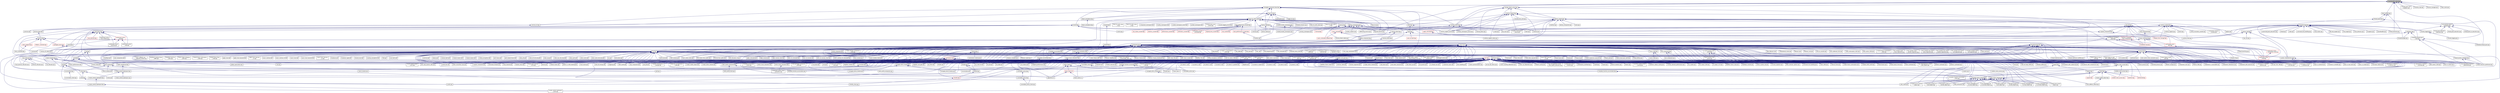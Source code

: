 digraph "reinitializable_static.hpp"
{
  edge [fontname="Helvetica",fontsize="10",labelfontname="Helvetica",labelfontsize="10"];
  node [fontname="Helvetica",fontsize="10",shape=record];
  Node82 [label="reinitializable_static.hpp",height=0.2,width=0.4,color="black", fillcolor="grey75", style="filled", fontcolor="black"];
  Node82 -> Node83 [dir="back",color="midnightblue",fontsize="10",style="solid",fontname="Helvetica"];
  Node83 [label="manage_object_action.hpp",height=0.2,width=0.4,color="black", fillcolor="white", style="filled",URL="$de/dd2/manage__object__action_8hpp.html"];
  Node83 -> Node84 [dir="back",color="midnightblue",fontsize="10",style="solid",fontname="Helvetica"];
  Node84 [label="actions.hpp",height=0.2,width=0.4,color="black", fillcolor="white", style="filled",URL="$d4/dad/actions_8hpp.html"];
  Node84 -> Node85 [dir="back",color="midnightblue",fontsize="10",style="solid",fontname="Helvetica"];
  Node85 [label="1d_stencil_4_throttle.cpp",height=0.2,width=0.4,color="black", fillcolor="white", style="filled",URL="$d6/de5/1d__stencil__4__throttle_8cpp.html"];
  Node84 -> Node86 [dir="back",color="midnightblue",fontsize="10",style="solid",fontname="Helvetica"];
  Node86 [label="template_accumulator.hpp",height=0.2,width=0.4,color="black", fillcolor="white", style="filled",URL="$d0/d3f/server_2template__accumulator_8hpp.html"];
  Node86 -> Node87 [dir="back",color="midnightblue",fontsize="10",style="solid",fontname="Helvetica"];
  Node87 [label="template_accumulator.hpp",height=0.2,width=0.4,color="black", fillcolor="white", style="filled",URL="$dd/da9/template__accumulator_8hpp.html"];
  Node87 -> Node88 [dir="back",color="midnightblue",fontsize="10",style="solid",fontname="Helvetica"];
  Node88 [label="template_accumulator\l_client.cpp",height=0.2,width=0.4,color="black", fillcolor="white", style="filled",URL="$df/d93/template__accumulator__client_8cpp.html"];
  Node84 -> Node89 [dir="back",color="midnightblue",fontsize="10",style="solid",fontname="Helvetica"];
  Node89 [label="template_function_accumulator\l_client.cpp",height=0.2,width=0.4,color="black", fillcolor="white", style="filled",URL="$d0/dc6/template__function__accumulator__client_8cpp.html"];
  Node84 -> Node90 [dir="back",color="midnightblue",fontsize="10",style="solid",fontname="Helvetica"];
  Node90 [label="allgather_and_gate.hpp",height=0.2,width=0.4,color="black", fillcolor="white", style="filled",URL="$d9/dbb/allgather__and__gate_8hpp.html"];
  Node90 -> Node91 [dir="back",color="midnightblue",fontsize="10",style="solid",fontname="Helvetica"];
  Node91 [label="allgather_module.cpp",height=0.2,width=0.4,color="black", fillcolor="white", style="filled",URL="$df/de4/allgather__module_8cpp.html"];
  Node90 -> Node92 [dir="back",color="midnightblue",fontsize="10",style="solid",fontname="Helvetica"];
  Node92 [label="allgather_and_gate.cpp",height=0.2,width=0.4,color="black", fillcolor="white", style="filled",URL="$d1/d56/allgather__and__gate_8cpp.html"];
  Node90 -> Node93 [dir="back",color="midnightblue",fontsize="10",style="solid",fontname="Helvetica"];
  Node93 [label="ag_client.cpp",height=0.2,width=0.4,color="black", fillcolor="white", style="filled",URL="$d4/d5d/ag__client_8cpp.html"];
  Node84 -> Node94 [dir="back",color="midnightblue",fontsize="10",style="solid",fontname="Helvetica"];
  Node94 [label="apex_balance.cpp",height=0.2,width=0.4,color="black", fillcolor="white", style="filled",URL="$d4/d8e/apex__balance_8cpp.html"];
  Node84 -> Node95 [dir="back",color="midnightblue",fontsize="10",style="solid",fontname="Helvetica"];
  Node95 [label="apex_fibonacci.cpp",height=0.2,width=0.4,color="black", fillcolor="white", style="filled",URL="$de/de1/apex__fibonacci_8cpp.html"];
  Node84 -> Node96 [dir="back",color="midnightblue",fontsize="10",style="solid",fontname="Helvetica"];
  Node96 [label="apex_policy_engine\l_active_thread_count.cpp",height=0.2,width=0.4,color="black", fillcolor="white", style="filled",URL="$d5/d01/apex__policy__engine__active__thread__count_8cpp.html"];
  Node84 -> Node97 [dir="back",color="midnightblue",fontsize="10",style="solid",fontname="Helvetica"];
  Node97 [label="apex_policy_engine\l_events.cpp",height=0.2,width=0.4,color="black", fillcolor="white", style="filled",URL="$df/d0f/apex__policy__engine__events_8cpp.html"];
  Node84 -> Node98 [dir="back",color="midnightblue",fontsize="10",style="solid",fontname="Helvetica"];
  Node98 [label="apex_policy_engine\l_periodic.cpp",height=0.2,width=0.4,color="black", fillcolor="white", style="filled",URL="$d5/d7b/apex__policy__engine__periodic_8cpp.html"];
  Node84 -> Node99 [dir="back",color="midnightblue",fontsize="10",style="solid",fontname="Helvetica"];
  Node99 [label="async_io_action.cpp",height=0.2,width=0.4,color="black", fillcolor="white", style="filled",URL="$d3/df5/async__io__action_8cpp.html"];
  Node84 -> Node100 [dir="back",color="midnightblue",fontsize="10",style="solid",fontname="Helvetica"];
  Node100 [label="cancelable_action.hpp",height=0.2,width=0.4,color="black", fillcolor="white", style="filled",URL="$d5/d4d/server_2cancelable__action_8hpp.html"];
  Node100 -> Node101 [dir="back",color="midnightblue",fontsize="10",style="solid",fontname="Helvetica"];
  Node101 [label="cancelable_action.cpp",height=0.2,width=0.4,color="black", fillcolor="white", style="filled",URL="$d5/d0c/cancelable__action_8cpp.html"];
  Node100 -> Node102 [dir="back",color="midnightblue",fontsize="10",style="solid",fontname="Helvetica"];
  Node102 [label="cancelable_action.hpp",height=0.2,width=0.4,color="black", fillcolor="white", style="filled",URL="$d0/da3/stubs_2cancelable__action_8hpp.html"];
  Node102 -> Node103 [dir="back",color="midnightblue",fontsize="10",style="solid",fontname="Helvetica"];
  Node103 [label="cancelable_action.hpp",height=0.2,width=0.4,color="black", fillcolor="white", style="filled",URL="$d6/d28/cancelable__action_8hpp.html"];
  Node103 -> Node104 [dir="back",color="midnightblue",fontsize="10",style="solid",fontname="Helvetica"];
  Node104 [label="cancelable_action_client.cpp",height=0.2,width=0.4,color="black", fillcolor="white", style="filled",URL="$d1/db8/cancelable__action__client_8cpp.html"];
  Node84 -> Node105 [dir="back",color="midnightblue",fontsize="10",style="solid",fontname="Helvetica"];
  Node105 [label="hello_world_component.hpp",height=0.2,width=0.4,color="black", fillcolor="white", style="filled",URL="$df/df0/hello__world__component_8hpp.html"];
  Node105 -> Node106 [dir="back",color="midnightblue",fontsize="10",style="solid",fontname="Helvetica"];
  Node106 [label="hello_world_client.cpp",height=0.2,width=0.4,color="black", fillcolor="white", style="filled",URL="$d5/da6/hello__world__client_8cpp.html"];
  Node105 -> Node107 [dir="back",color="midnightblue",fontsize="10",style="solid",fontname="Helvetica"];
  Node107 [label="hello_world_component.cpp",height=0.2,width=0.4,color="black", fillcolor="white", style="filled",URL="$d8/daa/hello__world__component_8cpp.html"];
  Node84 -> Node108 [dir="back",color="midnightblue",fontsize="10",style="solid",fontname="Helvetica"];
  Node108 [label="interpolate1d_client.cpp",height=0.2,width=0.4,color="black", fillcolor="white", style="filled",URL="$d4/da6/interpolate1d__client_8cpp.html"];
  Node84 -> Node109 [dir="back",color="midnightblue",fontsize="10",style="solid",fontname="Helvetica"];
  Node109 [label="component_ctors.cpp",height=0.2,width=0.4,color="black", fillcolor="white", style="filled",URL="$d3/d2a/component__ctors_8cpp.html"];
  Node84 -> Node110 [dir="back",color="midnightblue",fontsize="10",style="solid",fontname="Helvetica"];
  Node110 [label="component_in_executable.cpp",height=0.2,width=0.4,color="black", fillcolor="white", style="filled",URL="$d8/d4b/component__in__executable_8cpp.html"];
  Node84 -> Node111 [dir="back",color="midnightblue",fontsize="10",style="solid",fontname="Helvetica"];
  Node111 [label="component_inheritance.cpp",height=0.2,width=0.4,color="black", fillcolor="white", style="filled",URL="$d8/d55/component__inheritance_8cpp.html"];
  Node84 -> Node112 [dir="back",color="midnightblue",fontsize="10",style="solid",fontname="Helvetica"];
  Node112 [label="component_with_executor.cpp",height=0.2,width=0.4,color="black", fillcolor="white", style="filled",URL="$d4/d20/component__with__executor_8cpp.html"];
  Node84 -> Node113 [dir="back",color="midnightblue",fontsize="10",style="solid",fontname="Helvetica"];
  Node113 [label="factorial.cpp",height=0.2,width=0.4,color="black", fillcolor="white", style="filled",URL="$d9/d00/factorial_8cpp.html"];
  Node84 -> Node114 [dir="back",color="midnightblue",fontsize="10",style="solid",fontname="Helvetica"];
  Node114 [label="fibonacci.cpp",height=0.2,width=0.4,color="black", fillcolor="white", style="filled",URL="$d9/d89/fibonacci_8cpp.html"];
  Node84 -> Node115 [dir="back",color="midnightblue",fontsize="10",style="solid",fontname="Helvetica"];
  Node115 [label="fibonacci_await.cpp",height=0.2,width=0.4,color="black", fillcolor="white", style="filled",URL="$dc/d1c/fibonacci__await_8cpp.html"];
  Node84 -> Node116 [dir="back",color="midnightblue",fontsize="10",style="solid",fontname="Helvetica"];
  Node116 [label="fibonacci_dataflow.cpp",height=0.2,width=0.4,color="black", fillcolor="white", style="filled",URL="$df/d3d/fibonacci__dataflow_8cpp.html"];
  Node84 -> Node117 [dir="back",color="midnightblue",fontsize="10",style="solid",fontname="Helvetica"];
  Node117 [label="fibonacci_futures.cpp",height=0.2,width=0.4,color="black", fillcolor="white", style="filled",URL="$d6/de3/fibonacci__futures_8cpp.html"];
  Node84 -> Node118 [dir="back",color="midnightblue",fontsize="10",style="solid",fontname="Helvetica"];
  Node118 [label="fibonacci_futures_distributed.cpp",height=0.2,width=0.4,color="black", fillcolor="white", style="filled",URL="$d1/dc9/fibonacci__futures__distributed_8cpp.html"];
  Node84 -> Node119 [dir="back",color="midnightblue",fontsize="10",style="solid",fontname="Helvetica"];
  Node119 [label="fibonacci_one.cpp",height=0.2,width=0.4,color="black", fillcolor="white", style="filled",URL="$d8/d78/fibonacci__one_8cpp.html"];
  Node84 -> Node120 [dir="back",color="midnightblue",fontsize="10",style="solid",fontname="Helvetica"];
  Node120 [label="fractals.cpp",height=0.2,width=0.4,color="black", fillcolor="white", style="filled",URL="$d8/d58/fractals_8cpp.html"];
  Node84 -> Node121 [dir="back",color="midnightblue",fontsize="10",style="solid",fontname="Helvetica"];
  Node121 [label="fractals_executor.cpp",height=0.2,width=0.4,color="black", fillcolor="white", style="filled",URL="$d9/da9/fractals__executor_8cpp.html"];
  Node84 -> Node122 [dir="back",color="midnightblue",fontsize="10",style="solid",fontname="Helvetica"];
  Node122 [label="fractals_struct.cpp",height=0.2,width=0.4,color="black", fillcolor="white", style="filled",URL="$d8/d2f/fractals__struct_8cpp.html"];
  Node84 -> Node123 [dir="back",color="midnightblue",fontsize="10",style="solid",fontname="Helvetica"];
  Node123 [label="hello_world.cpp",height=0.2,width=0.4,color="black", fillcolor="white", style="filled",URL="$d0/d67/hello__world_8cpp.html"];
  Node84 -> Node124 [dir="back",color="midnightblue",fontsize="10",style="solid",fontname="Helvetica"];
  Node124 [label="pingpong.cpp",height=0.2,width=0.4,color="black", fillcolor="white", style="filled",URL="$dd/d4d/pingpong_8cpp.html"];
  Node84 -> Node125 [dir="back",color="midnightblue",fontsize="10",style="solid",fontname="Helvetica"];
  Node125 [label="print_to_console.cpp",height=0.2,width=0.4,color="black", fillcolor="white", style="filled",URL="$d7/de6/print__to__console_8cpp.html"];
  Node84 -> Node126 [dir="back",color="midnightblue",fontsize="10",style="solid",fontname="Helvetica"];
  Node126 [label="sierpinski.cpp",height=0.2,width=0.4,color="black", fillcolor="white", style="filled",URL="$d3/d7e/sierpinski_8cpp.html"];
  Node84 -> Node127 [dir="back",color="midnightblue",fontsize="10",style="solid",fontname="Helvetica"];
  Node127 [label="sheneos_compare.cpp",height=0.2,width=0.4,color="black", fillcolor="white", style="filled",URL="$dc/d11/sheneos__compare_8cpp.html"];
  Node84 -> Node128 [dir="back",color="midnightblue",fontsize="10",style="solid",fontname="Helvetica"];
  Node128 [label="spell_check_file.cpp",height=0.2,width=0.4,color="black", fillcolor="white", style="filled",URL="$df/df7/spell__check__file_8cpp.html"];
  Node84 -> Node129 [dir="back",color="midnightblue",fontsize="10",style="solid",fontname="Helvetica"];
  Node129 [label="spell_check_simple.cpp",height=0.2,width=0.4,color="black", fillcolor="white", style="filled",URL="$dd/d54/spell__check__simple_8cpp.html"];
  Node84 -> Node130 [dir="back",color="midnightblue",fontsize="10",style="solid",fontname="Helvetica"];
  Node130 [label="simple_central_tuplespace\l_client.cpp",height=0.2,width=0.4,color="black", fillcolor="white", style="filled",URL="$d1/d7b/simple__central__tuplespace__client_8cpp.html"];
  Node84 -> Node131 [dir="back",color="midnightblue",fontsize="10",style="solid",fontname="Helvetica"];
  Node131 [label="lcos.hpp",height=0.2,width=0.4,color="black", fillcolor="white", style="filled",URL="$d5/deb/lcos_8hpp.html"];
  Node131 -> Node92 [dir="back",color="midnightblue",fontsize="10",style="solid",fontname="Helvetica"];
  Node131 -> Node94 [dir="back",color="midnightblue",fontsize="10",style="solid",fontname="Helvetica"];
  Node131 -> Node96 [dir="back",color="midnightblue",fontsize="10",style="solid",fontname="Helvetica"];
  Node131 -> Node97 [dir="back",color="midnightblue",fontsize="10",style="solid",fontname="Helvetica"];
  Node131 -> Node98 [dir="back",color="midnightblue",fontsize="10",style="solid",fontname="Helvetica"];
  Node131 -> Node132 [dir="back",color="midnightblue",fontsize="10",style="solid",fontname="Helvetica"];
  Node132 [label="heartbeat.cpp",height=0.2,width=0.4,color="black", fillcolor="white", style="filled",URL="$d8/d98/heartbeat_8cpp.html"];
  Node131 -> Node105 [dir="back",color="midnightblue",fontsize="10",style="solid",fontname="Helvetica"];
  Node131 -> Node133 [dir="back",color="midnightblue",fontsize="10",style="solid",fontname="Helvetica"];
  Node133 [label="row.hpp",height=0.2,width=0.4,color="black", fillcolor="white", style="filled",URL="$dc/d69/row_8hpp.html"];
  Node133 -> Node134 [dir="back",color="midnightblue",fontsize="10",style="solid",fontname="Helvetica"];
  Node134 [label="grid.hpp",height=0.2,width=0.4,color="black", fillcolor="white", style="filled",URL="$dc/d8a/grid_8hpp.html"];
  Node134 -> Node135 [dir="back",color="midnightblue",fontsize="10",style="solid",fontname="Helvetica"];
  Node135 [label="jacobi.cpp",height=0.2,width=0.4,color="black", fillcolor="white", style="filled",URL="$d2/d27/jacobi_8cpp.html"];
  Node134 -> Node136 [dir="back",color="midnightblue",fontsize="10",style="solid",fontname="Helvetica"];
  Node136 [label="solver.hpp",height=0.2,width=0.4,color="black", fillcolor="white", style="filled",URL="$db/d9a/server_2solver_8hpp.html"];
  Node136 -> Node137 [dir="back",color="midnightblue",fontsize="10",style="solid",fontname="Helvetica"];
  Node137 [label="solver.hpp",height=0.2,width=0.4,color="black", fillcolor="white", style="filled",URL="$d2/d1c/solver_8hpp.html"];
  Node137 -> Node135 [dir="back",color="midnightblue",fontsize="10",style="solid",fontname="Helvetica"];
  Node136 -> Node138 [dir="back",color="midnightblue",fontsize="10",style="solid",fontname="Helvetica"];
  Node138 [label="solver.cpp",height=0.2,width=0.4,color="black", fillcolor="white", style="filled",URL="$d6/d94/solver_8cpp.html"];
  Node134 -> Node137 [dir="back",color="midnightblue",fontsize="10",style="solid",fontname="Helvetica"];
  Node134 -> Node139 [dir="back",color="midnightblue",fontsize="10",style="solid",fontname="Helvetica"];
  Node139 [label="grid.cpp",height=0.2,width=0.4,color="black", fillcolor="white", style="filled",URL="$d6/d1b/jacobi__component_2grid_8cpp.html"];
  Node133 -> Node140 [dir="back",color="midnightblue",fontsize="10",style="solid",fontname="Helvetica"];
  Node140 [label="stencil_iterator.hpp",height=0.2,width=0.4,color="black", fillcolor="white", style="filled",URL="$dc/d5c/server_2stencil__iterator_8hpp.html"];
  Node140 -> Node136 [dir="back",color="midnightblue",fontsize="10",style="solid",fontname="Helvetica"];
  Node140 -> Node141 [dir="back",color="midnightblue",fontsize="10",style="solid",fontname="Helvetica"];
  Node141 [label="stencil_iterator.cpp",height=0.2,width=0.4,color="black", fillcolor="white", style="filled",URL="$d6/de1/server_2stencil__iterator_8cpp.html"];
  Node140 -> Node142 [dir="back",color="midnightblue",fontsize="10",style="solid",fontname="Helvetica"];
  Node142 [label="stencil_iterator.cpp",height=0.2,width=0.4,color="black", fillcolor="white", style="filled",URL="$d7/d71/stencil__iterator_8cpp.html"];
  Node133 -> Node139 [dir="back",color="midnightblue",fontsize="10",style="solid",fontname="Helvetica"];
  Node131 -> Node143 [dir="back",color="midnightblue",fontsize="10",style="solid",fontname="Helvetica"];
  Node143 [label="stencil_iterator.hpp",height=0.2,width=0.4,color="black", fillcolor="white", style="filled",URL="$d4/dc8/stencil__iterator_8hpp.html"];
  Node143 -> Node136 [dir="back",color="midnightblue",fontsize="10",style="solid",fontname="Helvetica"];
  Node143 -> Node140 [dir="back",color="midnightblue",fontsize="10",style="solid",fontname="Helvetica"];
  Node143 -> Node142 [dir="back",color="midnightblue",fontsize="10",style="solid",fontname="Helvetica"];
  Node131 -> Node140 [dir="back",color="midnightblue",fontsize="10",style="solid",fontname="Helvetica"];
  Node131 -> Node144 [dir="back",color="midnightblue",fontsize="10",style="solid",fontname="Helvetica"];
  Node144 [label="jacobi_hpx.cpp",height=0.2,width=0.4,color="black", fillcolor="white", style="filled",URL="$d8/d72/jacobi__hpx_8cpp.html"];
  Node131 -> Node145 [dir="back",color="midnightblue",fontsize="10",style="solid",fontname="Helvetica"];
  Node145 [label="jacobi_nonuniform_hpx.cpp",height=0.2,width=0.4,color="black", fillcolor="white", style="filled",URL="$de/d56/jacobi__nonuniform__hpx_8cpp.html"];
  Node131 -> Node146 [dir="back",color="midnightblue",fontsize="10",style="solid",fontname="Helvetica"];
  Node146 [label="enumerate_threads.cpp",height=0.2,width=0.4,color="black", fillcolor="white", style="filled",URL="$d3/dd4/enumerate__threads_8cpp.html"];
  Node131 -> Node115 [dir="back",color="midnightblue",fontsize="10",style="solid",fontname="Helvetica"];
  Node131 -> Node116 [dir="back",color="midnightblue",fontsize="10",style="solid",fontname="Helvetica"];
  Node131 -> Node117 [dir="back",color="midnightblue",fontsize="10",style="solid",fontname="Helvetica"];
  Node131 -> Node118 [dir="back",color="midnightblue",fontsize="10",style="solid",fontname="Helvetica"];
  Node131 -> Node120 [dir="back",color="midnightblue",fontsize="10",style="solid",fontname="Helvetica"];
  Node131 -> Node121 [dir="back",color="midnightblue",fontsize="10",style="solid",fontname="Helvetica"];
  Node131 -> Node122 [dir="back",color="midnightblue",fontsize="10",style="solid",fontname="Helvetica"];
  Node131 -> Node123 [dir="back",color="midnightblue",fontsize="10",style="solid",fontname="Helvetica"];
  Node131 -> Node147 [dir="back",color="midnightblue",fontsize="10",style="solid",fontname="Helvetica"];
  Node147 [label="latch_local.cpp",height=0.2,width=0.4,color="black", fillcolor="white", style="filled",URL="$dd/dd3/latch__local_8cpp.html"];
  Node131 -> Node148 [dir="back",color="midnightblue",fontsize="10",style="solid",fontname="Helvetica"];
  Node148 [label="latch_remote.cpp",height=0.2,width=0.4,color="black", fillcolor="white", style="filled",URL="$df/d59/latch__remote_8cpp.html"];
  Node131 -> Node149 [dir="back",color="midnightblue",fontsize="10",style="solid",fontname="Helvetica"];
  Node149 [label="local_channel.cpp",height=0.2,width=0.4,color="black", fillcolor="white", style="filled",URL="$d0/d3e/local__channel_8cpp.html"];
  Node131 -> Node124 [dir="back",color="midnightblue",fontsize="10",style="solid",fontname="Helvetica"];
  Node131 -> Node150 [dir="back",color="midnightblue",fontsize="10",style="solid",fontname="Helvetica"];
  Node150 [label="shared_mutex.cpp",height=0.2,width=0.4,color="black", fillcolor="white", style="filled",URL="$da/d0b/shared__mutex_8cpp.html"];
  Node131 -> Node151 [dir="back",color="midnightblue",fontsize="10",style="solid",fontname="Helvetica"];
  Node151 [label="wait_composition.cpp",height=0.2,width=0.4,color="black", fillcolor="white", style="filled",URL="$d6/d13/wait__composition_8cpp.html"];
  Node131 -> Node127 [dir="back",color="midnightblue",fontsize="10",style="solid",fontname="Helvetica"];
  Node131 -> Node128 [dir="back",color="midnightblue",fontsize="10",style="solid",fontname="Helvetica"];
  Node131 -> Node129 [dir="back",color="midnightblue",fontsize="10",style="solid",fontname="Helvetica"];
  Node131 -> Node130 [dir="back",color="midnightblue",fontsize="10",style="solid",fontname="Helvetica"];
  Node131 -> Node152 [dir="back",color="midnightblue",fontsize="10",style="solid",fontname="Helvetica"];
  Node152 [label="hpx.hpp",height=0.2,width=0.4,color="red", fillcolor="white", style="filled",URL="$d0/daa/hpx_8hpp.html"];
  Node152 -> Node153 [dir="back",color="midnightblue",fontsize="10",style="solid",fontname="Helvetica"];
  Node153 [label="1d_stencil_1.cpp",height=0.2,width=0.4,color="black", fillcolor="white", style="filled",URL="$d2/db1/1d__stencil__1_8cpp.html"];
  Node152 -> Node154 [dir="back",color="midnightblue",fontsize="10",style="solid",fontname="Helvetica"];
  Node154 [label="1d_stencil_2.cpp",height=0.2,width=0.4,color="black", fillcolor="white", style="filled",URL="$d3/dd1/1d__stencil__2_8cpp.html"];
  Node152 -> Node155 [dir="back",color="midnightblue",fontsize="10",style="solid",fontname="Helvetica"];
  Node155 [label="1d_stencil_3.cpp",height=0.2,width=0.4,color="black", fillcolor="white", style="filled",URL="$db/d19/1d__stencil__3_8cpp.html"];
  Node152 -> Node156 [dir="back",color="midnightblue",fontsize="10",style="solid",fontname="Helvetica"];
  Node156 [label="1d_stencil_4.cpp",height=0.2,width=0.4,color="black", fillcolor="white", style="filled",URL="$d1/d7d/1d__stencil__4_8cpp.html"];
  Node152 -> Node157 [dir="back",color="midnightblue",fontsize="10",style="solid",fontname="Helvetica"];
  Node157 [label="1d_stencil_4_parallel.cpp",height=0.2,width=0.4,color="black", fillcolor="white", style="filled",URL="$d6/d05/1d__stencil__4__parallel_8cpp.html"];
  Node152 -> Node158 [dir="back",color="midnightblue",fontsize="10",style="solid",fontname="Helvetica"];
  Node158 [label="1d_stencil_4_repart.cpp",height=0.2,width=0.4,color="black", fillcolor="white", style="filled",URL="$d0/d6b/1d__stencil__4__repart_8cpp.html"];
  Node152 -> Node85 [dir="back",color="midnightblue",fontsize="10",style="solid",fontname="Helvetica"];
  Node152 -> Node159 [dir="back",color="midnightblue",fontsize="10",style="solid",fontname="Helvetica"];
  Node159 [label="1d_stencil_5.cpp",height=0.2,width=0.4,color="black", fillcolor="white", style="filled",URL="$d7/d2a/1d__stencil__5_8cpp.html"];
  Node152 -> Node160 [dir="back",color="midnightblue",fontsize="10",style="solid",fontname="Helvetica"];
  Node160 [label="1d_stencil_6.cpp",height=0.2,width=0.4,color="black", fillcolor="white", style="filled",URL="$db/de7/1d__stencil__6_8cpp.html"];
  Node152 -> Node161 [dir="back",color="midnightblue",fontsize="10",style="solid",fontname="Helvetica"];
  Node161 [label="1d_stencil_7.cpp",height=0.2,width=0.4,color="black", fillcolor="white", style="filled",URL="$d4/d5a/1d__stencil__7_8cpp.html"];
  Node152 -> Node163 [dir="back",color="midnightblue",fontsize="10",style="solid",fontname="Helvetica"];
  Node163 [label="accumulator.cpp",height=0.2,width=0.4,color="black", fillcolor="white", style="filled",URL="$d1/d81/accumulator_8cpp.html"];
  Node152 -> Node164 [dir="back",color="midnightblue",fontsize="10",style="solid",fontname="Helvetica"];
  Node164 [label="accumulator.hpp",height=0.2,width=0.4,color="black", fillcolor="white", style="filled",URL="$d4/d9d/server_2accumulator_8hpp.html"];
  Node164 -> Node163 [dir="back",color="midnightblue",fontsize="10",style="solid",fontname="Helvetica"];
  Node164 -> Node165 [dir="back",color="midnightblue",fontsize="10",style="solid",fontname="Helvetica"];
  Node165 [label="accumulator.hpp",height=0.2,width=0.4,color="black", fillcolor="white", style="filled",URL="$d8/d5e/accumulator_8hpp.html"];
  Node165 -> Node166 [dir="back",color="midnightblue",fontsize="10",style="solid",fontname="Helvetica"];
  Node166 [label="accumulator_client.cpp",height=0.2,width=0.4,color="black", fillcolor="white", style="filled",URL="$d7/dd0/accumulator__client_8cpp.html"];
  Node152 -> Node167 [dir="back",color="midnightblue",fontsize="10",style="solid",fontname="Helvetica"];
  Node167 [label="template_function_accumulator.hpp",height=0.2,width=0.4,color="black", fillcolor="white", style="filled",URL="$d7/da6/server_2template__function__accumulator_8hpp.html"];
  Node167 -> Node168 [dir="back",color="midnightblue",fontsize="10",style="solid",fontname="Helvetica"];
  Node168 [label="template_function_accumulator.cpp",height=0.2,width=0.4,color="black", fillcolor="white", style="filled",URL="$d5/d02/template__function__accumulator_8cpp.html"];
  Node167 -> Node169 [dir="back",color="midnightblue",fontsize="10",style="solid",fontname="Helvetica"];
  Node169 [label="template_function_accumulator.hpp",height=0.2,width=0.4,color="black", fillcolor="white", style="filled",URL="$d3/de9/template__function__accumulator_8hpp.html"];
  Node169 -> Node89 [dir="back",color="midnightblue",fontsize="10",style="solid",fontname="Helvetica"];
  Node152 -> Node168 [dir="back",color="midnightblue",fontsize="10",style="solid",fontname="Helvetica"];
  Node152 -> Node169 [dir="back",color="midnightblue",fontsize="10",style="solid",fontname="Helvetica"];
  Node152 -> Node91 [dir="back",color="midnightblue",fontsize="10",style="solid",fontname="Helvetica"];
  Node152 -> Node171 [dir="back",color="midnightblue",fontsize="10",style="solid",fontname="Helvetica"];
  Node171 [label="allgather.cpp",height=0.2,width=0.4,color="black", fillcolor="white", style="filled",URL="$d7/d06/allgather_8cpp.html"];
  Node152 -> Node92 [dir="back",color="midnightblue",fontsize="10",style="solid",fontname="Helvetica"];
  Node152 -> Node93 [dir="back",color="midnightblue",fontsize="10",style="solid",fontname="Helvetica"];
  Node152 -> Node173 [dir="back",color="midnightblue",fontsize="10",style="solid",fontname="Helvetica"];
  Node173 [label="os_thread_num.cpp",height=0.2,width=0.4,color="black", fillcolor="white", style="filled",URL="$d2/dfb/os__thread__num_8cpp.html"];
  Node152 -> Node101 [dir="back",color="midnightblue",fontsize="10",style="solid",fontname="Helvetica"];
  Node152 -> Node100 [dir="back",color="midnightblue",fontsize="10",style="solid",fontname="Helvetica"];
  Node152 -> Node102 [dir="back",color="midnightblue",fontsize="10",style="solid",fontname="Helvetica"];
  Node152 -> Node104 [dir="back",color="midnightblue",fontsize="10",style="solid",fontname="Helvetica"];
  Node152 -> Node105 [dir="back",color="midnightblue",fontsize="10",style="solid",fontname="Helvetica"];
  Node152 -> Node178 [dir="back",color="midnightblue",fontsize="10",style="solid",fontname="Helvetica"];
  Node178 [label="partition.hpp",height=0.2,width=0.4,color="red", fillcolor="white", style="filled",URL="$d0/d7a/examples_2interpolate1d_2interpolate1d_2partition_8hpp.html"];
  Node152 -> Node135 [dir="back",color="midnightblue",fontsize="10",style="solid",fontname="Helvetica"];
  Node152 -> Node139 [dir="back",color="midnightblue",fontsize="10",style="solid",fontname="Helvetica"];
  Node152 -> Node183 [dir="back",color="midnightblue",fontsize="10",style="solid",fontname="Helvetica"];
  Node183 [label="row.cpp",height=0.2,width=0.4,color="black", fillcolor="white", style="filled",URL="$d3/d86/server_2row_8cpp.html"];
  Node152 -> Node138 [dir="back",color="midnightblue",fontsize="10",style="solid",fontname="Helvetica"];
  Node152 -> Node141 [dir="back",color="midnightblue",fontsize="10",style="solid",fontname="Helvetica"];
  Node152 -> Node142 [dir="back",color="midnightblue",fontsize="10",style="solid",fontname="Helvetica"];
  Node152 -> Node144 [dir="back",color="midnightblue",fontsize="10",style="solid",fontname="Helvetica"];
  Node152 -> Node145 [dir="back",color="midnightblue",fontsize="10",style="solid",fontname="Helvetica"];
  Node152 -> Node186 [dir="back",color="midnightblue",fontsize="10",style="solid",fontname="Helvetica"];
  Node186 [label="nqueen.cpp",height=0.2,width=0.4,color="black", fillcolor="white", style="filled",URL="$db/dca/nqueen_8cpp.html"];
  Node152 -> Node187 [dir="back",color="midnightblue",fontsize="10",style="solid",fontname="Helvetica"];
  Node187 [label="nqueen.hpp",height=0.2,width=0.4,color="black", fillcolor="white", style="filled",URL="$de/d58/server_2nqueen_8hpp.html"];
  Node187 -> Node186 [dir="back",color="midnightblue",fontsize="10",style="solid",fontname="Helvetica"];
  Node187 -> Node188 [dir="back",color="midnightblue",fontsize="10",style="solid",fontname="Helvetica"];
  Node188 [label="nqueen.hpp",height=0.2,width=0.4,color="black", fillcolor="white", style="filled",URL="$da/dfd/stubs_2nqueen_8hpp.html"];
  Node188 -> Node189 [dir="back",color="midnightblue",fontsize="10",style="solid",fontname="Helvetica"];
  Node189 [label="nqueen.hpp",height=0.2,width=0.4,color="red", fillcolor="white", style="filled",URL="$d0/d07/nqueen_8hpp.html"];
  Node152 -> Node191 [dir="back",color="midnightblue",fontsize="10",style="solid",fontname="Helvetica"];
  Node191 [label="sine.cpp",height=0.2,width=0.4,color="black", fillcolor="white", style="filled",URL="$d3/d0d/server_2sine_8cpp.html"];
  Node152 -> Node197 [dir="back",color="midnightblue",fontsize="10",style="solid",fontname="Helvetica"];
  Node197 [label="customize_async.cpp",height=0.2,width=0.4,color="black", fillcolor="white", style="filled",URL="$d0/d82/customize__async_8cpp.html"];
  Node152 -> Node199 [dir="back",color="midnightblue",fontsize="10",style="solid",fontname="Helvetica"];
  Node199 [label="error_handling.cpp",height=0.2,width=0.4,color="black", fillcolor="white", style="filled",URL="$d9/d96/error__handling_8cpp.html"];
  Node152 -> Node200 [dir="back",color="midnightblue",fontsize="10",style="solid",fontname="Helvetica"];
  Node200 [label="event_synchronization.cpp",height=0.2,width=0.4,color="black", fillcolor="white", style="filled",URL="$d0/d35/event__synchronization_8cpp.html"];
  Node152 -> Node113 [dir="back",color="midnightblue",fontsize="10",style="solid",fontname="Helvetica"];
  Node152 -> Node210 [dir="back",color="midnightblue",fontsize="10",style="solid",fontname="Helvetica"];
  Node210 [label="sort_by_key_demo.cpp",height=0.2,width=0.4,color="black", fillcolor="white", style="filled",URL="$da/d20/sort__by__key__demo_8cpp.html"];
  Node152 -> Node212 [dir="back",color="midnightblue",fontsize="10",style="solid",fontname="Helvetica"];
  Node212 [label="vector_counting_dotproduct.cpp",height=0.2,width=0.4,color="black", fillcolor="white", style="filled",URL="$df/de9/vector__counting__dotproduct_8cpp.html"];
  Node152 -> Node213 [dir="back",color="midnightblue",fontsize="10",style="solid",fontname="Helvetica"];
  Node213 [label="vector_zip_dotproduct.cpp",height=0.2,width=0.4,color="black", fillcolor="white", style="filled",URL="$dc/d18/vector__zip__dotproduct_8cpp.html"];
  Node152 -> Node215 [dir="back",color="midnightblue",fontsize="10",style="solid",fontname="Helvetica"];
  Node215 [label="random_mem_access.cpp",height=0.2,width=0.4,color="black", fillcolor="white", style="filled",URL="$d1/d51/random__mem__access_8cpp.html"];
  Node152 -> Node216 [dir="back",color="midnightblue",fontsize="10",style="solid",fontname="Helvetica"];
  Node216 [label="random_mem_access.hpp",height=0.2,width=0.4,color="black", fillcolor="white", style="filled",URL="$d0/d19/server_2random__mem__access_8hpp.html"];
  Node216 -> Node215 [dir="back",color="midnightblue",fontsize="10",style="solid",fontname="Helvetica"];
  Node216 -> Node217 [dir="back",color="midnightblue",fontsize="10",style="solid",fontname="Helvetica"];
  Node217 [label="random_mem_access.hpp",height=0.2,width=0.4,color="black", fillcolor="white", style="filled",URL="$d3/d32/stubs_2random__mem__access_8hpp.html"];
  Node217 -> Node218 [dir="back",color="midnightblue",fontsize="10",style="solid",fontname="Helvetica"];
  Node218 [label="random_mem_access.hpp",height=0.2,width=0.4,color="red", fillcolor="white", style="filled",URL="$db/de8/random__mem__access_8hpp.html"];
  Node152 -> Node220 [dir="back",color="midnightblue",fontsize="10",style="solid",fontname="Helvetica"];
  Node220 [label="oversubscribing_resource\l_partitioner.cpp",height=0.2,width=0.4,color="black", fillcolor="white", style="filled",URL="$dd/dee/oversubscribing__resource__partitioner_8cpp.html"];
  Node152 -> Node221 [dir="back",color="midnightblue",fontsize="10",style="solid",fontname="Helvetica"];
  Node221 [label="simple_resource_partitioner.cpp",height=0.2,width=0.4,color="black", fillcolor="white", style="filled",URL="$d5/df9/simple__resource__partitioner_8cpp.html"];
  Node152 -> Node229 [dir="back",color="midnightblue",fontsize="10",style="solid",fontname="Helvetica"];
  Node229 [label="partition3d.hpp",height=0.2,width=0.4,color="red", fillcolor="white", style="filled",URL="$d1/d50/partition3d_8hpp.html"];
  Node152 -> Node238 [dir="back",color="midnightblue",fontsize="10",style="solid",fontname="Helvetica"];
  Node238 [label="throttle.cpp",height=0.2,width=0.4,color="black", fillcolor="white", style="filled",URL="$de/d56/server_2throttle_8cpp.html"];
  Node152 -> Node239 [dir="back",color="midnightblue",fontsize="10",style="solid",fontname="Helvetica"];
  Node239 [label="throttle.hpp",height=0.2,width=0.4,color="black", fillcolor="white", style="filled",URL="$db/dc9/server_2throttle_8hpp.html"];
  Node239 -> Node238 [dir="back",color="midnightblue",fontsize="10",style="solid",fontname="Helvetica"];
  Node239 -> Node240 [dir="back",color="midnightblue",fontsize="10",style="solid",fontname="Helvetica"];
  Node240 [label="throttle.hpp",height=0.2,width=0.4,color="black", fillcolor="white", style="filled",URL="$d5/dec/stubs_2throttle_8hpp.html"];
  Node240 -> Node241 [dir="back",color="midnightblue",fontsize="10",style="solid",fontname="Helvetica"];
  Node241 [label="throttle.hpp",height=0.2,width=0.4,color="red", fillcolor="white", style="filled",URL="$d2/d2e/throttle_8hpp.html"];
  Node241 -> Node243 [dir="back",color="midnightblue",fontsize="10",style="solid",fontname="Helvetica"];
  Node243 [label="throttle_client.cpp",height=0.2,width=0.4,color="black", fillcolor="white", style="filled",URL="$d0/db7/throttle__client_8cpp.html"];
  Node152 -> Node240 [dir="back",color="midnightblue",fontsize="10",style="solid",fontname="Helvetica"];
  Node152 -> Node241 [dir="back",color="midnightblue",fontsize="10",style="solid",fontname="Helvetica"];
  Node152 -> Node252 [dir="back",color="midnightblue",fontsize="10",style="solid",fontname="Helvetica"];
  Node252 [label="simple_central_tuplespace.hpp",height=0.2,width=0.4,color="black", fillcolor="white", style="filled",URL="$db/d69/server_2simple__central__tuplespace_8hpp.html"];
  Node252 -> Node253 [dir="back",color="midnightblue",fontsize="10",style="solid",fontname="Helvetica"];
  Node253 [label="simple_central_tuplespace.cpp",height=0.2,width=0.4,color="black", fillcolor="white", style="filled",URL="$d3/dec/simple__central__tuplespace_8cpp.html"];
  Node252 -> Node254 [dir="back",color="midnightblue",fontsize="10",style="solid",fontname="Helvetica"];
  Node254 [label="simple_central_tuplespace.hpp",height=0.2,width=0.4,color="black", fillcolor="white", style="filled",URL="$d0/d4b/stubs_2simple__central__tuplespace_8hpp.html"];
  Node254 -> Node255 [dir="back",color="midnightblue",fontsize="10",style="solid",fontname="Helvetica"];
  Node255 [label="simple_central_tuplespace.hpp",height=0.2,width=0.4,color="black", fillcolor="white", style="filled",URL="$d5/ddd/simple__central__tuplespace_8hpp.html"];
  Node255 -> Node130 [dir="back",color="midnightblue",fontsize="10",style="solid",fontname="Helvetica"];
  Node152 -> Node256 [dir="back",color="midnightblue",fontsize="10",style="solid",fontname="Helvetica"];
  Node256 [label="tuples_warehouse.hpp",height=0.2,width=0.4,color="black", fillcolor="white", style="filled",URL="$da/de6/tuples__warehouse_8hpp.html"];
  Node256 -> Node252 [dir="back",color="midnightblue",fontsize="10",style="solid",fontname="Helvetica"];
  Node152 -> Node253 [dir="back",color="midnightblue",fontsize="10",style="solid",fontname="Helvetica"];
  Node152 -> Node262 [dir="back",color="midnightblue",fontsize="10",style="solid",fontname="Helvetica"];
  Node262 [label="foreach_scaling.cpp",height=0.2,width=0.4,color="black", fillcolor="white", style="filled",URL="$d4/d94/foreach__scaling_8cpp.html"];
  Node152 -> Node264 [dir="back",color="midnightblue",fontsize="10",style="solid",fontname="Helvetica"];
  Node264 [label="hpx_homogeneous_timed\l_task_spawn_executors.cpp",height=0.2,width=0.4,color="black", fillcolor="white", style="filled",URL="$d1/d3b/hpx__homogeneous__timed__task__spawn__executors_8cpp.html"];
  Node152 -> Node266 [dir="back",color="midnightblue",fontsize="10",style="solid",fontname="Helvetica"];
  Node266 [label="partitioned_vector\l_foreach.cpp",height=0.2,width=0.4,color="black", fillcolor="white", style="filled",URL="$df/d5f/partitioned__vector__foreach_8cpp.html"];
  Node152 -> Node267 [dir="back",color="midnightblue",fontsize="10",style="solid",fontname="Helvetica"];
  Node267 [label="serialization_overhead.cpp",height=0.2,width=0.4,color="black", fillcolor="white", style="filled",URL="$d3/df8/serialization__overhead_8cpp.html"];
  Node152 -> Node268 [dir="back",color="midnightblue",fontsize="10",style="solid",fontname="Helvetica"];
  Node268 [label="sizeof.cpp",height=0.2,width=0.4,color="black", fillcolor="white", style="filled",URL="$d3/d0f/sizeof_8cpp.html"];
  Node152 -> Node269 [dir="back",color="midnightblue",fontsize="10",style="solid",fontname="Helvetica"];
  Node269 [label="skynet.cpp",height=0.2,width=0.4,color="black", fillcolor="white", style="filled",URL="$d0/dc3/skynet_8cpp.html"];
  Node152 -> Node270 [dir="back",color="midnightblue",fontsize="10",style="solid",fontname="Helvetica"];
  Node270 [label="stencil3_iterators.cpp",height=0.2,width=0.4,color="black", fillcolor="white", style="filled",URL="$db/d9e/stencil3__iterators_8cpp.html"];
  Node152 -> Node271 [dir="back",color="midnightblue",fontsize="10",style="solid",fontname="Helvetica"];
  Node271 [label="stream.cpp",height=0.2,width=0.4,color="black", fillcolor="white", style="filled",URL="$da/d5f/stream_8cpp.html"];
  Node152 -> Node273 [dir="back",color="midnightblue",fontsize="10",style="solid",fontname="Helvetica"];
  Node273 [label="transform_reduce_binary\l_scaling.cpp",height=0.2,width=0.4,color="black", fillcolor="white", style="filled",URL="$d1/dae/transform__reduce__binary__scaling_8cpp.html"];
  Node152 -> Node274 [dir="back",color="midnightblue",fontsize="10",style="solid",fontname="Helvetica"];
  Node274 [label="transform_reduce_scaling.cpp",height=0.2,width=0.4,color="black", fillcolor="white", style="filled",URL="$db/d2a/transform__reduce__scaling_8cpp.html"];
  Node152 -> Node275 [dir="back",color="midnightblue",fontsize="10",style="solid",fontname="Helvetica"];
  Node275 [label="minmax_element_performance.cpp",height=0.2,width=0.4,color="black", fillcolor="white", style="filled",URL="$d9/d93/minmax__element__performance_8cpp.html"];
  Node152 -> Node276 [dir="back",color="midnightblue",fontsize="10",style="solid",fontname="Helvetica"];
  Node276 [label="barrier_performance.cpp",height=0.2,width=0.4,color="black", fillcolor="white", style="filled",URL="$d6/d6c/barrier__performance_8cpp.html"];
  Node152 -> Node277 [dir="back",color="midnightblue",fontsize="10",style="solid",fontname="Helvetica"];
  Node277 [label="network_storage.cpp",height=0.2,width=0.4,color="black", fillcolor="white", style="filled",URL="$db/daa/network__storage_8cpp.html"];
  Node152 -> Node279 [dir="back",color="midnightblue",fontsize="10",style="solid",fontname="Helvetica"];
  Node279 [label="osu_bcast.cpp",height=0.2,width=0.4,color="black", fillcolor="white", style="filled",URL="$d3/dca/osu__bcast_8cpp.html"];
  Node152 -> Node280 [dir="back",color="midnightblue",fontsize="10",style="solid",fontname="Helvetica"];
  Node280 [label="osu_bibw.cpp",height=0.2,width=0.4,color="black", fillcolor="white", style="filled",URL="$d2/d04/osu__bibw_8cpp.html"];
  Node152 -> Node281 [dir="back",color="midnightblue",fontsize="10",style="solid",fontname="Helvetica"];
  Node281 [label="osu_bw.cpp",height=0.2,width=0.4,color="black", fillcolor="white", style="filled",URL="$d4/d20/osu__bw_8cpp.html"];
  Node152 -> Node282 [dir="back",color="midnightblue",fontsize="10",style="solid",fontname="Helvetica"];
  Node282 [label="osu_latency.cpp",height=0.2,width=0.4,color="black", fillcolor="white", style="filled",URL="$df/d58/osu__latency_8cpp.html"];
  Node152 -> Node283 [dir="back",color="midnightblue",fontsize="10",style="solid",fontname="Helvetica"];
  Node283 [label="osu_multi_lat.cpp",height=0.2,width=0.4,color="black", fillcolor="white", style="filled",URL="$d7/d91/osu__multi__lat_8cpp.html"];
  Node152 -> Node284 [dir="back",color="midnightblue",fontsize="10",style="solid",fontname="Helvetica"];
  Node284 [label="osu_scatter.cpp",height=0.2,width=0.4,color="black", fillcolor="white", style="filled",URL="$d4/d4c/osu__scatter_8cpp.html"];
  Node152 -> Node285 [dir="back",color="midnightblue",fontsize="10",style="solid",fontname="Helvetica"];
  Node285 [label="pingpong_performance.cpp",height=0.2,width=0.4,color="black", fillcolor="white", style="filled",URL="$de/d03/pingpong__performance_8cpp.html"];
  Node152 -> Node292 [dir="back",color="midnightblue",fontsize="10",style="solid",fontname="Helvetica"];
  Node292 [label="action_move_semantics.cpp",height=0.2,width=0.4,color="black", fillcolor="white", style="filled",URL="$d4/db3/action__move__semantics_8cpp.html"];
  Node152 -> Node294 [dir="back",color="midnightblue",fontsize="10",style="solid",fontname="Helvetica"];
  Node294 [label="duplicate_id_registration\l_1596.cpp",height=0.2,width=0.4,color="black", fillcolor="white", style="filled",URL="$db/d8d/duplicate__id__registration__1596_8cpp.html"];
  Node152 -> Node297 [dir="back",color="midnightblue",fontsize="10",style="solid",fontname="Helvetica"];
  Node297 [label="send_gid_keep_component\l_1624.cpp",height=0.2,width=0.4,color="black", fillcolor="white", style="filled",URL="$d9/d49/send__gid__keep__component__1624_8cpp.html"];
  Node152 -> Node298 [dir="back",color="midnightblue",fontsize="10",style="solid",fontname="Helvetica"];
  Node298 [label="algorithms.cc",height=0.2,width=0.4,color="black", fillcolor="white", style="filled",URL="$d5/d1b/algorithms_8cc.html"];
  Node152 -> Node299 [dir="back",color="midnightblue",fontsize="10",style="solid",fontname="Helvetica"];
  Node299 [label="matrix_hpx.hh",height=0.2,width=0.4,color="black", fillcolor="white", style="filled",URL="$d5/d89/matrix__hpx_8hh.html"];
  Node299 -> Node300 [dir="back",color="midnightblue",fontsize="10",style="solid",fontname="Helvetica"];
  Node300 [label="block_matrix.hh",height=0.2,width=0.4,color="red", fillcolor="white", style="filled",URL="$dc/de8/block__matrix_8hh.html"];
  Node300 -> Node298 [dir="back",color="midnightblue",fontsize="10",style="solid",fontname="Helvetica"];
  Node300 -> Node304 [dir="back",color="midnightblue",fontsize="10",style="solid",fontname="Helvetica"];
  Node304 [label="block_matrix.cc",height=0.2,width=0.4,color="black", fillcolor="white", style="filled",URL="$de/d88/block__matrix_8cc.html"];
  Node299 -> Node298 [dir="back",color="midnightblue",fontsize="10",style="solid",fontname="Helvetica"];
  Node299 -> Node302 [dir="back",color="midnightblue",fontsize="10",style="solid",fontname="Helvetica"];
  Node302 [label="matrix_hpx.cc",height=0.2,width=0.4,color="black", fillcolor="white", style="filled",URL="$d7/d32/matrix__hpx_8cc.html"];
  Node152 -> Node300 [dir="back",color="midnightblue",fontsize="10",style="solid",fontname="Helvetica"];
  Node152 -> Node304 [dir="back",color="midnightblue",fontsize="10",style="solid",fontname="Helvetica"];
  Node152 -> Node302 [dir="back",color="midnightblue",fontsize="10",style="solid",fontname="Helvetica"];
  Node152 -> Node307 [dir="back",color="midnightblue",fontsize="10",style="solid",fontname="Helvetica"];
  Node307 [label="client_1950.cpp",height=0.2,width=0.4,color="black", fillcolor="white", style="filled",URL="$d0/d79/client__1950_8cpp.html"];
  Node152 -> Node312 [dir="back",color="midnightblue",fontsize="10",style="solid",fontname="Helvetica"];
  Node312 [label="id_type_ref_counting\l_1032.cpp",height=0.2,width=0.4,color="black", fillcolor="white", style="filled",URL="$d8/dfd/id__type__ref__counting__1032_8cpp.html"];
  Node152 -> Node313 [dir="back",color="midnightblue",fontsize="10",style="solid",fontname="Helvetica"];
  Node313 [label="lost_output_2236.cpp",height=0.2,width=0.4,color="black", fillcolor="white", style="filled",URL="$db/dd0/lost__output__2236_8cpp.html"];
  Node152 -> Node314 [dir="back",color="midnightblue",fontsize="10",style="solid",fontname="Helvetica"];
  Node314 [label="no_output_1173.cpp",height=0.2,width=0.4,color="black", fillcolor="white", style="filled",URL="$de/d67/no__output__1173_8cpp.html"];
  Node152 -> Node318 [dir="back",color="midnightblue",fontsize="10",style="solid",fontname="Helvetica"];
  Node318 [label="barrier_hang.cpp",height=0.2,width=0.4,color="black", fillcolor="white", style="filled",URL="$dd/d8b/barrier__hang_8cpp.html"];
  Node152 -> Node323 [dir="back",color="midnightblue",fontsize="10",style="solid",fontname="Helvetica"];
  Node323 [label="dataflow_future_swap.cpp",height=0.2,width=0.4,color="black", fillcolor="white", style="filled",URL="$dc/d8c/dataflow__future__swap_8cpp.html"];
  Node152 -> Node324 [dir="back",color="midnightblue",fontsize="10",style="solid",fontname="Helvetica"];
  Node324 [label="dataflow_future_swap2.cpp",height=0.2,width=0.4,color="black", fillcolor="white", style="filled",URL="$d1/db3/dataflow__future__swap2_8cpp.html"];
  Node152 -> Node335 [dir="back",color="midnightblue",fontsize="10",style="solid",fontname="Helvetica"];
  Node335 [label="lifetime_588.cpp",height=0.2,width=0.4,color="black", fillcolor="white", style="filled",URL="$d7/dca/lifetime__588_8cpp.html"];
  Node152 -> Node338 [dir="back",color="midnightblue",fontsize="10",style="solid",fontname="Helvetica"];
  Node338 [label="promise_1620.cpp",height=0.2,width=0.4,color="black", fillcolor="white", style="filled",URL="$d2/d67/promise__1620_8cpp.html"];
  Node152 -> Node342 [dir="back",color="midnightblue",fontsize="10",style="solid",fontname="Helvetica"];
  Node342 [label="set_hpx_limit_798.cpp",height=0.2,width=0.4,color="black", fillcolor="white", style="filled",URL="$d2/dfb/set__hpx__limit__798_8cpp.html"];
  Node152 -> Node344 [dir="back",color="midnightblue",fontsize="10",style="solid",fontname="Helvetica"];
  Node344 [label="shared_stated_leaked\l_1211.cpp",height=0.2,width=0.4,color="black", fillcolor="white", style="filled",URL="$dc/dce/shared__stated__leaked__1211_8cpp.html"];
  Node152 -> Node346 [dir="back",color="midnightblue",fontsize="10",style="solid",fontname="Helvetica"];
  Node346 [label="wait_all_hang_1946.cpp",height=0.2,width=0.4,color="black", fillcolor="white", style="filled",URL="$d5/d69/wait__all__hang__1946_8cpp.html"];
  Node152 -> Node368 [dir="back",color="midnightblue",fontsize="10",style="solid",fontname="Helvetica"];
  Node368 [label="thread_pool_executor\l_1114.cpp",height=0.2,width=0.4,color="black", fillcolor="white", style="filled",URL="$d8/d63/thread__pool__executor__1114_8cpp.html"];
  Node152 -> Node375 [dir="back",color="midnightblue",fontsize="10",style="solid",fontname="Helvetica"];
  Node375 [label="function_argument.cpp",height=0.2,width=0.4,color="black", fillcolor="white", style="filled",URL="$db/da3/function__argument_8cpp.html"];
  Node152 -> Node378 [dir="back",color="midnightblue",fontsize="10",style="solid",fontname="Helvetica"];
  Node378 [label="managed_refcnt_checker.cpp",height=0.2,width=0.4,color="black", fillcolor="white", style="filled",URL="$d3/d8d/managed__refcnt__checker_8cpp.html"];
  Node152 -> Node379 [dir="back",color="midnightblue",fontsize="10",style="solid",fontname="Helvetica"];
  Node379 [label="managed_refcnt_checker.hpp",height=0.2,width=0.4,color="black", fillcolor="white", style="filled",URL="$db/dd0/managed__refcnt__checker_8hpp.html"];
  Node379 -> Node380 [dir="back",color="midnightblue",fontsize="10",style="solid",fontname="Helvetica"];
  Node380 [label="credit_exhaustion.cpp",height=0.2,width=0.4,color="black", fillcolor="white", style="filled",URL="$d6/d80/credit__exhaustion_8cpp.html"];
  Node379 -> Node381 [dir="back",color="midnightblue",fontsize="10",style="solid",fontname="Helvetica"];
  Node381 [label="local_embedded_ref\l_to_local_object.cpp",height=0.2,width=0.4,color="black", fillcolor="white", style="filled",URL="$d6/d54/local__embedded__ref__to__local__object_8cpp.html"];
  Node379 -> Node382 [dir="back",color="midnightblue",fontsize="10",style="solid",fontname="Helvetica"];
  Node382 [label="local_embedded_ref\l_to_remote_object.cpp",height=0.2,width=0.4,color="black", fillcolor="white", style="filled",URL="$d6/d34/local__embedded__ref__to__remote__object_8cpp.html"];
  Node379 -> Node383 [dir="back",color="midnightblue",fontsize="10",style="solid",fontname="Helvetica"];
  Node383 [label="refcnted_symbol_to\l_local_object.cpp",height=0.2,width=0.4,color="black", fillcolor="white", style="filled",URL="$d9/deb/refcnted__symbol__to__local__object_8cpp.html"];
  Node379 -> Node384 [dir="back",color="midnightblue",fontsize="10",style="solid",fontname="Helvetica"];
  Node384 [label="refcnted_symbol_to\l_remote_object.cpp",height=0.2,width=0.4,color="black", fillcolor="white", style="filled",URL="$dd/d20/refcnted__symbol__to__remote__object_8cpp.html"];
  Node379 -> Node385 [dir="back",color="midnightblue",fontsize="10",style="solid",fontname="Helvetica"];
  Node385 [label="remote_embedded_ref\l_to_local_object.cpp",height=0.2,width=0.4,color="black", fillcolor="white", style="filled",URL="$d4/ded/remote__embedded__ref__to__local__object_8cpp.html"];
  Node379 -> Node386 [dir="back",color="midnightblue",fontsize="10",style="solid",fontname="Helvetica"];
  Node386 [label="remote_embedded_ref\l_to_remote_object.cpp",height=0.2,width=0.4,color="black", fillcolor="white", style="filled",URL="$dc/dca/remote__embedded__ref__to__remote__object_8cpp.html"];
  Node379 -> Node387 [dir="back",color="midnightblue",fontsize="10",style="solid",fontname="Helvetica"];
  Node387 [label="scoped_ref_to_local\l_object.cpp",height=0.2,width=0.4,color="black", fillcolor="white", style="filled",URL="$d6/da4/scoped__ref__to__local__object_8cpp.html"];
  Node379 -> Node388 [dir="back",color="midnightblue",fontsize="10",style="solid",fontname="Helvetica"];
  Node388 [label="scoped_ref_to_remote\l_object.cpp",height=0.2,width=0.4,color="black", fillcolor="white", style="filled",URL="$de/d85/scoped__ref__to__remote__object_8cpp.html"];
  Node379 -> Node389 [dir="back",color="midnightblue",fontsize="10",style="solid",fontname="Helvetica"];
  Node389 [label="split_credit.cpp",height=0.2,width=0.4,color="black", fillcolor="white", style="filled",URL="$dc/d1c/split__credit_8cpp.html"];
  Node379 -> Node390 [dir="back",color="midnightblue",fontsize="10",style="solid",fontname="Helvetica"];
  Node390 [label="uncounted_symbol_to\l_local_object.cpp",height=0.2,width=0.4,color="black", fillcolor="white", style="filled",URL="$de/d5f/uncounted__symbol__to__local__object_8cpp.html"];
  Node379 -> Node391 [dir="back",color="midnightblue",fontsize="10",style="solid",fontname="Helvetica"];
  Node391 [label="uncounted_symbol_to\l_remote_object.cpp",height=0.2,width=0.4,color="black", fillcolor="white", style="filled",URL="$d5/d86/uncounted__symbol__to__remote__object_8cpp.html"];
  Node152 -> Node392 [dir="back",color="midnightblue",fontsize="10",style="solid",fontname="Helvetica"];
  Node392 [label="managed_refcnt_checker.cpp",height=0.2,width=0.4,color="black", fillcolor="white", style="filled",URL="$d7/d11/server_2managed__refcnt__checker_8cpp.html"];
  Node152 -> Node393 [dir="back",color="midnightblue",fontsize="10",style="solid",fontname="Helvetica"];
  Node393 [label="managed_refcnt_checker.hpp",height=0.2,width=0.4,color="black", fillcolor="white", style="filled",URL="$df/da6/server_2managed__refcnt__checker_8hpp.html"];
  Node393 -> Node378 [dir="back",color="midnightblue",fontsize="10",style="solid",fontname="Helvetica"];
  Node393 -> Node392 [dir="back",color="midnightblue",fontsize="10",style="solid",fontname="Helvetica"];
  Node393 -> Node394 [dir="back",color="midnightblue",fontsize="10",style="solid",fontname="Helvetica"];
  Node394 [label="managed_refcnt_checker.hpp",height=0.2,width=0.4,color="black", fillcolor="white", style="filled",URL="$d3/d77/stubs_2managed__refcnt__checker_8hpp.html"];
  Node394 -> Node379 [dir="back",color="midnightblue",fontsize="10",style="solid",fontname="Helvetica"];
  Node152 -> Node395 [dir="back",color="midnightblue",fontsize="10",style="solid",fontname="Helvetica"];
  Node395 [label="simple_refcnt_checker.cpp",height=0.2,width=0.4,color="black", fillcolor="white", style="filled",URL="$d7/d14/server_2simple__refcnt__checker_8cpp.html"];
  Node152 -> Node400 [dir="back",color="midnightblue",fontsize="10",style="solid",fontname="Helvetica"];
  Node400 [label="simple_mobile_object.cpp",height=0.2,width=0.4,color="black", fillcolor="white", style="filled",URL="$d2/da7/simple__mobile__object_8cpp.html"];
  Node152 -> Node397 [dir="back",color="midnightblue",fontsize="10",style="solid",fontname="Helvetica"];
  Node397 [label="simple_refcnt_checker.cpp",height=0.2,width=0.4,color="black", fillcolor="white", style="filled",URL="$df/d16/simple__refcnt__checker_8cpp.html"];
  Node152 -> Node399 [dir="back",color="midnightblue",fontsize="10",style="solid",fontname="Helvetica"];
  Node399 [label="simple_refcnt_checker.hpp",height=0.2,width=0.4,color="black", fillcolor="white", style="filled",URL="$dd/d4e/simple__refcnt__checker_8hpp.html"];
  Node399 -> Node380 [dir="back",color="midnightblue",fontsize="10",style="solid",fontname="Helvetica"];
  Node399 -> Node381 [dir="back",color="midnightblue",fontsize="10",style="solid",fontname="Helvetica"];
  Node399 -> Node382 [dir="back",color="midnightblue",fontsize="10",style="solid",fontname="Helvetica"];
  Node399 -> Node383 [dir="back",color="midnightblue",fontsize="10",style="solid",fontname="Helvetica"];
  Node399 -> Node384 [dir="back",color="midnightblue",fontsize="10",style="solid",fontname="Helvetica"];
  Node399 -> Node385 [dir="back",color="midnightblue",fontsize="10",style="solid",fontname="Helvetica"];
  Node399 -> Node386 [dir="back",color="midnightblue",fontsize="10",style="solid",fontname="Helvetica"];
  Node399 -> Node387 [dir="back",color="midnightblue",fontsize="10",style="solid",fontname="Helvetica"];
  Node399 -> Node388 [dir="back",color="midnightblue",fontsize="10",style="solid",fontname="Helvetica"];
  Node399 -> Node389 [dir="back",color="midnightblue",fontsize="10",style="solid",fontname="Helvetica"];
  Node399 -> Node390 [dir="back",color="midnightblue",fontsize="10",style="solid",fontname="Helvetica"];
  Node399 -> Node391 [dir="back",color="midnightblue",fontsize="10",style="solid",fontname="Helvetica"];
  Node152 -> Node394 [dir="back",color="midnightblue",fontsize="10",style="solid",fontname="Helvetica"];
  Node152 -> Node402 [dir="back",color="midnightblue",fontsize="10",style="solid",fontname="Helvetica"];
  Node402 [label="test.cpp",height=0.2,width=0.4,color="black", fillcolor="white", style="filled",URL="$df/dac/test_8cpp.html"];
  Node152 -> Node403 [dir="back",color="midnightblue",fontsize="10",style="solid",fontname="Helvetica"];
  Node403 [label="launch_process.cpp",height=0.2,width=0.4,color="black", fillcolor="white", style="filled",URL="$df/ddc/launch__process_8cpp.html"];
  Node152 -> Node404 [dir="back",color="midnightblue",fontsize="10",style="solid",fontname="Helvetica"];
  Node404 [label="launched_process.cpp",height=0.2,width=0.4,color="black", fillcolor="white", style="filled",URL="$d8/de7/launched__process_8cpp.html"];
  Node152 -> Node408 [dir="back",color="midnightblue",fontsize="10",style="solid",fontname="Helvetica"];
  Node408 [label="barrier.cpp",height=0.2,width=0.4,color="black", fillcolor="white", style="filled",URL="$df/d63/tests_2unit_2lcos_2barrier_8cpp.html"];
  Node152 -> Node414 [dir="back",color="midnightblue",fontsize="10",style="solid",fontname="Helvetica"];
  Node414 [label="global_spmd_block.cpp",height=0.2,width=0.4,color="black", fillcolor="white", style="filled",URL="$da/d4f/global__spmd__block_8cpp.html"];
  Node152 -> Node420 [dir="back",color="midnightblue",fontsize="10",style="solid",fontname="Helvetica"];
  Node420 [label="local_event.cpp",height=0.2,width=0.4,color="black", fillcolor="white", style="filled",URL="$df/d9a/local__event_8cpp.html"];
  Node152 -> Node630 [dir="back",color="midnightblue",fontsize="10",style="solid",fontname="Helvetica"];
  Node630 [label="task_block.cpp",height=0.2,width=0.4,color="black", fillcolor="white", style="filled",URL="$d8/d7d/task__block_8cpp.html"];
  Node152 -> Node631 [dir="back",color="midnightblue",fontsize="10",style="solid",fontname="Helvetica"];
  Node631 [label="task_block_executor.cpp",height=0.2,width=0.4,color="black", fillcolor="white", style="filled",URL="$d7/df6/task__block__executor_8cpp.html"];
  Node152 -> Node632 [dir="back",color="midnightblue",fontsize="10",style="solid",fontname="Helvetica"];
  Node632 [label="task_block_par.cpp",height=0.2,width=0.4,color="black", fillcolor="white", style="filled",URL="$d9/df1/task__block__par_8cpp.html"];
  Node152 -> Node633 [dir="back",color="midnightblue",fontsize="10",style="solid",fontname="Helvetica"];
  Node633 [label="put_parcels.cpp",height=0.2,width=0.4,color="black", fillcolor="white", style="filled",URL="$df/d23/put__parcels_8cpp.html"];
  Node152 -> Node634 [dir="back",color="midnightblue",fontsize="10",style="solid",fontname="Helvetica"];
  Node634 [label="put_parcels_with_coalescing.cpp",height=0.2,width=0.4,color="black", fillcolor="white", style="filled",URL="$d6/dca/put__parcels__with__coalescing_8cpp.html"];
  Node152 -> Node635 [dir="back",color="midnightblue",fontsize="10",style="solid",fontname="Helvetica"];
  Node635 [label="put_parcels_with_compression.cpp",height=0.2,width=0.4,color="black", fillcolor="white", style="filled",URL="$df/d62/put__parcels__with__compression_8cpp.html"];
  Node152 -> Node637 [dir="back",color="midnightblue",fontsize="10",style="solid",fontname="Helvetica"];
  Node637 [label="serialize_buffer.cpp",height=0.2,width=0.4,color="black", fillcolor="white", style="filled",URL="$d1/d00/serialize__buffer_8cpp.html"];
  Node131 -> Node645 [dir="back",color="midnightblue",fontsize="10",style="solid",fontname="Helvetica"];
  Node645 [label="parent_vs_child_stealing.cpp",height=0.2,width=0.4,color="black", fillcolor="white", style="filled",URL="$d2/d07/parent__vs__child__stealing_8cpp.html"];
  Node131 -> Node646 [dir="back",color="midnightblue",fontsize="10",style="solid",fontname="Helvetica"];
  Node646 [label="wait_all_timings.cpp",height=0.2,width=0.4,color="black", fillcolor="white", style="filled",URL="$d5/da1/wait__all__timings_8cpp.html"];
  Node131 -> Node647 [dir="back",color="midnightblue",fontsize="10",style="solid",fontname="Helvetica"];
  Node647 [label="return_future_2847.cpp",height=0.2,width=0.4,color="black", fillcolor="white", style="filled",URL="$d3/dfe/return__future__2847_8cpp.html"];
  Node131 -> Node648 [dir="back",color="midnightblue",fontsize="10",style="solid",fontname="Helvetica"];
  Node648 [label="return_non_default\l_constructible_2847.cpp",height=0.2,width=0.4,color="black", fillcolor="white", style="filled",URL="$dc/d11/return__non__default__constructible__2847_8cpp.html"];
  Node131 -> Node294 [dir="back",color="midnightblue",fontsize="10",style="solid",fontname="Helvetica"];
  Node131 -> Node297 [dir="back",color="midnightblue",fontsize="10",style="solid",fontname="Helvetica"];
  Node131 -> Node649 [dir="back",color="midnightblue",fontsize="10",style="solid",fontname="Helvetica"];
  Node649 [label="async_action_1813.cpp",height=0.2,width=0.4,color="black", fillcolor="white", style="filled",URL="$db/de6/async__action__1813_8cpp.html"];
  Node131 -> Node650 [dir="back",color="midnightblue",fontsize="10",style="solid",fontname="Helvetica"];
  Node650 [label="async_callback_non\l_deduced_context.cpp",height=0.2,width=0.4,color="black", fillcolor="white", style="filled",URL="$dc/dbb/async__callback__non__deduced__context_8cpp.html"];
  Node131 -> Node651 [dir="back",color="midnightblue",fontsize="10",style="solid",fontname="Helvetica"];
  Node651 [label="broadcast_unwrap_future\l_2885.cpp",height=0.2,width=0.4,color="black", fillcolor="white", style="filled",URL="$da/df6/broadcast__unwrap__future__2885_8cpp.html"];
  Node131 -> Node652 [dir="back",color="midnightblue",fontsize="10",style="solid",fontname="Helvetica"];
  Node652 [label="broadcast_wait_for\l_2822.cpp",height=0.2,width=0.4,color="black", fillcolor="white", style="filled",URL="$dd/de7/broadcast__wait__for__2822_8cpp.html"];
  Node131 -> Node653 [dir="back",color="midnightblue",fontsize="10",style="solid",fontname="Helvetica"];
  Node653 [label="dataflow_791.cpp",height=0.2,width=0.4,color="black", fillcolor="white", style="filled",URL="$d6/da1/dataflow__791_8cpp.html"];
  Node131 -> Node654 [dir="back",color="midnightblue",fontsize="10",style="solid",fontname="Helvetica"];
  Node654 [label="future_range_ambiguity\l_2032.cpp",height=0.2,width=0.4,color="black", fillcolor="white", style="filled",URL="$dc/d4e/future__range__ambiguity__2032_8cpp.html"];
  Node131 -> Node655 [dir="back",color="midnightblue",fontsize="10",style="solid",fontname="Helvetica"];
  Node655 [label="future_timed_wait_1025.cpp",height=0.2,width=0.4,color="black", fillcolor="white", style="filled",URL="$de/d7d/future__timed__wait__1025_8cpp.html"];
  Node131 -> Node656 [dir="back",color="midnightblue",fontsize="10",style="solid",fontname="Helvetica"];
  Node656 [label="shared_future_continuation\l_order.cpp",height=0.2,width=0.4,color="black", fillcolor="white", style="filled",URL="$dd/d1f/shared__future__continuation__order_8cpp.html"];
  Node131 -> Node657 [dir="back",color="midnightblue",fontsize="10",style="solid",fontname="Helvetica"];
  Node657 [label="shared_future_then\l_2166.cpp",height=0.2,width=0.4,color="black", fillcolor="white", style="filled",URL="$d8/dc4/shared__future__then__2166_8cpp.html"];
  Node131 -> Node344 [dir="back",color="midnightblue",fontsize="10",style="solid",fontname="Helvetica"];
  Node131 -> Node658 [dir="back",color="midnightblue",fontsize="10",style="solid",fontname="Helvetica"];
  Node658 [label="sliding_semaphore_2338.cpp",height=0.2,width=0.4,color="black", fillcolor="white", style="filled",URL="$da/da6/sliding__semaphore__2338_8cpp.html"];
  Node131 -> Node659 [dir="back",color="midnightblue",fontsize="10",style="solid",fontname="Helvetica"];
  Node659 [label="wait_for_action_2796.cpp",height=0.2,width=0.4,color="black", fillcolor="white", style="filled",URL="$dc/db9/wait__for__action__2796_8cpp.html"];
  Node131 -> Node368 [dir="back",color="midnightblue",fontsize="10",style="solid",fontname="Helvetica"];
  Node131 -> Node660 [dir="back",color="midnightblue",fontsize="10",style="solid",fontname="Helvetica"];
  Node660 [label="function_serialization\l_728.cpp",height=0.2,width=0.4,color="black", fillcolor="white", style="filled",URL="$d8/db1/function__serialization__728_8cpp.html"];
  Node131 -> Node661 [dir="back",color="midnightblue",fontsize="10",style="solid",fontname="Helvetica"];
  Node661 [label="protect_with_nullary\l_pfo.cpp",height=0.2,width=0.4,color="black", fillcolor="white", style="filled",URL="$df/db5/protect__with__nullary__pfo_8cpp.html"];
  Node131 -> Node662 [dir="back",color="midnightblue",fontsize="10",style="solid",fontname="Helvetica"];
  Node662 [label="tuple_serialization\l_803.cpp",height=0.2,width=0.4,color="black", fillcolor="white", style="filled",URL="$de/d61/tuple__serialization__803_8cpp.html"];
  Node131 -> Node663 [dir="back",color="midnightblue",fontsize="10",style="solid",fontname="Helvetica"];
  Node663 [label="zero_copy_parcels_1001.cpp",height=0.2,width=0.4,color="black", fillcolor="white", style="filled",URL="$da/dfd/zero__copy__parcels__1001_8cpp.html"];
  Node131 -> Node664 [dir="back",color="midnightblue",fontsize="10",style="solid",fontname="Helvetica"];
  Node664 [label="return_future.cpp",height=0.2,width=0.4,color="black", fillcolor="white", style="filled",URL="$d4/dbe/return__future_8cpp.html"];
  Node131 -> Node665 [dir="back",color="midnightblue",fontsize="10",style="solid",fontname="Helvetica"];
  Node665 [label="find_clients_from_prefix.cpp",height=0.2,width=0.4,color="black", fillcolor="white", style="filled",URL="$dc/d15/find__clients__from__prefix_8cpp.html"];
  Node131 -> Node666 [dir="back",color="midnightblue",fontsize="10",style="solid",fontname="Helvetica"];
  Node666 [label="find_ids_from_prefix.cpp",height=0.2,width=0.4,color="black", fillcolor="white", style="filled",URL="$dc/df3/find__ids__from__prefix_8cpp.html"];
  Node131 -> Node667 [dir="back",color="midnightblue",fontsize="10",style="solid",fontname="Helvetica"];
  Node667 [label="get_colocation_id.cpp",height=0.2,width=0.4,color="black", fillcolor="white", style="filled",URL="$dd/d0d/get__colocation__id_8cpp.html"];
  Node131 -> Node389 [dir="back",color="midnightblue",fontsize="10",style="solid",fontname="Helvetica"];
  Node131 -> Node668 [dir="back",color="midnightblue",fontsize="10",style="solid",fontname="Helvetica"];
  Node668 [label="apex_action_count.cpp",height=0.2,width=0.4,color="black", fillcolor="white", style="filled",URL="$d8/de5/apex__action__count_8cpp.html"];
  Node131 -> Node669 [dir="back",color="midnightblue",fontsize="10",style="solid",fontname="Helvetica"];
  Node669 [label="action_invoke_no_more\l_than.cpp",height=0.2,width=0.4,color="black", fillcolor="white", style="filled",URL="$db/d8a/action__invoke__no__more__than_8cpp.html"];
  Node131 -> Node670 [dir="back",color="midnightblue",fontsize="10",style="solid",fontname="Helvetica"];
  Node670 [label="migrate_component.cpp",height=0.2,width=0.4,color="black", fillcolor="white", style="filled",URL="$dc/d78/migrate__component_8cpp.html"];
  Node131 -> Node671 [dir="back",color="midnightblue",fontsize="10",style="solid",fontname="Helvetica"];
  Node671 [label="apply_colocated.cpp",height=0.2,width=0.4,color="black", fillcolor="white", style="filled",URL="$d5/dd3/apply__colocated_8cpp.html"];
  Node131 -> Node672 [dir="back",color="midnightblue",fontsize="10",style="solid",fontname="Helvetica"];
  Node672 [label="apply_local.cpp",height=0.2,width=0.4,color="black", fillcolor="white", style="filled",URL="$dd/db5/apply__local_8cpp.html"];
  Node131 -> Node673 [dir="back",color="midnightblue",fontsize="10",style="solid",fontname="Helvetica"];
  Node673 [label="apply_local_executor.cpp",height=0.2,width=0.4,color="black", fillcolor="white", style="filled",URL="$db/d84/apply__local__executor_8cpp.html"];
  Node131 -> Node674 [dir="back",color="midnightblue",fontsize="10",style="solid",fontname="Helvetica"];
  Node674 [label="apply_local_executor\l_v1.cpp",height=0.2,width=0.4,color="black", fillcolor="white", style="filled",URL="$dd/d53/apply__local__executor__v1_8cpp.html"];
  Node131 -> Node675 [dir="back",color="midnightblue",fontsize="10",style="solid",fontname="Helvetica"];
  Node675 [label="apply_remote.cpp",height=0.2,width=0.4,color="black", fillcolor="white", style="filled",URL="$d9/d40/apply__remote_8cpp.html"];
  Node131 -> Node676 [dir="back",color="midnightblue",fontsize="10",style="solid",fontname="Helvetica"];
  Node676 [label="apply_remote_client.cpp",height=0.2,width=0.4,color="black", fillcolor="white", style="filled",URL="$d9/def/apply__remote__client_8cpp.html"];
  Node131 -> Node677 [dir="back",color="midnightblue",fontsize="10",style="solid",fontname="Helvetica"];
  Node677 [label="async_cb_colocated.cpp",height=0.2,width=0.4,color="black", fillcolor="white", style="filled",URL="$d7/d7f/async__cb__colocated_8cpp.html"];
  Node131 -> Node678 [dir="back",color="midnightblue",fontsize="10",style="solid",fontname="Helvetica"];
  Node678 [label="async_cb_remote.cpp",height=0.2,width=0.4,color="black", fillcolor="white", style="filled",URL="$da/d88/async__cb__remote_8cpp.html"];
  Node131 -> Node679 [dir="back",color="midnightblue",fontsize="10",style="solid",fontname="Helvetica"];
  Node679 [label="async_cb_remote_client.cpp",height=0.2,width=0.4,color="black", fillcolor="white", style="filled",URL="$d2/d31/async__cb__remote__client_8cpp.html"];
  Node131 -> Node680 [dir="back",color="midnightblue",fontsize="10",style="solid",fontname="Helvetica"];
  Node680 [label="async_continue.cpp",height=0.2,width=0.4,color="black", fillcolor="white", style="filled",URL="$d4/d19/async__continue_8cpp.html"];
  Node131 -> Node681 [dir="back",color="midnightblue",fontsize="10",style="solid",fontname="Helvetica"];
  Node681 [label="async_continue_cb.cpp",height=0.2,width=0.4,color="black", fillcolor="white", style="filled",URL="$df/d37/async__continue__cb_8cpp.html"];
  Node131 -> Node682 [dir="back",color="midnightblue",fontsize="10",style="solid",fontname="Helvetica"];
  Node682 [label="async_continue_cb_colocated.cpp",height=0.2,width=0.4,color="black", fillcolor="white", style="filled",URL="$dd/dce/async__continue__cb__colocated_8cpp.html"];
  Node131 -> Node683 [dir="back",color="midnightblue",fontsize="10",style="solid",fontname="Helvetica"];
  Node683 [label="async_local.cpp",height=0.2,width=0.4,color="black", fillcolor="white", style="filled",URL="$d3/d4c/async__local_8cpp.html"];
  Node131 -> Node684 [dir="back",color="midnightblue",fontsize="10",style="solid",fontname="Helvetica"];
  Node684 [label="async_local_executor.cpp",height=0.2,width=0.4,color="black", fillcolor="white", style="filled",URL="$d4/dce/async__local__executor_8cpp.html"];
  Node131 -> Node685 [dir="back",color="midnightblue",fontsize="10",style="solid",fontname="Helvetica"];
  Node685 [label="async_local_executor\l_v1.cpp",height=0.2,width=0.4,color="black", fillcolor="white", style="filled",URL="$da/d4a/async__local__executor__v1_8cpp.html"];
  Node131 -> Node686 [dir="back",color="midnightblue",fontsize="10",style="solid",fontname="Helvetica"];
  Node686 [label="async_remote.cpp",height=0.2,width=0.4,color="black", fillcolor="white", style="filled",URL="$dd/dd8/async__remote_8cpp.html"];
  Node131 -> Node687 [dir="back",color="midnightblue",fontsize="10",style="solid",fontname="Helvetica"];
  Node687 [label="async_remote_client.cpp",height=0.2,width=0.4,color="black", fillcolor="white", style="filled",URL="$d6/d49/async__remote__client_8cpp.html"];
  Node131 -> Node408 [dir="back",color="midnightblue",fontsize="10",style="solid",fontname="Helvetica"];
  Node131 -> Node688 [dir="back",color="midnightblue",fontsize="10",style="solid",fontname="Helvetica"];
  Node688 [label="broadcast.cpp",height=0.2,width=0.4,color="black", fillcolor="white", style="filled",URL="$d8/d8b/broadcast_8cpp.html"];
  Node131 -> Node689 [dir="back",color="midnightblue",fontsize="10",style="solid",fontname="Helvetica"];
  Node689 [label="broadcast_apply.cpp",height=0.2,width=0.4,color="black", fillcolor="white", style="filled",URL="$dd/de8/broadcast__apply_8cpp.html"];
  Node131 -> Node690 [dir="back",color="midnightblue",fontsize="10",style="solid",fontname="Helvetica"];
  Node690 [label="channel.cpp",height=0.2,width=0.4,color="black", fillcolor="white", style="filled",URL="$dd/d5f/channel_8cpp.html"];
  Node131 -> Node691 [dir="back",color="midnightblue",fontsize="10",style="solid",fontname="Helvetica"];
  Node691 [label="channel_local.cpp",height=0.2,width=0.4,color="black", fillcolor="white", style="filled",URL="$d6/d3e/channel__local_8cpp.html"];
  Node131 -> Node692 [dir="back",color="midnightblue",fontsize="10",style="solid",fontname="Helvetica"];
  Node692 [label="client_then.cpp",height=0.2,width=0.4,color="black", fillcolor="white", style="filled",URL="$d1/d5a/client__then_8cpp.html"];
  Node131 -> Node693 [dir="back",color="midnightblue",fontsize="10",style="solid",fontname="Helvetica"];
  Node693 [label="counting_semaphore.cpp",height=0.2,width=0.4,color="black", fillcolor="white", style="filled",URL="$df/de9/counting__semaphore_8cpp.html"];
  Node131 -> Node694 [dir="back",color="midnightblue",fontsize="10",style="solid",fontname="Helvetica"];
  Node694 [label="fold.cpp",height=0.2,width=0.4,color="black", fillcolor="white", style="filled",URL="$d8/dd8/fold_8cpp.html"];
  Node131 -> Node695 [dir="back",color="midnightblue",fontsize="10",style="solid",fontname="Helvetica"];
  Node695 [label="future.cpp",height=0.2,width=0.4,color="black", fillcolor="white", style="filled",URL="$d6/d4d/future_8cpp.html"];
  Node131 -> Node696 [dir="back",color="midnightblue",fontsize="10",style="solid",fontname="Helvetica"];
  Node696 [label="future_then.cpp",height=0.2,width=0.4,color="black", fillcolor="white", style="filled",URL="$df/da5/future__then_8cpp.html"];
  Node131 -> Node697 [dir="back",color="midnightblue",fontsize="10",style="solid",fontname="Helvetica"];
  Node697 [label="future_then_executor.cpp",height=0.2,width=0.4,color="black", fillcolor="white", style="filled",URL="$df/dbe/future__then__executor_8cpp.html"];
  Node131 -> Node698 [dir="back",color="midnightblue",fontsize="10",style="solid",fontname="Helvetica"];
  Node698 [label="future_then_executor\l_v1.cpp",height=0.2,width=0.4,color="black", fillcolor="white", style="filled",URL="$de/dc5/future__then__executor__v1_8cpp.html"];
  Node131 -> Node420 [dir="back",color="midnightblue",fontsize="10",style="solid",fontname="Helvetica"];
  Node131 -> Node699 [dir="back",color="midnightblue",fontsize="10",style="solid",fontname="Helvetica"];
  Node699 [label="local_latch.cpp",height=0.2,width=0.4,color="black", fillcolor="white", style="filled",URL="$d4/db4/local__latch_8cpp.html"];
  Node131 -> Node700 [dir="back",color="midnightblue",fontsize="10",style="solid",fontname="Helvetica"];
  Node700 [label="local_promise_allocator.cpp",height=0.2,width=0.4,color="black", fillcolor="white", style="filled",URL="$db/df1/local__promise__allocator_8cpp.html"];
  Node131 -> Node701 [dir="back",color="midnightblue",fontsize="10",style="solid",fontname="Helvetica"];
  Node701 [label="test_allocator.hpp",height=0.2,width=0.4,color="black", fillcolor="white", style="filled",URL="$d2/dce/test__allocator_8hpp.html"];
  Node701 -> Node700 [dir="back",color="midnightblue",fontsize="10",style="solid",fontname="Helvetica"];
  Node701 -> Node702 [dir="back",color="midnightblue",fontsize="10",style="solid",fontname="Helvetica"];
  Node702 [label="promise_allocator.cpp",height=0.2,width=0.4,color="black", fillcolor="white", style="filled",URL="$de/d66/promise__allocator_8cpp.html"];
  Node701 -> Node703 [dir="back",color="midnightblue",fontsize="10",style="solid",fontname="Helvetica"];
  Node703 [label="use_allocator.cpp",height=0.2,width=0.4,color="black", fillcolor="white", style="filled",URL="$d6/d1d/use__allocator_8cpp.html"];
  Node131 -> Node704 [dir="back",color="midnightblue",fontsize="10",style="solid",fontname="Helvetica"];
  Node704 [label="packaged_action.cpp",height=0.2,width=0.4,color="black", fillcolor="white", style="filled",URL="$d3/d63/packaged__action_8cpp.html"];
  Node131 -> Node705 [dir="back",color="midnightblue",fontsize="10",style="solid",fontname="Helvetica"];
  Node705 [label="promise.cpp",height=0.2,width=0.4,color="black", fillcolor="white", style="filled",URL="$d1/d4f/tests_2unit_2lcos_2promise_8cpp.html"];
  Node131 -> Node702 [dir="back",color="midnightblue",fontsize="10",style="solid",fontname="Helvetica"];
  Node131 -> Node706 [dir="back",color="midnightblue",fontsize="10",style="solid",fontname="Helvetica"];
  Node706 [label="reduce.cpp",height=0.2,width=0.4,color="black", fillcolor="white", style="filled",URL="$d5/d6d/reduce_8cpp.html"];
  Node131 -> Node707 [dir="back",color="midnightblue",fontsize="10",style="solid",fontname="Helvetica"];
  Node707 [label="remote_latch.cpp",height=0.2,width=0.4,color="black", fillcolor="white", style="filled",URL="$dd/d5d/remote__latch_8cpp.html"];
  Node131 -> Node708 [dir="back",color="midnightblue",fontsize="10",style="solid",fontname="Helvetica"];
  Node708 [label="shared_future.cpp",height=0.2,width=0.4,color="black", fillcolor="white", style="filled",URL="$d3/d69/shared__future_8cpp.html"];
  Node131 -> Node709 [dir="back",color="midnightblue",fontsize="10",style="solid",fontname="Helvetica"];
  Node709 [label="shared_mutex1.cpp",height=0.2,width=0.4,color="black", fillcolor="white", style="filled",URL="$d8/d57/shared__mutex1_8cpp.html"];
  Node131 -> Node710 [dir="back",color="midnightblue",fontsize="10",style="solid",fontname="Helvetica"];
  Node710 [label="shared_mutex2.cpp",height=0.2,width=0.4,color="black", fillcolor="white", style="filled",URL="$d1/d40/shared__mutex2_8cpp.html"];
  Node131 -> Node711 [dir="back",color="midnightblue",fontsize="10",style="solid",fontname="Helvetica"];
  Node711 [label="sliding_semaphore.cpp",height=0.2,width=0.4,color="black", fillcolor="white", style="filled",URL="$d2/d38/sliding__semaphore_8cpp.html"];
  Node131 -> Node712 [dir="back",color="midnightblue",fontsize="10",style="solid",fontname="Helvetica"];
  Node712 [label="split_future.cpp",height=0.2,width=0.4,color="black", fillcolor="white", style="filled",URL="$d0/d69/split__future_8cpp.html"];
  Node131 -> Node713 [dir="back",color="midnightblue",fontsize="10",style="solid",fontname="Helvetica"];
  Node713 [label="split_shared_future.cpp",height=0.2,width=0.4,color="black", fillcolor="white", style="filled",URL="$d2/d00/split__shared__future_8cpp.html"];
  Node131 -> Node703 [dir="back",color="midnightblue",fontsize="10",style="solid",fontname="Helvetica"];
  Node131 -> Node714 [dir="back",color="midnightblue",fontsize="10",style="solid",fontname="Helvetica"];
  Node714 [label="when_all.cpp",height=0.2,width=0.4,color="black", fillcolor="white", style="filled",URL="$da/d18/when__all_8cpp.html"];
  Node131 -> Node715 [dir="back",color="midnightblue",fontsize="10",style="solid",fontname="Helvetica"];
  Node715 [label="when_all_std_array.cpp",height=0.2,width=0.4,color="black", fillcolor="white", style="filled",URL="$d0/dfc/when__all__std__array_8cpp.html"];
  Node131 -> Node716 [dir="back",color="midnightblue",fontsize="10",style="solid",fontname="Helvetica"];
  Node716 [label="when_any.cpp",height=0.2,width=0.4,color="black", fillcolor="white", style="filled",URL="$d7/d30/when__any_8cpp.html"];
  Node131 -> Node717 [dir="back",color="midnightblue",fontsize="10",style="solid",fontname="Helvetica"];
  Node717 [label="when_any_std_array.cpp",height=0.2,width=0.4,color="black", fillcolor="white", style="filled",URL="$d3/d3d/when__any__std__array_8cpp.html"];
  Node131 -> Node718 [dir="back",color="midnightblue",fontsize="10",style="solid",fontname="Helvetica"];
  Node718 [label="when_each.cpp",height=0.2,width=0.4,color="black", fillcolor="white", style="filled",URL="$d0/d95/when__each_8cpp.html"];
  Node131 -> Node719 [dir="back",color="midnightblue",fontsize="10",style="solid",fontname="Helvetica"];
  Node719 [label="when_some.cpp",height=0.2,width=0.4,color="black", fillcolor="white", style="filled",URL="$dc/d48/when__some_8cpp.html"];
  Node131 -> Node720 [dir="back",color="midnightblue",fontsize="10",style="solid",fontname="Helvetica"];
  Node720 [label="when_some_std_array.cpp",height=0.2,width=0.4,color="black", fillcolor="white", style="filled",URL="$df/d4d/when__some__std__array_8cpp.html"];
  Node131 -> Node637 [dir="back",color="midnightblue",fontsize="10",style="solid",fontname="Helvetica"];
  Node131 -> Node721 [dir="back",color="midnightblue",fontsize="10",style="solid",fontname="Helvetica"];
  Node721 [label="thread.cpp",height=0.2,width=0.4,color="black", fillcolor="white", style="filled",URL="$d0/d4e/tests_2unit_2threads_2thread_8cpp.html"];
  Node131 -> Node722 [dir="back",color="midnightblue",fontsize="10",style="solid",fontname="Helvetica"];
  Node722 [label="thread_affinity.cpp",height=0.2,width=0.4,color="black", fillcolor="white", style="filled",URL="$da/dce/thread__affinity_8cpp.html"];
  Node131 -> Node723 [dir="back",color="midnightblue",fontsize="10",style="solid",fontname="Helvetica"];
  Node723 [label="thread_id.cpp",height=0.2,width=0.4,color="black", fillcolor="white", style="filled",URL="$df/d88/thread__id_8cpp.html"];
  Node131 -> Node724 [dir="back",color="midnightblue",fontsize="10",style="solid",fontname="Helvetica"];
  Node724 [label="thread_suspension_executor.cpp",height=0.2,width=0.4,color="black", fillcolor="white", style="filled",URL="$de/d9f/thread__suspension__executor_8cpp.html"];
  Node131 -> Node725 [dir="back",color="midnightblue",fontsize="10",style="solid",fontname="Helvetica"];
  Node725 [label="thread_yield.cpp",height=0.2,width=0.4,color="black", fillcolor="white", style="filled",URL="$dc/d23/thread__yield_8cpp.html"];
  Node131 -> Node726 [dir="back",color="midnightblue",fontsize="10",style="solid",fontname="Helvetica"];
  Node726 [label="tss.cpp",height=0.2,width=0.4,color="black", fillcolor="white", style="filled",URL="$dc/d69/tests_2unit_2threads_2tss_8cpp.html"];
  Node131 -> Node727 [dir="back",color="midnightblue",fontsize="10",style="solid",fontname="Helvetica"];
  Node727 [label="bind_action.cpp",height=0.2,width=0.4,color="black", fillcolor="white", style="filled",URL="$d7/d85/bind__action_8cpp.html"];
  Node84 -> Node728 [dir="back",color="midnightblue",fontsize="10",style="solid",fontname="Helvetica"];
  Node728 [label="runtime.hpp",height=0.2,width=0.4,color="black", fillcolor="white", style="filled",URL="$d5/d15/include_2runtime_8hpp.html"];
  Node728 -> Node99 [dir="back",color="midnightblue",fontsize="10",style="solid",fontname="Helvetica"];
  Node728 -> Node729 [dir="back",color="midnightblue",fontsize="10",style="solid",fontname="Helvetica"];
  Node729 [label="async_io_external.cpp",height=0.2,width=0.4,color="black", fillcolor="white", style="filled",URL="$da/d9a/async__io__external_8cpp.html"];
  Node728 -> Node730 [dir="back",color="midnightblue",fontsize="10",style="solid",fontname="Helvetica"];
  Node730 [label="async_io_low_level.cpp",height=0.2,width=0.4,color="black", fillcolor="white", style="filled",URL="$dc/d10/async__io__low__level_8cpp.html"];
  Node728 -> Node731 [dir="back",color="midnightblue",fontsize="10",style="solid",fontname="Helvetica"];
  Node731 [label="async_io_simple.cpp",height=0.2,width=0.4,color="black", fillcolor="white", style="filled",URL="$da/db7/async__io__simple_8cpp.html"];
  Node728 -> Node732 [dir="back",color="midnightblue",fontsize="10",style="solid",fontname="Helvetica"];
  Node732 [label="rnd_future_reduce.cpp",height=0.2,width=0.4,color="black", fillcolor="white", style="filled",URL="$d1/db5/rnd__future__reduce_8cpp.html"];
  Node728 -> Node220 [dir="back",color="midnightblue",fontsize="10",style="solid",fontname="Helvetica"];
  Node728 -> Node733 [dir="back",color="midnightblue",fontsize="10",style="solid",fontname="Helvetica"];
  Node733 [label="system_characteristics.hpp",height=0.2,width=0.4,color="black", fillcolor="white", style="filled",URL="$d0/d07/system__characteristics_8hpp.html"];
  Node733 -> Node220 [dir="back",color="midnightblue",fontsize="10",style="solid",fontname="Helvetica"];
  Node733 -> Node221 [dir="back",color="midnightblue",fontsize="10",style="solid",fontname="Helvetica"];
  Node728 -> Node221 [dir="back",color="midnightblue",fontsize="10",style="solid",fontname="Helvetica"];
  Node728 -> Node152 [dir="back",color="midnightblue",fontsize="10",style="solid",fontname="Helvetica"];
  Node728 -> Node734 [dir="back",color="midnightblue",fontsize="10",style="solid",fontname="Helvetica"];
  Node734 [label="partitioner.cpp",height=0.2,width=0.4,color="black", fillcolor="white", style="filled",URL="$d6/dab/partitioner_8cpp.html"];
  Node728 -> Node735 [dir="back",color="midnightblue",fontsize="10",style="solid",fontname="Helvetica"];
  Node735 [label="plain_action_move_semantics.cpp",height=0.2,width=0.4,color="black", fillcolor="white", style="filled",URL="$db/d0f/plain__action__move__semantics_8cpp.html"];
  Node728 -> Node736 [dir="back",color="midnightblue",fontsize="10",style="solid",fontname="Helvetica"];
  Node736 [label="future_hang_on_get\l_629.cpp",height=0.2,width=0.4,color="black", fillcolor="white", style="filled",URL="$d6/dfd/future__hang__on__get__629_8cpp.html"];
  Node728 -> Node737 [dir="back",color="midnightblue",fontsize="10",style="solid",fontname="Helvetica"];
  Node737 [label="future_hang_on_then\l_629.cpp",height=0.2,width=0.4,color="black", fillcolor="white", style="filled",URL="$d1/ddc/future__hang__on__then__629_8cpp.html"];
  Node728 -> Node738 [dir="back",color="midnightblue",fontsize="10",style="solid",fontname="Helvetica"];
  Node738 [label="future_hang_on_wait\l_with_callback_629.cpp",height=0.2,width=0.4,color="black", fillcolor="white", style="filled",URL="$d0/d0e/future__hang__on__wait__with__callback__629_8cpp.html"];
  Node728 -> Node739 [dir="back",color="midnightblue",fontsize="10",style="solid",fontname="Helvetica"];
  Node739 [label="all_counters.cpp",height=0.2,width=0.4,color="black", fillcolor="white", style="filled",URL="$d1/d66/all__counters_8cpp.html"];
  Node728 -> Node722 [dir="back",color="midnightblue",fontsize="10",style="solid",fontname="Helvetica"];
  Node728 -> Node740 [dir="back",color="midnightblue",fontsize="10",style="solid",fontname="Helvetica"];
  Node740 [label="thread_mf.cpp",height=0.2,width=0.4,color="black", fillcolor="white", style="filled",URL="$da/d21/thread__mf_8cpp.html"];
  Node728 -> Node741 [dir="back",color="midnightblue",fontsize="10",style="solid",fontname="Helvetica"];
  Node741 [label="thread_stacksize.cpp",height=0.2,width=0.4,color="black", fillcolor="white", style="filled",URL="$df/d43/thread__stacksize_8cpp.html"];
  Node728 -> Node742 [dir="back",color="midnightblue",fontsize="10",style="solid",fontname="Helvetica"];
  Node742 [label="thread_stacksize_overflow.cpp",height=0.2,width=0.4,color="black", fillcolor="white", style="filled",URL="$d3/dc0/thread__stacksize__overflow_8cpp.html"];
  Node84 -> Node277 [dir="back",color="midnightblue",fontsize="10",style="solid",fontname="Helvetica"];
  Node84 -> Node743 [dir="back",color="midnightblue",fontsize="10",style="solid",fontname="Helvetica"];
  Node743 [label="async_deferred_1523.cpp",height=0.2,width=0.4,color="black", fillcolor="white", style="filled",URL="$da/d8e/async__deferred__1523_8cpp.html"];
  Node84 -> Node744 [dir="back",color="midnightblue",fontsize="10",style="solid",fontname="Helvetica"];
  Node744 [label="action_move_semantics.hpp",height=0.2,width=0.4,color="black", fillcolor="white", style="filled",URL="$dc/d9e/server_2action__move__semantics_8hpp.html"];
  Node744 -> Node292 [dir="back",color="midnightblue",fontsize="10",style="solid",fontname="Helvetica"];
  Node744 -> Node745 [dir="back",color="midnightblue",fontsize="10",style="solid",fontname="Helvetica"];
  Node745 [label="action_move_semantics.hpp",height=0.2,width=0.4,color="black", fillcolor="white", style="filled",URL="$d1/da8/stubs_2action__move__semantics_8hpp.html"];
  Node745 -> Node746 [dir="back",color="midnightblue",fontsize="10",style="solid",fontname="Helvetica"];
  Node746 [label="action_move_semantics.hpp",height=0.2,width=0.4,color="black", fillcolor="white", style="filled",URL="$dc/d37/action__move__semantics_8hpp.html"];
  Node746 -> Node747 [dir="back",color="midnightblue",fontsize="10",style="solid",fontname="Helvetica"];
  Node747 [label="component_action_move\l_semantics.cpp",height=0.2,width=0.4,color="black", fillcolor="white", style="filled",URL="$d4/d20/component__action__move__semantics_8cpp.html"];
  Node84 -> Node748 [dir="back",color="midnightblue",fontsize="10",style="solid",fontname="Helvetica"];
  Node748 [label="make_continuation_1615.cpp",height=0.2,width=0.4,color="black", fillcolor="white", style="filled",URL="$d4/d2c/make__continuation__1615_8cpp.html"];
  Node84 -> Node749 [dir="back",color="midnightblue",fontsize="10",style="solid",fontname="Helvetica"];
  Node749 [label="plain_action_1330.cpp",height=0.2,width=0.4,color="black", fillcolor="white", style="filled",URL="$d4/def/plain__action__1330_8cpp.html"];
  Node84 -> Node750 [dir="back",color="midnightblue",fontsize="10",style="solid",fontname="Helvetica"];
  Node750 [label="plain_action_1550.cpp",height=0.2,width=0.4,color="black", fillcolor="white", style="filled",URL="$d0/dff/plain__action__1550_8cpp.html"];
  Node84 -> Node647 [dir="back",color="midnightblue",fontsize="10",style="solid",fontname="Helvetica"];
  Node84 -> Node648 [dir="back",color="midnightblue",fontsize="10",style="solid",fontname="Helvetica"];
  Node84 -> Node751 [dir="back",color="midnightblue",fontsize="10",style="solid",fontname="Helvetica"];
  Node751 [label="shared_future_serialization\l_1402.cpp",height=0.2,width=0.4,color="black", fillcolor="white", style="filled",URL="$d3/d85/shared__future__serialization__1402_8cpp.html"];
  Node84 -> Node294 [dir="back",color="midnightblue",fontsize="10",style="solid",fontname="Helvetica"];
  Node84 -> Node297 [dir="back",color="midnightblue",fontsize="10",style="solid",fontname="Helvetica"];
  Node84 -> Node752 [dir="back",color="midnightblue",fontsize="10",style="solid",fontname="Helvetica"];
  Node752 [label="server_1950.hpp",height=0.2,width=0.4,color="black", fillcolor="white", style="filled",URL="$df/d5f/server__1950_8hpp.html"];
  Node752 -> Node307 [dir="back",color="midnightblue",fontsize="10",style="solid",fontname="Helvetica"];
  Node752 -> Node753 [dir="back",color="midnightblue",fontsize="10",style="solid",fontname="Helvetica"];
  Node753 [label="server_1950.cpp",height=0.2,width=0.4,color="black", fillcolor="white", style="filled",URL="$d6/da1/server__1950_8cpp.html"];
  Node84 -> Node754 [dir="back",color="midnightblue",fontsize="10",style="solid",fontname="Helvetica"];
  Node754 [label="create_n_components\l_2323.cpp",height=0.2,width=0.4,color="black", fillcolor="white", style="filled",URL="$d9/d8c/create__n__components__2323_8cpp.html"];
  Node84 -> Node755 [dir="back",color="midnightblue",fontsize="10",style="solid",fontname="Helvetica"];
  Node755 [label="new_2848.cpp",height=0.2,width=0.4,color="black", fillcolor="white", style="filled",URL="$d1/d12/new__2848_8cpp.html"];
  Node84 -> Node756 [dir="back",color="midnightblue",fontsize="10",style="solid",fontname="Helvetica"];
  Node756 [label="returned_client_2150.cpp",height=0.2,width=0.4,color="black", fillcolor="white", style="filled",URL="$d6/d08/returned__client__2150_8cpp.html"];
  Node84 -> Node653 [dir="back",color="midnightblue",fontsize="10",style="solid",fontname="Helvetica"];
  Node84 -> Node757 [dir="back",color="midnightblue",fontsize="10",style="solid",fontname="Helvetica"];
  Node757 [label="future_serialization\l_1898.cpp",height=0.2,width=0.4,color="black", fillcolor="white", style="filled",URL="$da/dde/future__serialization__1898_8cpp.html"];
  Node84 -> Node335 [dir="back",color="midnightblue",fontsize="10",style="solid",fontname="Helvetica"];
  Node84 -> Node342 [dir="back",color="midnightblue",fontsize="10",style="solid",fontname="Helvetica"];
  Node84 -> Node658 [dir="back",color="midnightblue",fontsize="10",style="solid",fontname="Helvetica"];
  Node84 -> Node346 [dir="back",color="midnightblue",fontsize="10",style="solid",fontname="Helvetica"];
  Node84 -> Node659 [dir="back",color="midnightblue",fontsize="10",style="solid",fontname="Helvetica"];
  Node84 -> Node660 [dir="back",color="midnightblue",fontsize="10",style="solid",fontname="Helvetica"];
  Node84 -> Node661 [dir="back",color="midnightblue",fontsize="10",style="solid",fontname="Helvetica"];
  Node84 -> Node662 [dir="back",color="midnightblue",fontsize="10",style="solid",fontname="Helvetica"];
  Node84 -> Node663 [dir="back",color="midnightblue",fontsize="10",style="solid",fontname="Helvetica"];
  Node84 -> Node758 [dir="back",color="midnightblue",fontsize="10",style="solid",fontname="Helvetica"];
  Node758 [label="fail_compile_const\l_array_argument.cpp",height=0.2,width=0.4,color="black", fillcolor="white", style="filled",URL="$dc/dba/fail__compile__const__array__argument_8cpp.html"];
  Node84 -> Node759 [dir="back",color="midnightblue",fontsize="10",style="solid",fontname="Helvetica"];
  Node759 [label="fail_compile_const\l_pointer_argument.cpp",height=0.2,width=0.4,color="black", fillcolor="white", style="filled",URL="$d6/de2/fail__compile__const__pointer__argument_8cpp.html"];
  Node84 -> Node760 [dir="back",color="midnightblue",fontsize="10",style="solid",fontname="Helvetica"];
  Node760 [label="fail_compile_non_const\l_array_argument.cpp",height=0.2,width=0.4,color="black", fillcolor="white", style="filled",URL="$d9/d51/fail__compile__non__const__array__argument_8cpp.html"];
  Node84 -> Node761 [dir="back",color="midnightblue",fontsize="10",style="solid",fontname="Helvetica"];
  Node761 [label="fail_compile_non_const\l_pointer_argument.cpp",height=0.2,width=0.4,color="black", fillcolor="white", style="filled",URL="$df/d13/fail__compile__non__const__pointer__argument_8cpp.html"];
  Node84 -> Node762 [dir="back",color="midnightblue",fontsize="10",style="solid",fontname="Helvetica"];
  Node762 [label="fail_compile_non_const\l_ref_argument.cpp",height=0.2,width=0.4,color="black", fillcolor="white", style="filled",URL="$d5/dde/fail__compile__non__const__ref__argument_8cpp.html"];
  Node84 -> Node664 [dir="back",color="midnightblue",fontsize="10",style="solid",fontname="Helvetica"];
  Node84 -> Node763 [dir="back",color="midnightblue",fontsize="10",style="solid",fontname="Helvetica"];
  Node763 [label="succeed_compile_const\l_ref_argument.cpp",height=0.2,width=0.4,color="black", fillcolor="white", style="filled",URL="$d9/dc9/succeed__compile__const__ref__argument_8cpp.html"];
  Node84 -> Node668 [dir="back",color="midnightblue",fontsize="10",style="solid",fontname="Helvetica"];
  Node84 -> Node764 [dir="back",color="midnightblue",fontsize="10",style="solid",fontname="Helvetica"];
  Node764 [label="test_component.hpp",height=0.2,width=0.4,color="black", fillcolor="white", style="filled",URL="$dc/daa/test__component_8hpp.html"];
  Node764 -> Node402 [dir="back",color="midnightblue",fontsize="10",style="solid",fontname="Helvetica"];
  Node764 -> Node765 [dir="back",color="midnightblue",fontsize="10",style="solid",fontname="Helvetica"];
  Node765 [label="test_component.cpp",height=0.2,width=0.4,color="black", fillcolor="white", style="filled",URL="$d9/d3f/test__component_8cpp.html"];
  Node84 -> Node669 [dir="back",color="midnightblue",fontsize="10",style="solid",fontname="Helvetica"];
  Node84 -> Node766 [dir="back",color="midnightblue",fontsize="10",style="solid",fontname="Helvetica"];
  Node766 [label="launch_process_test\l_server.cpp",height=0.2,width=0.4,color="black", fillcolor="white", style="filled",URL="$d8/daf/launch__process__test__server_8cpp.html"];
  Node84 -> Node767 [dir="back",color="midnightblue",fontsize="10",style="solid",fontname="Helvetica"];
  Node767 [label="launch_process_test\l_server.hpp",height=0.2,width=0.4,color="black", fillcolor="white", style="filled",URL="$d1/d83/launch__process__test__server_8hpp.html"];
  Node767 -> Node766 [dir="back",color="midnightblue",fontsize="10",style="solid",fontname="Helvetica"];
  Node767 -> Node403 [dir="back",color="midnightblue",fontsize="10",style="solid",fontname="Helvetica"];
  Node767 -> Node404 [dir="back",color="midnightblue",fontsize="10",style="solid",fontname="Helvetica"];
  Node84 -> Node768 [dir="back",color="midnightblue",fontsize="10",style="solid",fontname="Helvetica"];
  Node768 [label="copy_component.cpp",height=0.2,width=0.4,color="black", fillcolor="white", style="filled",URL="$d5/d8d/copy__component_8cpp.html"];
  Node84 -> Node769 [dir="back",color="midnightblue",fontsize="10",style="solid",fontname="Helvetica"];
  Node769 [label="distribution_policy\l_executor.cpp",height=0.2,width=0.4,color="black", fillcolor="white", style="filled",URL="$da/d92/distribution__policy__executor_8cpp.html"];
  Node84 -> Node770 [dir="back",color="midnightblue",fontsize="10",style="solid",fontname="Helvetica"];
  Node770 [label="distribution_policy\l_executor_v1.cpp",height=0.2,width=0.4,color="black", fillcolor="white", style="filled",URL="$dd/d43/distribution__policy__executor__v1_8cpp.html"];
  Node84 -> Node771 [dir="back",color="midnightblue",fontsize="10",style="solid",fontname="Helvetica"];
  Node771 [label="get_gid.cpp",height=0.2,width=0.4,color="black", fillcolor="white", style="filled",URL="$dc/dc1/get__gid_8cpp.html"];
  Node84 -> Node772 [dir="back",color="midnightblue",fontsize="10",style="solid",fontname="Helvetica"];
  Node772 [label="get_ptr.cpp",height=0.2,width=0.4,color="black", fillcolor="white", style="filled",URL="$d8/dfd/get__ptr_8cpp.html"];
  Node84 -> Node773 [dir="back",color="midnightblue",fontsize="10",style="solid",fontname="Helvetica"];
  Node773 [label="inheritance_2_classes\l_abstract.cpp",height=0.2,width=0.4,color="black", fillcolor="white", style="filled",URL="$dd/d8e/inheritance__2__classes__abstract_8cpp.html"];
  Node84 -> Node774 [dir="back",color="midnightblue",fontsize="10",style="solid",fontname="Helvetica"];
  Node774 [label="inheritance_2_classes\l_concrete.cpp",height=0.2,width=0.4,color="black", fillcolor="white", style="filled",URL="$d8/dc5/inheritance__2__classes__concrete_8cpp.html"];
  Node84 -> Node775 [dir="back",color="midnightblue",fontsize="10",style="solid",fontname="Helvetica"];
  Node775 [label="inheritance_3_classes\l_1_abstract.cpp",height=0.2,width=0.4,color="black", fillcolor="white", style="filled",URL="$dc/dfb/inheritance__3__classes__1__abstract_8cpp.html"];
  Node84 -> Node776 [dir="back",color="midnightblue",fontsize="10",style="solid",fontname="Helvetica"];
  Node776 [label="inheritance_3_classes\l_2_abstract.cpp",height=0.2,width=0.4,color="black", fillcolor="white", style="filled",URL="$dd/d34/inheritance__3__classes__2__abstract_8cpp.html"];
  Node84 -> Node777 [dir="back",color="midnightblue",fontsize="10",style="solid",fontname="Helvetica"];
  Node777 [label="inheritance_3_classes\l_concrete.cpp",height=0.2,width=0.4,color="black", fillcolor="white", style="filled",URL="$de/d09/inheritance__3__classes__concrete_8cpp.html"];
  Node84 -> Node778 [dir="back",color="midnightblue",fontsize="10",style="solid",fontname="Helvetica"];
  Node778 [label="local_new.cpp",height=0.2,width=0.4,color="black", fillcolor="white", style="filled",URL="$d4/dbd/local__new_8cpp.html"];
  Node84 -> Node670 [dir="back",color="midnightblue",fontsize="10",style="solid",fontname="Helvetica"];
  Node84 -> Node779 [dir="back",color="midnightblue",fontsize="10",style="solid",fontname="Helvetica"];
  Node779 [label="migrate_component_to\l_storage.cpp",height=0.2,width=0.4,color="black", fillcolor="white", style="filled",URL="$dd/d02/migrate__component__to__storage_8cpp.html"];
  Node84 -> Node780 [dir="back",color="midnightblue",fontsize="10",style="solid",fontname="Helvetica"];
  Node780 [label="new_.cpp",height=0.2,width=0.4,color="black", fillcolor="white", style="filled",URL="$d9/d8b/new___8cpp.html"];
  Node84 -> Node781 [dir="back",color="midnightblue",fontsize="10",style="solid",fontname="Helvetica"];
  Node781 [label="new_binpacking.cpp",height=0.2,width=0.4,color="black", fillcolor="white", style="filled",URL="$d6/d82/new__binpacking_8cpp.html"];
  Node84 -> Node782 [dir="back",color="midnightblue",fontsize="10",style="solid",fontname="Helvetica"];
  Node782 [label="new_colocated.cpp",height=0.2,width=0.4,color="black", fillcolor="white", style="filled",URL="$d3/d18/new__colocated_8cpp.html"];
  Node84 -> Node690 [dir="back",color="midnightblue",fontsize="10",style="solid",fontname="Helvetica"];
  Node84 -> Node692 [dir="back",color="midnightblue",fontsize="10",style="solid",fontname="Helvetica"];
  Node84 -> Node783 [dir="back",color="midnightblue",fontsize="10",style="solid",fontname="Helvetica"];
  Node783 [label="future_wait.cpp",height=0.2,width=0.4,color="black", fillcolor="white", style="filled",URL="$d6/d2f/future__wait_8cpp.html"];
  Node84 -> Node704 [dir="back",color="midnightblue",fontsize="10",style="solid",fontname="Helvetica"];
  Node84 -> Node634 [dir="back",color="midnightblue",fontsize="10",style="solid",fontname="Helvetica"];
  Node84 -> Node635 [dir="back",color="midnightblue",fontsize="10",style="solid",fontname="Helvetica"];
  Node84 -> Node637 [dir="back",color="midnightblue",fontsize="10",style="solid",fontname="Helvetica"];
  Node84 -> Node784 [dir="back",color="midnightblue",fontsize="10",style="solid",fontname="Helvetica"];
  Node784 [label="zero_copy_serialization.cpp",height=0.2,width=0.4,color="black", fillcolor="white", style="filled",URL="$d4/dea/zero__copy__serialization_8cpp.html"];
  Node84 -> Node722 [dir="back",color="midnightblue",fontsize="10",style="solid",fontname="Helvetica"];
  Node84 -> Node741 [dir="back",color="midnightblue",fontsize="10",style="solid",fontname="Helvetica"];
  Node84 -> Node742 [dir="back",color="midnightblue",fontsize="10",style="solid",fontname="Helvetica"];
  Node83 -> Node785 [dir="back",color="midnightblue",fontsize="10",style="solid",fontname="Helvetica"];
  Node785 [label="memory_block.hpp",height=0.2,width=0.4,color="black", fillcolor="white", style="filled",URL="$de/d11/server_2memory__block_8hpp.html"];
  Node785 -> Node786 [dir="back",color="midnightblue",fontsize="10",style="solid",fontname="Helvetica"];
  Node786 [label="memory_block.hpp",height=0.2,width=0.4,color="black", fillcolor="white", style="filled",URL="$d2/d7e/stubs_2memory__block_8hpp.html"];
  Node786 -> Node787 [dir="back",color="midnightblue",fontsize="10",style="solid",fontname="Helvetica"];
  Node787 [label="memory_block.hpp",height=0.2,width=0.4,color="black", fillcolor="white", style="filled",URL="$d6/d1f/memory__block_8hpp.html"];
  Node787 -> Node788 [dir="back",color="midnightblue",fontsize="10",style="solid",fontname="Helvetica"];
  Node788 [label="components.hpp",height=0.2,width=0.4,color="black", fillcolor="white", style="filled",URL="$d2/d8d/components_8hpp.html"];
  Node788 -> Node164 [dir="back",color="midnightblue",fontsize="10",style="solid",fontname="Helvetica"];
  Node788 -> Node165 [dir="back",color="midnightblue",fontsize="10",style="solid",fontname="Helvetica"];
  Node788 -> Node86 [dir="back",color="midnightblue",fontsize="10",style="solid",fontname="Helvetica"];
  Node788 -> Node167 [dir="back",color="midnightblue",fontsize="10",style="solid",fontname="Helvetica"];
  Node788 -> Node87 [dir="back",color="midnightblue",fontsize="10",style="solid",fontname="Helvetica"];
  Node788 -> Node168 [dir="back",color="midnightblue",fontsize="10",style="solid",fontname="Helvetica"];
  Node788 -> Node169 [dir="back",color="midnightblue",fontsize="10",style="solid",fontname="Helvetica"];
  Node788 -> Node91 [dir="back",color="midnightblue",fontsize="10",style="solid",fontname="Helvetica"];
  Node788 -> Node789 [dir="back",color="midnightblue",fontsize="10",style="solid",fontname="Helvetica"];
  Node789 [label="allgather.hpp",height=0.2,width=0.4,color="black", fillcolor="white", style="filled",URL="$d4/d4a/allgather_8hpp.html"];
  Node789 -> Node91 [dir="back",color="midnightblue",fontsize="10",style="solid",fontname="Helvetica"];
  Node789 -> Node171 [dir="back",color="midnightblue",fontsize="10",style="solid",fontname="Helvetica"];
  Node789 -> Node93 [dir="back",color="midnightblue",fontsize="10",style="solid",fontname="Helvetica"];
  Node788 -> Node90 [dir="back",color="midnightblue",fontsize="10",style="solid",fontname="Helvetica"];
  Node788 -> Node101 [dir="back",color="midnightblue",fontsize="10",style="solid",fontname="Helvetica"];
  Node788 -> Node100 [dir="back",color="midnightblue",fontsize="10",style="solid",fontname="Helvetica"];
  Node788 -> Node103 [dir="back",color="midnightblue",fontsize="10",style="solid",fontname="Helvetica"];
  Node788 -> Node105 [dir="back",color="midnightblue",fontsize="10",style="solid",fontname="Helvetica"];
  Node788 -> Node790 [dir="back",color="midnightblue",fontsize="10",style="solid",fontname="Helvetica"];
  Node790 [label="row.hpp",height=0.2,width=0.4,color="black", fillcolor="white", style="filled",URL="$de/d74/server_2row_8hpp.html"];
  Node790 -> Node133 [dir="back",color="midnightblue",fontsize="10",style="solid",fontname="Helvetica"];
  Node790 -> Node183 [dir="back",color="midnightblue",fontsize="10",style="solid",fontname="Helvetica"];
  Node788 -> Node140 [dir="back",color="midnightblue",fontsize="10",style="solid",fontname="Helvetica"];
  Node788 -> Node136 [dir="back",color="midnightblue",fontsize="10",style="solid",fontname="Helvetica"];
  Node788 -> Node791 [dir="back",color="midnightblue",fontsize="10",style="solid",fontname="Helvetica"];
  Node791 [label="jacobi_component.cpp",height=0.2,width=0.4,color="black", fillcolor="white", style="filled",URL="$d1/d25/jacobi__component_8cpp.html"];
  Node788 -> Node187 [dir="back",color="midnightblue",fontsize="10",style="solid",fontname="Helvetica"];
  Node788 -> Node191 [dir="back",color="midnightblue",fontsize="10",style="solid",fontname="Helvetica"];
  Node788 -> Node109 [dir="back",color="midnightblue",fontsize="10",style="solid",fontname="Helvetica"];
  Node788 -> Node110 [dir="back",color="midnightblue",fontsize="10",style="solid",fontname="Helvetica"];
  Node788 -> Node111 [dir="back",color="midnightblue",fontsize="10",style="solid",fontname="Helvetica"];
  Node788 -> Node112 [dir="back",color="midnightblue",fontsize="10",style="solid",fontname="Helvetica"];
  Node788 -> Node113 [dir="back",color="midnightblue",fontsize="10",style="solid",fontname="Helvetica"];
  Node788 -> Node123 [dir="back",color="midnightblue",fontsize="10",style="solid",fontname="Helvetica"];
  Node788 -> Node147 [dir="back",color="midnightblue",fontsize="10",style="solid",fontname="Helvetica"];
  Node788 -> Node148 [dir="back",color="midnightblue",fontsize="10",style="solid",fontname="Helvetica"];
  Node788 -> Node124 [dir="back",color="midnightblue",fontsize="10",style="solid",fontname="Helvetica"];
  Node788 -> Node216 [dir="back",color="midnightblue",fontsize="10",style="solid",fontname="Helvetica"];
  Node788 -> Node127 [dir="back",color="midnightblue",fontsize="10",style="solid",fontname="Helvetica"];
  Node788 -> Node239 [dir="back",color="midnightblue",fontsize="10",style="solid",fontname="Helvetica"];
  Node788 -> Node243 [dir="back",color="midnightblue",fontsize="10",style="solid",fontname="Helvetica"];
  Node788 -> Node252 [dir="back",color="midnightblue",fontsize="10",style="solid",fontname="Helvetica"];
  Node788 -> Node256 [dir="back",color="midnightblue",fontsize="10",style="solid",fontname="Helvetica"];
  Node788 -> Node255 [dir="back",color="midnightblue",fontsize="10",style="solid",fontname="Helvetica"];
  Node788 -> Node792 [dir="back",color="midnightblue",fontsize="10",style="solid",fontname="Helvetica"];
  Node792 [label="iostreams.hpp",height=0.2,width=0.4,color="black", fillcolor="white", style="filled",URL="$de/d22/iostreams_8hpp.html"];
  Node792 -> Node171 [dir="back",color="midnightblue",fontsize="10",style="solid",fontname="Helvetica"];
  Node792 -> Node92 [dir="back",color="midnightblue",fontsize="10",style="solid",fontname="Helvetica"];
  Node792 -> Node99 [dir="back",color="midnightblue",fontsize="10",style="solid",fontname="Helvetica"];
  Node792 -> Node729 [dir="back",color="midnightblue",fontsize="10",style="solid",fontname="Helvetica"];
  Node792 -> Node730 [dir="back",color="midnightblue",fontsize="10",style="solid",fontname="Helvetica"];
  Node792 -> Node731 [dir="back",color="midnightblue",fontsize="10",style="solid",fontname="Helvetica"];
  Node792 -> Node173 [dir="back",color="midnightblue",fontsize="10",style="solid",fontname="Helvetica"];
  Node792 -> Node732 [dir="back",color="midnightblue",fontsize="10",style="solid",fontname="Helvetica"];
  Node792 -> Node793 [dir="back",color="midnightblue",fontsize="10",style="solid",fontname="Helvetica"];
  Node793 [label="heartbeat_console.cpp",height=0.2,width=0.4,color="black", fillcolor="white", style="filled",URL="$da/de8/heartbeat__console_8cpp.html"];
  Node792 -> Node107 [dir="back",color="midnightblue",fontsize="10",style="solid",fontname="Helvetica"];
  Node792 -> Node135 [dir="back",color="midnightblue",fontsize="10",style="solid",fontname="Helvetica"];
  Node792 -> Node140 [dir="back",color="midnightblue",fontsize="10",style="solid",fontname="Helvetica"];
  Node792 -> Node139 [dir="back",color="midnightblue",fontsize="10",style="solid",fontname="Helvetica"];
  Node792 -> Node794 [dir="back",color="midnightblue",fontsize="10",style="solid",fontname="Helvetica"];
  Node794 [label="access_counter_set.cpp",height=0.2,width=0.4,color="black", fillcolor="white", style="filled",URL="$dc/d52/access__counter__set_8cpp.html"];
  Node792 -> Node795 [dir="back",color="midnightblue",fontsize="10",style="solid",fontname="Helvetica"];
  Node795 [label="1d_wave_equation.cpp",height=0.2,width=0.4,color="black", fillcolor="white", style="filled",URL="$da/dab/1d__wave__equation_8cpp.html"];
  Node792 -> Node796 [dir="back",color="midnightblue",fontsize="10",style="solid",fontname="Helvetica"];
  Node796 [label="allow_unknown_options.cpp",height=0.2,width=0.4,color="black", fillcolor="white", style="filled",URL="$d9/dc9/allow__unknown__options_8cpp.html"];
  Node792 -> Node797 [dir="back",color="midnightblue",fontsize="10",style="solid",fontname="Helvetica"];
  Node797 [label="command_line_handling.cpp",height=0.2,width=0.4,color="black", fillcolor="white", style="filled",URL="$d4/d05/examples_2quickstart_2command__line__handling_8cpp.html"];
  Node792 -> Node109 [dir="back",color="midnightblue",fontsize="10",style="solid",fontname="Helvetica"];
  Node792 -> Node110 [dir="back",color="midnightblue",fontsize="10",style="solid",fontname="Helvetica"];
  Node792 -> Node111 [dir="back",color="midnightblue",fontsize="10",style="solid",fontname="Helvetica"];
  Node792 -> Node112 [dir="back",color="midnightblue",fontsize="10",style="solid",fontname="Helvetica"];
  Node792 -> Node197 [dir="back",color="midnightblue",fontsize="10",style="solid",fontname="Helvetica"];
  Node792 -> Node146 [dir="back",color="midnightblue",fontsize="10",style="solid",fontname="Helvetica"];
  Node792 -> Node199 [dir="back",color="midnightblue",fontsize="10",style="solid",fontname="Helvetica"];
  Node792 -> Node200 [dir="back",color="midnightblue",fontsize="10",style="solid",fontname="Helvetica"];
  Node792 -> Node120 [dir="back",color="midnightblue",fontsize="10",style="solid",fontname="Helvetica"];
  Node792 -> Node121 [dir="back",color="midnightblue",fontsize="10",style="solid",fontname="Helvetica"];
  Node792 -> Node123 [dir="back",color="midnightblue",fontsize="10",style="solid",fontname="Helvetica"];
  Node792 -> Node798 [dir="back",color="midnightblue",fontsize="10",style="solid",fontname="Helvetica"];
  Node798 [label="interval_timer.cpp",height=0.2,width=0.4,color="black", fillcolor="white", style="filled",URL="$de/df1/examples_2quickstart_2interval__timer_8cpp.html"];
  Node792 -> Node149 [dir="back",color="midnightblue",fontsize="10",style="solid",fontname="Helvetica"];
  Node792 -> Node124 [dir="back",color="midnightblue",fontsize="10",style="solid",fontname="Helvetica"];
  Node792 -> Node150 [dir="back",color="midnightblue",fontsize="10",style="solid",fontname="Helvetica"];
  Node792 -> Node126 [dir="back",color="midnightblue",fontsize="10",style="solid",fontname="Helvetica"];
  Node792 -> Node799 [dir="back",color="midnightblue",fontsize="10",style="solid",fontname="Helvetica"];
  Node799 [label="simple_future_continuation.cpp",height=0.2,width=0.4,color="black", fillcolor="white", style="filled",URL="$d8/d3c/simple__future__continuation_8cpp.html"];
  Node792 -> Node800 [dir="back",color="midnightblue",fontsize="10",style="solid",fontname="Helvetica"];
  Node800 [label="simplest_hello_world.cpp",height=0.2,width=0.4,color="black", fillcolor="white", style="filled",URL="$d7/ddc/simplest__hello__world_8cpp.html"];
  Node792 -> Node210 [dir="back",color="midnightblue",fontsize="10",style="solid",fontname="Helvetica"];
  Node792 -> Node801 [dir="back",color="midnightblue",fontsize="10",style="solid",fontname="Helvetica"];
  Node801 [label="timed_futures.cpp",height=0.2,width=0.4,color="black", fillcolor="white", style="filled",URL="$d6/d8d/timed__futures_8cpp.html"];
  Node792 -> Node212 [dir="back",color="midnightblue",fontsize="10",style="solid",fontname="Helvetica"];
  Node792 -> Node213 [dir="back",color="midnightblue",fontsize="10",style="solid",fontname="Helvetica"];
  Node792 -> Node220 [dir="back",color="midnightblue",fontsize="10",style="solid",fontname="Helvetica"];
  Node792 -> Node221 [dir="back",color="midnightblue",fontsize="10",style="solid",fontname="Helvetica"];
  Node792 -> Node802 [dir="back",color="midnightblue",fontsize="10",style="solid",fontname="Helvetica"];
  Node802 [label="thread_aware_timer.cpp",height=0.2,width=0.4,color="black", fillcolor="white", style="filled",URL="$df/d11/examples_2thread__aware__timer_2thread__aware__timer_8cpp.html"];
  Node792 -> Node130 [dir="back",color="midnightblue",fontsize="10",style="solid",fontname="Helvetica"];
  Node792 -> Node262 [dir="back",color="midnightblue",fontsize="10",style="solid",fontname="Helvetica"];
  Node792 -> Node803 [dir="back",color="midnightblue",fontsize="10",style="solid",fontname="Helvetica"];
  Node803 [label="future_overhead.cpp",height=0.2,width=0.4,color="black", fillcolor="white", style="filled",URL="$d3/d79/future__overhead_8cpp.html"];
  Node792 -> Node804 [dir="back",color="midnightblue",fontsize="10",style="solid",fontname="Helvetica"];
  Node804 [label="hpx_heterogeneous_timed\l_task_spawn.cpp",height=0.2,width=0.4,color="black", fillcolor="white", style="filled",URL="$dd/d27/hpx__heterogeneous__timed__task__spawn_8cpp.html"];
  Node792 -> Node264 [dir="back",color="midnightblue",fontsize="10",style="solid",fontname="Helvetica"];
  Node792 -> Node645 [dir="back",color="midnightblue",fontsize="10",style="solid",fontname="Helvetica"];
  Node792 -> Node266 [dir="back",color="midnightblue",fontsize="10",style="solid",fontname="Helvetica"];
  Node792 -> Node267 [dir="back",color="midnightblue",fontsize="10",style="solid",fontname="Helvetica"];
  Node792 -> Node268 [dir="back",color="midnightblue",fontsize="10",style="solid",fontname="Helvetica"];
  Node792 -> Node269 [dir="back",color="midnightblue",fontsize="10",style="solid",fontname="Helvetica"];
  Node792 -> Node805 [dir="back",color="midnightblue",fontsize="10",style="solid",fontname="Helvetica"];
  Node805 [label="spinlock_overhead1.cpp",height=0.2,width=0.4,color="black", fillcolor="white", style="filled",URL="$d0/d32/spinlock__overhead1_8cpp.html"];
  Node792 -> Node806 [dir="back",color="midnightblue",fontsize="10",style="solid",fontname="Helvetica"];
  Node806 [label="spinlock_overhead2.cpp",height=0.2,width=0.4,color="black", fillcolor="white", style="filled",URL="$de/d55/spinlock__overhead2_8cpp.html"];
  Node792 -> Node270 [dir="back",color="midnightblue",fontsize="10",style="solid",fontname="Helvetica"];
  Node792 -> Node271 [dir="back",color="midnightblue",fontsize="10",style="solid",fontname="Helvetica"];
  Node792 -> Node273 [dir="back",color="midnightblue",fontsize="10",style="solid",fontname="Helvetica"];
  Node792 -> Node274 [dir="back",color="midnightblue",fontsize="10",style="solid",fontname="Helvetica"];
  Node792 -> Node646 [dir="back",color="midnightblue",fontsize="10",style="solid",fontname="Helvetica"];
  Node792 -> Node275 [dir="back",color="midnightblue",fontsize="10",style="solid",fontname="Helvetica"];
  Node792 -> Node279 [dir="back",color="midnightblue",fontsize="10",style="solid",fontname="Helvetica"];
  Node792 -> Node280 [dir="back",color="midnightblue",fontsize="10",style="solid",fontname="Helvetica"];
  Node792 -> Node281 [dir="back",color="midnightblue",fontsize="10",style="solid",fontname="Helvetica"];
  Node792 -> Node282 [dir="back",color="midnightblue",fontsize="10",style="solid",fontname="Helvetica"];
  Node792 -> Node283 [dir="back",color="midnightblue",fontsize="10",style="solid",fontname="Helvetica"];
  Node792 -> Node284 [dir="back",color="midnightblue",fontsize="10",style="solid",fontname="Helvetica"];
  Node792 -> Node285 [dir="back",color="midnightblue",fontsize="10",style="solid",fontname="Helvetica"];
  Node792 -> Node749 [dir="back",color="midnightblue",fontsize="10",style="solid",fontname="Helvetica"];
  Node792 -> Node307 [dir="back",color="midnightblue",fontsize="10",style="solid",fontname="Helvetica"];
  Node792 -> Node313 [dir="back",color="midnightblue",fontsize="10",style="solid",fontname="Helvetica"];
  Node792 -> Node314 [dir="back",color="midnightblue",fontsize="10",style="solid",fontname="Helvetica"];
  Node792 -> Node323 [dir="back",color="midnightblue",fontsize="10",style="solid",fontname="Helvetica"];
  Node792 -> Node324 [dir="back",color="midnightblue",fontsize="10",style="solid",fontname="Helvetica"];
  Node792 -> Node338 [dir="back",color="midnightblue",fontsize="10",style="solid",fontname="Helvetica"];
  Node792 -> Node346 [dir="back",color="midnightblue",fontsize="10",style="solid",fontname="Helvetica"];
  Node792 -> Node375 [dir="back",color="midnightblue",fontsize="10",style="solid",fontname="Helvetica"];
  Node792 -> Node660 [dir="back",color="midnightblue",fontsize="10",style="solid",fontname="Helvetica"];
  Node792 -> Node392 [dir="back",color="midnightblue",fontsize="10",style="solid",fontname="Helvetica"];
  Node792 -> Node395 [dir="back",color="midnightblue",fontsize="10",style="solid",fontname="Helvetica"];
  Node792 -> Node380 [dir="back",color="midnightblue",fontsize="10",style="solid",fontname="Helvetica"];
  Node792 -> Node807 [dir="back",color="midnightblue",fontsize="10",style="solid",fontname="Helvetica"];
  Node807 [label="local_address_rebind.cpp",height=0.2,width=0.4,color="black", fillcolor="white", style="filled",URL="$d1/d4f/local__address__rebind_8cpp.html"];
  Node792 -> Node381 [dir="back",color="midnightblue",fontsize="10",style="solid",fontname="Helvetica"];
  Node792 -> Node382 [dir="back",color="midnightblue",fontsize="10",style="solid",fontname="Helvetica"];
  Node792 -> Node383 [dir="back",color="midnightblue",fontsize="10",style="solid",fontname="Helvetica"];
  Node792 -> Node384 [dir="back",color="midnightblue",fontsize="10",style="solid",fontname="Helvetica"];
  Node792 -> Node385 [dir="back",color="midnightblue",fontsize="10",style="solid",fontname="Helvetica"];
  Node792 -> Node386 [dir="back",color="midnightblue",fontsize="10",style="solid",fontname="Helvetica"];
  Node792 -> Node387 [dir="back",color="midnightblue",fontsize="10",style="solid",fontname="Helvetica"];
  Node792 -> Node388 [dir="back",color="midnightblue",fontsize="10",style="solid",fontname="Helvetica"];
  Node792 -> Node389 [dir="back",color="midnightblue",fontsize="10",style="solid",fontname="Helvetica"];
  Node792 -> Node390 [dir="back",color="midnightblue",fontsize="10",style="solid",fontname="Helvetica"];
  Node792 -> Node391 [dir="back",color="midnightblue",fontsize="10",style="solid",fontname="Helvetica"];
  Node792 -> Node402 [dir="back",color="midnightblue",fontsize="10",style="solid",fontname="Helvetica"];
  Node792 -> Node773 [dir="back",color="midnightblue",fontsize="10",style="solid",fontname="Helvetica"];
  Node792 -> Node774 [dir="back",color="midnightblue",fontsize="10",style="solid",fontname="Helvetica"];
  Node792 -> Node775 [dir="back",color="midnightblue",fontsize="10",style="solid",fontname="Helvetica"];
  Node792 -> Node776 [dir="back",color="midnightblue",fontsize="10",style="solid",fontname="Helvetica"];
  Node792 -> Node777 [dir="back",color="midnightblue",fontsize="10",style="solid",fontname="Helvetica"];
  Node792 -> Node670 [dir="back",color="midnightblue",fontsize="10",style="solid",fontname="Helvetica"];
  Node792 -> Node630 [dir="back",color="midnightblue",fontsize="10",style="solid",fontname="Helvetica"];
  Node792 -> Node631 [dir="back",color="midnightblue",fontsize="10",style="solid",fontname="Helvetica"];
  Node792 -> Node632 [dir="back",color="midnightblue",fontsize="10",style="solid",fontname="Helvetica"];
  Node792 -> Node633 [dir="back",color="midnightblue",fontsize="10",style="solid",fontname="Helvetica"];
  Node792 -> Node634 [dir="back",color="midnightblue",fontsize="10",style="solid",fontname="Helvetica"];
  Node792 -> Node635 [dir="back",color="midnightblue",fontsize="10",style="solid",fontname="Helvetica"];
  Node788 -> Node728 [dir="back",color="midnightblue",fontsize="10",style="solid",fontname="Helvetica"];
  Node788 -> Node808 [dir="back",color="midnightblue",fontsize="10",style="solid",fontname="Helvetica"];
  Node808 [label="valarray.hpp",height=0.2,width=0.4,color="black", fillcolor="white", style="filled",URL="$dc/d69/valarray_8hpp.html"];
  Node808 -> Node809 [dir="back",color="midnightblue",fontsize="10",style="solid",fontname="Helvetica"];
  Node809 [label="serialization.hpp",height=0.2,width=0.4,color="red", fillcolor="white", style="filled",URL="$d8/d21/serialization_8hpp.html"];
  Node809 -> Node168 [dir="back",color="midnightblue",fontsize="10",style="solid",fontname="Helvetica"];
  Node809 -> Node101 [dir="back",color="midnightblue",fontsize="10",style="solid",fontname="Helvetica"];
  Node809 -> Node105 [dir="back",color="midnightblue",fontsize="10",style="solid",fontname="Helvetica"];
  Node809 -> Node122 [dir="back",color="midnightblue",fontsize="10",style="solid",fontname="Helvetica"];
  Node809 -> Node124 [dir="back",color="midnightblue",fontsize="10",style="solid",fontname="Helvetica"];
  Node809 -> Node126 [dir="back",color="midnightblue",fontsize="10",style="solid",fontname="Helvetica"];
  Node809 -> Node279 [dir="back",color="midnightblue",fontsize="10",style="solid",fontname="Helvetica"];
  Node809 -> Node280 [dir="back",color="midnightblue",fontsize="10",style="solid",fontname="Helvetica"];
  Node809 -> Node281 [dir="back",color="midnightblue",fontsize="10",style="solid",fontname="Helvetica"];
  Node809 -> Node282 [dir="back",color="midnightblue",fontsize="10",style="solid",fontname="Helvetica"];
  Node809 -> Node283 [dir="back",color="midnightblue",fontsize="10",style="solid",fontname="Helvetica"];
  Node809 -> Node285 [dir="back",color="midnightblue",fontsize="10",style="solid",fontname="Helvetica"];
  Node809 -> Node292 [dir="back",color="midnightblue",fontsize="10",style="solid",fontname="Helvetica"];
  Node809 -> Node294 [dir="back",color="midnightblue",fontsize="10",style="solid",fontname="Helvetica"];
  Node809 -> Node663 [dir="back",color="midnightblue",fontsize="10",style="solid",fontname="Helvetica"];
  Node809 -> Node378 [dir="back",color="midnightblue",fontsize="10",style="solid",fontname="Helvetica"];
  Node809 -> Node400 [dir="back",color="midnightblue",fontsize="10",style="solid",fontname="Helvetica"];
  Node809 -> Node397 [dir="back",color="midnightblue",fontsize="10",style="solid",fontname="Helvetica"];
  Node809 -> Node768 [dir="back",color="midnightblue",fontsize="10",style="solid",fontname="Helvetica"];
  Node809 -> Node771 [dir="back",color="midnightblue",fontsize="10",style="solid",fontname="Helvetica"];
  Node809 -> Node670 [dir="back",color="midnightblue",fontsize="10",style="solid",fontname="Helvetica"];
  Node809 -> Node779 [dir="back",color="midnightblue",fontsize="10",style="solid",fontname="Helvetica"];
  Node808 -> Node813 [dir="back",color="midnightblue",fontsize="10",style="solid",fontname="Helvetica"];
  Node813 [label="serialization_valarray.cpp",height=0.2,width=0.4,color="black", fillcolor="white", style="filled",URL="$dd/ddb/serialization__valarray_8cpp.html"];
  Node788 -> Node279 [dir="back",color="midnightblue",fontsize="10",style="solid",fontname="Helvetica"];
  Node788 -> Node292 [dir="back",color="midnightblue",fontsize="10",style="solid",fontname="Helvetica"];
  Node788 -> Node746 [dir="back",color="midnightblue",fontsize="10",style="solid",fontname="Helvetica"];
  Node788 -> Node744 [dir="back",color="midnightblue",fontsize="10",style="solid",fontname="Helvetica"];
  Node788 -> Node745 [dir="back",color="midnightblue",fontsize="10",style="solid",fontname="Helvetica"];
  Node788 -> Node647 [dir="back",color="midnightblue",fontsize="10",style="solid",fontname="Helvetica"];
  Node788 -> Node648 [dir="back",color="midnightblue",fontsize="10",style="solid",fontname="Helvetica"];
  Node788 -> Node294 [dir="back",color="midnightblue",fontsize="10",style="solid",fontname="Helvetica"];
  Node788 -> Node297 [dir="back",color="midnightblue",fontsize="10",style="solid",fontname="Helvetica"];
  Node788 -> Node299 [dir="back",color="midnightblue",fontsize="10",style="solid",fontname="Helvetica"];
  Node788 -> Node298 [dir="back",color="midnightblue",fontsize="10",style="solid",fontname="Helvetica"];
  Node788 -> Node304 [dir="back",color="midnightblue",fontsize="10",style="solid",fontname="Helvetica"];
  Node788 -> Node752 [dir="back",color="midnightblue",fontsize="10",style="solid",fontname="Helvetica"];
  Node788 -> Node754 [dir="back",color="midnightblue",fontsize="10",style="solid",fontname="Helvetica"];
  Node788 -> Node814 [dir="back",color="midnightblue",fontsize="10",style="solid",fontname="Helvetica"];
  Node814 [label="create_remote_component\l_2334.cpp",height=0.2,width=0.4,color="black", fillcolor="white", style="filled",URL="$de/d8c/create__remote__component__2334_8cpp.html"];
  Node788 -> Node755 [dir="back",color="midnightblue",fontsize="10",style="solid",fontname="Helvetica"];
  Node788 -> Node756 [dir="back",color="midnightblue",fontsize="10",style="solid",fontname="Helvetica"];
  Node788 -> Node312 [dir="back",color="midnightblue",fontsize="10",style="solid",fontname="Helvetica"];
  Node788 -> Node649 [dir="back",color="midnightblue",fontsize="10",style="solid",fontname="Helvetica"];
  Node788 -> Node757 [dir="back",color="midnightblue",fontsize="10",style="solid",fontname="Helvetica"];
  Node788 -> Node344 [dir="back",color="midnightblue",fontsize="10",style="solid",fontname="Helvetica"];
  Node788 -> Node664 [dir="back",color="midnightblue",fontsize="10",style="solid",fontname="Helvetica"];
  Node788 -> Node378 [dir="back",color="midnightblue",fontsize="10",style="solid",fontname="Helvetica"];
  Node788 -> Node400 [dir="back",color="midnightblue",fontsize="10",style="solid",fontname="Helvetica"];
  Node788 -> Node397 [dir="back",color="midnightblue",fontsize="10",style="solid",fontname="Helvetica"];
  Node788 -> Node665 [dir="back",color="midnightblue",fontsize="10",style="solid",fontname="Helvetica"];
  Node788 -> Node666 [dir="back",color="midnightblue",fontsize="10",style="solid",fontname="Helvetica"];
  Node788 -> Node667 [dir="back",color="midnightblue",fontsize="10",style="solid",fontname="Helvetica"];
  Node788 -> Node764 [dir="back",color="midnightblue",fontsize="10",style="solid",fontname="Helvetica"];
  Node788 -> Node669 [dir="back",color="midnightblue",fontsize="10",style="solid",fontname="Helvetica"];
  Node788 -> Node766 [dir="back",color="midnightblue",fontsize="10",style="solid",fontname="Helvetica"];
  Node788 -> Node767 [dir="back",color="midnightblue",fontsize="10",style="solid",fontname="Helvetica"];
  Node788 -> Node768 [dir="back",color="midnightblue",fontsize="10",style="solid",fontname="Helvetica"];
  Node788 -> Node769 [dir="back",color="midnightblue",fontsize="10",style="solid",fontname="Helvetica"];
  Node788 -> Node770 [dir="back",color="midnightblue",fontsize="10",style="solid",fontname="Helvetica"];
  Node788 -> Node771 [dir="back",color="midnightblue",fontsize="10",style="solid",fontname="Helvetica"];
  Node788 -> Node772 [dir="back",color="midnightblue",fontsize="10",style="solid",fontname="Helvetica"];
  Node788 -> Node773 [dir="back",color="midnightblue",fontsize="10",style="solid",fontname="Helvetica"];
  Node788 -> Node774 [dir="back",color="midnightblue",fontsize="10",style="solid",fontname="Helvetica"];
  Node788 -> Node775 [dir="back",color="midnightblue",fontsize="10",style="solid",fontname="Helvetica"];
  Node788 -> Node776 [dir="back",color="midnightblue",fontsize="10",style="solid",fontname="Helvetica"];
  Node788 -> Node777 [dir="back",color="midnightblue",fontsize="10",style="solid",fontname="Helvetica"];
  Node788 -> Node778 [dir="back",color="midnightblue",fontsize="10",style="solid",fontname="Helvetica"];
  Node788 -> Node670 [dir="back",color="midnightblue",fontsize="10",style="solid",fontname="Helvetica"];
  Node788 -> Node779 [dir="back",color="midnightblue",fontsize="10",style="solid",fontname="Helvetica"];
  Node788 -> Node780 [dir="back",color="midnightblue",fontsize="10",style="solid",fontname="Helvetica"];
  Node788 -> Node781 [dir="back",color="midnightblue",fontsize="10",style="solid",fontname="Helvetica"];
  Node788 -> Node782 [dir="back",color="midnightblue",fontsize="10",style="solid",fontname="Helvetica"];
  Node788 -> Node671 [dir="back",color="midnightblue",fontsize="10",style="solid",fontname="Helvetica"];
  Node788 -> Node675 [dir="back",color="midnightblue",fontsize="10",style="solid",fontname="Helvetica"];
  Node788 -> Node676 [dir="back",color="midnightblue",fontsize="10",style="solid",fontname="Helvetica"];
  Node788 -> Node677 [dir="back",color="midnightblue",fontsize="10",style="solid",fontname="Helvetica"];
  Node788 -> Node678 [dir="back",color="midnightblue",fontsize="10",style="solid",fontname="Helvetica"];
  Node788 -> Node679 [dir="back",color="midnightblue",fontsize="10",style="solid",fontname="Helvetica"];
  Node788 -> Node682 [dir="back",color="midnightblue",fontsize="10",style="solid",fontname="Helvetica"];
  Node788 -> Node686 [dir="back",color="midnightblue",fontsize="10",style="solid",fontname="Helvetica"];
  Node788 -> Node687 [dir="back",color="midnightblue",fontsize="10",style="solid",fontname="Helvetica"];
  Node788 -> Node690 [dir="back",color="midnightblue",fontsize="10",style="solid",fontname="Helvetica"];
  Node788 -> Node692 [dir="back",color="midnightblue",fontsize="10",style="solid",fontname="Helvetica"];
  Node788 -> Node704 [dir="back",color="midnightblue",fontsize="10",style="solid",fontname="Helvetica"];
  Node788 -> Node722 [dir="back",color="midnightblue",fontsize="10",style="solid",fontname="Helvetica"];
  Node786 -> Node815 [dir="back",color="midnightblue",fontsize="10",style="solid",fontname="Helvetica"];
  Node815 [label="memory_block_stubs.cpp",height=0.2,width=0.4,color="black", fillcolor="white", style="filled",URL="$d2/df8/memory__block__stubs_8cpp.html"];
  Node785 -> Node816 [dir="back",color="midnightblue",fontsize="10",style="solid",fontname="Helvetica"];
  Node816 [label="memory_block.cpp",height=0.2,width=0.4,color="black", fillcolor="white", style="filled",URL="$d4/d68/memory__block_8cpp.html"];
  Node785 -> Node817 [dir="back",color="midnightblue",fontsize="10",style="solid",fontname="Helvetica"];
  Node817 [label="runtime_support_server.cpp",height=0.2,width=0.4,color="black", fillcolor="white", style="filled",URL="$de/d5c/runtime__support__server_8cpp.html"];
  Node785 -> Node818 [dir="back",color="midnightblue",fontsize="10",style="solid",fontname="Helvetica"];
  Node818 [label="runtime.cpp",height=0.2,width=0.4,color="black", fillcolor="white", style="filled",URL="$d3/dc3/runtime_8cpp.html"];
  Node83 -> Node819 [dir="back",color="midnightblue",fontsize="10",style="solid",fontname="Helvetica"];
  Node819 [label="runtime_support.hpp",height=0.2,width=0.4,color="black", fillcolor="white", style="filled",URL="$d0/d55/server_2runtime__support_8hpp.html"];
  Node819 -> Node820 [dir="back",color="midnightblue",fontsize="10",style="solid",fontname="Helvetica"];
  Node820 [label="latch.hpp",height=0.2,width=0.4,color="black", fillcolor="white", style="filled",URL="$df/d32/server_2latch_8hpp.html"];
  Node820 -> Node821 [dir="back",color="midnightblue",fontsize="10",style="solid",fontname="Helvetica"];
  Node821 [label="latch.hpp",height=0.2,width=0.4,color="black", fillcolor="white", style="filled",URL="$dc/d93/latch_8hpp.html"];
  Node821 -> Node822 [dir="back",color="midnightblue",fontsize="10",style="solid",fontname="Helvetica"];
  Node822 [label="wait_on_latch.hpp",height=0.2,width=0.4,color="red", fillcolor="white", style="filled",URL="$d7/dc3/posix_2initializers_2wait__on__latch_8hpp.html"];
  Node821 -> Node131 [dir="back",color="midnightblue",fontsize="10",style="solid",fontname="Helvetica"];
  Node821 -> Node826 [dir="back",color="midnightblue",fontsize="10",style="solid",fontname="Helvetica"];
  Node826 [label="runtime_impl.cpp",height=0.2,width=0.4,color="black", fillcolor="white", style="filled",URL="$d2/d28/runtime__impl_8cpp.html"];
  Node820 -> Node827 [dir="back",color="midnightblue",fontsize="10",style="solid",fontname="Helvetica"];
  Node827 [label="latch.cpp",height=0.2,width=0.4,color="black", fillcolor="white", style="filled",URL="$d8/dd6/latch_8cpp.html"];
  Node819 -> Node786 [dir="back",color="midnightblue",fontsize="10",style="solid",fontname="Helvetica"];
  Node819 -> Node828 [dir="back",color="midnightblue",fontsize="10",style="solid",fontname="Helvetica"];
  Node828 [label="runtime_support.hpp",height=0.2,width=0.4,color="black", fillcolor="white", style="filled",URL="$da/d56/stubs_2runtime__support_8hpp.html"];
  Node828 -> Node188 [dir="back",color="midnightblue",fontsize="10",style="solid",fontname="Helvetica"];
  Node828 -> Node217 [dir="back",color="midnightblue",fontsize="10",style="solid",fontname="Helvetica"];
  Node828 -> Node829 [dir="back",color="midnightblue",fontsize="10",style="solid",fontname="Helvetica"];
  Node829 [label="client.hpp",height=0.2,width=0.4,color="black", fillcolor="white", style="filled",URL="$de/da5/include_2client_8hpp.html"];
  Node829 -> Node178 [dir="back",color="midnightblue",fontsize="10",style="solid",fontname="Helvetica"];
  Node829 -> Node189 [dir="back",color="midnightblue",fontsize="10",style="solid",fontname="Helvetica"];
  Node829 -> Node218 [dir="back",color="midnightblue",fontsize="10",style="solid",fontname="Helvetica"];
  Node829 -> Node229 [dir="back",color="midnightblue",fontsize="10",style="solid",fontname="Helvetica"];
  Node829 -> Node241 [dir="back",color="midnightblue",fontsize="10",style="solid",fontname="Helvetica"];
  Node829 -> Node379 [dir="back",color="midnightblue",fontsize="10",style="solid",fontname="Helvetica"];
  Node829 -> Node830 [dir="back",color="midnightblue",fontsize="10",style="solid",fontname="Helvetica"];
  Node830 [label="simple_mobile_object.hpp",height=0.2,width=0.4,color="black", fillcolor="white", style="filled",URL="$dc/d2c/simple__mobile__object_8hpp.html"];
  Node830 -> Node807 [dir="back",color="midnightblue",fontsize="10",style="solid",fontname="Helvetica"];
  Node829 -> Node399 [dir="back",color="midnightblue",fontsize="10",style="solid",fontname="Helvetica"];
  Node828 -> Node788 [dir="back",color="midnightblue",fontsize="10",style="solid",fontname="Helvetica"];
  Node828 -> Node831 [dir="back",color="midnightblue",fontsize="10",style="solid",fontname="Helvetica"];
  Node831 [label="runtime_support.hpp",height=0.2,width=0.4,color="black", fillcolor="white", style="filled",URL="$d0/d0d/runtime__support_8hpp.html"];
  Node831 -> Node832 [dir="back",color="midnightblue",fontsize="10",style="solid",fontname="Helvetica"];
  Node832 [label="migrate_from_storage.hpp",height=0.2,width=0.4,color="red", fillcolor="white", style="filled",URL="$d3/d9f/server_2migrate__from__storage_8hpp.html"];
  Node831 -> Node788 [dir="back",color="midnightblue",fontsize="10",style="solid",fontname="Helvetica"];
  Node831 -> Node835 [dir="back",color="midnightblue",fontsize="10",style="solid",fontname="Helvetica"];
  Node835 [label="hpx_init.cpp",height=0.2,width=0.4,color="black", fillcolor="white", style="filled",URL="$d6/dfa/hpx__init_8cpp.html"];
  Node831 -> Node827 [dir="back",color="midnightblue",fontsize="10",style="solid",fontname="Helvetica"];
  Node831 -> Node836 [dir="back",color="midnightblue",fontsize="10",style="solid",fontname="Helvetica"];
  Node836 [label="action_invocation_counter.cpp",height=0.2,width=0.4,color="black", fillcolor="white", style="filled",URL="$de/dea/action__invocation__counter_8cpp.html"];
  Node831 -> Node837 [dir="back",color="midnightblue",fontsize="10",style="solid",fontname="Helvetica"];
  Node837 [label="component_instance\l_counter.cpp",height=0.2,width=0.4,color="black", fillcolor="white", style="filled",URL="$d7/d0f/component__instance__counter_8cpp.html"];
  Node831 -> Node838 [dir="back",color="midnightblue",fontsize="10",style="solid",fontname="Helvetica"];
  Node838 [label="pre_main.cpp",height=0.2,width=0.4,color="black", fillcolor="white", style="filled",URL="$d8/d4e/pre__main_8cpp.html"];
  Node831 -> Node839 [dir="back",color="midnightblue",fontsize="10",style="solid",fontname="Helvetica"];
  Node839 [label="runtime_support.cpp",height=0.2,width=0.4,color="black", fillcolor="white", style="filled",URL="$d6/dd9/runtime__support_8cpp.html"];
  Node831 -> Node840 [dir="back",color="midnightblue",fontsize="10",style="solid",fontname="Helvetica"];
  Node840 [label="parcel.cpp",height=0.2,width=0.4,color="black", fillcolor="white", style="filled",URL="$d1/d05/parcel_8cpp.html"];
  Node831 -> Node818 [dir="back",color="midnightblue",fontsize="10",style="solid",fontname="Helvetica"];
  Node831 -> Node826 [dir="back",color="midnightblue",fontsize="10",style="solid",fontname="Helvetica"];
  Node828 -> Node841 [dir="back",color="midnightblue",fontsize="10",style="solid",fontname="Helvetica"];
  Node841 [label="copy_component.hpp",height=0.2,width=0.4,color="black", fillcolor="white", style="filled",URL="$d7/d13/server_2copy__component_8hpp.html"];
  Node841 -> Node842 [dir="back",color="midnightblue",fontsize="10",style="solid",fontname="Helvetica"];
  Node842 [label="copy_component.hpp",height=0.2,width=0.4,color="black", fillcolor="white", style="filled",URL="$d4/ddd/copy__component_8hpp.html"];
  Node842 -> Node843 [dir="back",color="midnightblue",fontsize="10",style="solid",fontname="Helvetica"];
  Node843 [label="partitioned_vector\l_decl.hpp",height=0.2,width=0.4,color="red", fillcolor="white", style="filled",URL="$d2/d77/partitioned__vector__decl_8hpp.html"];
  Node843 -> Node864 [dir="back",color="midnightblue",fontsize="10",style="solid",fontname="Helvetica"];
  Node864 [label="partitioned_vector\l_component_impl.hpp",height=0.2,width=0.4,color="red", fillcolor="white", style="filled",URL="$d1/d79/partitioned__vector__component__impl_8hpp.html"];
  Node864 -> Node866 [dir="back",color="midnightblue",fontsize="10",style="solid",fontname="Helvetica"];
  Node866 [label="partitioned_vector\l_impl.hpp",height=0.2,width=0.4,color="red", fillcolor="white", style="filled",URL="$d0/db1/partitioned__vector__impl_8hpp.html"];
  Node843 -> Node866 [dir="back",color="midnightblue",fontsize="10",style="solid",fontname="Helvetica"];
  Node842 -> Node866 [dir="back",color="midnightblue",fontsize="10",style="solid",fontname="Helvetica"];
  Node842 -> Node881 [dir="back",color="midnightblue",fontsize="10",style="solid",fontname="Helvetica"];
  Node881 [label="unordered_map.hpp",height=0.2,width=0.4,color="red", fillcolor="white", style="filled",URL="$d9/ddf/hpx_2components_2containers_2unordered_2unordered__map_8hpp.html"];
  Node842 -> Node788 [dir="back",color="midnightblue",fontsize="10",style="solid",fontname="Helvetica"];
  Node828 -> Node892 [dir="back",color="midnightblue",fontsize="10",style="solid",fontname="Helvetica"];
  Node892 [label="migrate_component.hpp",height=0.2,width=0.4,color="black", fillcolor="white", style="filled",URL="$db/dae/server_2migrate__component_8hpp.html"];
  Node892 -> Node832 [dir="back",color="midnightblue",fontsize="10",style="solid",fontname="Helvetica"];
  Node892 -> Node893 [dir="back",color="midnightblue",fontsize="10",style="solid",fontname="Helvetica"];
  Node893 [label="migrate_component.hpp",height=0.2,width=0.4,color="black", fillcolor="white", style="filled",URL="$d2/dd9/migrate__component_8hpp.html"];
  Node893 -> Node788 [dir="back",color="midnightblue",fontsize="10",style="solid",fontname="Helvetica"];
  Node828 -> Node894 [dir="back",color="midnightblue",fontsize="10",style="solid",fontname="Helvetica"];
  Node894 [label="get_ptr.hpp",height=0.2,width=0.4,color="black", fillcolor="white", style="filled",URL="$d0/d2c/get__ptr_8hpp.html"];
  Node894 -> Node864 [dir="back",color="midnightblue",fontsize="10",style="solid",fontname="Helvetica"];
  Node894 -> Node843 [dir="back",color="midnightblue",fontsize="10",style="solid",fontname="Helvetica"];
  Node894 -> Node866 [dir="back",color="midnightblue",fontsize="10",style="solid",fontname="Helvetica"];
  Node894 -> Node895 [dir="back",color="midnightblue",fontsize="10",style="solid",fontname="Helvetica"];
  Node895 [label="partition_unordered\l_map_component.hpp",height=0.2,width=0.4,color="red", fillcolor="white", style="filled",URL="$d8/df3/partition__unordered__map__component_8hpp.html"];
  Node895 -> Node881 [dir="back",color="midnightblue",fontsize="10",style="solid",fontname="Helvetica"];
  Node894 -> Node881 [dir="back",color="midnightblue",fontsize="10",style="solid",fontname="Helvetica"];
  Node894 -> Node788 [dir="back",color="midnightblue",fontsize="10",style="solid",fontname="Helvetica"];
  Node894 -> Node841 [dir="back",color="midnightblue",fontsize="10",style="solid",fontname="Helvetica"];
  Node894 -> Node892 [dir="back",color="midnightblue",fontsize="10",style="solid",fontname="Helvetica"];
  Node828 -> Node897 [dir="back",color="midnightblue",fontsize="10",style="solid",fontname="Helvetica"];
  Node897 [label="counters.cpp",height=0.2,width=0.4,color="black", fillcolor="white", style="filled",URL="$d5/d4d/counters_8cpp.html"];
  Node828 -> Node898 [dir="back",color="midnightblue",fontsize="10",style="solid",fontname="Helvetica"];
  Node898 [label="interface.cpp",height=0.2,width=0.4,color="black", fillcolor="white", style="filled",URL="$db/db7/interface_8cpp.html"];
  Node828 -> Node899 [dir="back",color="midnightblue",fontsize="10",style="solid",fontname="Helvetica"];
  Node899 [label="locality_namespace\l_server.cpp",height=0.2,width=0.4,color="black", fillcolor="white", style="filled",URL="$d5/d0d/locality__namespace__server_8cpp.html"];
  Node828 -> Node900 [dir="back",color="midnightblue",fontsize="10",style="solid",fontname="Helvetica"];
  Node900 [label="route.cpp",height=0.2,width=0.4,color="black", fillcolor="white", style="filled",URL="$df/d54/route_8cpp.html"];
  Node828 -> Node901 [dir="back",color="midnightblue",fontsize="10",style="solid",fontname="Helvetica"];
  Node901 [label="destroy_component.cpp",height=0.2,width=0.4,color="black", fillcolor="white", style="filled",URL="$da/dc0/destroy__component_8cpp.html"];
  Node828 -> Node817 [dir="back",color="midnightblue",fontsize="10",style="solid",fontname="Helvetica"];
  Node828 -> Node902 [dir="back",color="midnightblue",fontsize="10",style="solid",fontname="Helvetica"];
  Node902 [label="runtime_support_stubs.cpp",height=0.2,width=0.4,color="black", fillcolor="white", style="filled",URL="$d8/d9f/runtime__support__stubs_8cpp.html"];
  Node828 -> Node903 [dir="back",color="midnightblue",fontsize="10",style="solid",fontname="Helvetica"];
  Node903 [label="name.cpp",height=0.2,width=0.4,color="black", fillcolor="white", style="filled",URL="$d3/d43/name_8cpp.html"];
  Node819 -> Node899 [dir="back",color="midnightblue",fontsize="10",style="solid",fontname="Helvetica"];
  Node819 -> Node904 [dir="back",color="midnightblue",fontsize="10",style="solid",fontname="Helvetica"];
  Node904 [label="primary_namespace_server.cpp",height=0.2,width=0.4,color="black", fillcolor="white", style="filled",URL="$dd/de5/primary__namespace__server_8cpp.html"];
  Node819 -> Node905 [dir="back",color="midnightblue",fontsize="10",style="solid",fontname="Helvetica"];
  Node905 [label="applier.cpp",height=0.2,width=0.4,color="black", fillcolor="white", style="filled",URL="$d9/d76/applier_8cpp.html"];
  Node819 -> Node906 [dir="back",color="midnightblue",fontsize="10",style="solid",fontname="Helvetica"];
  Node906 [label="console_error_sink.cpp",height=0.2,width=0.4,color="black", fillcolor="white", style="filled",URL="$dc/de2/console__error__sink_8cpp.html"];
  Node819 -> Node817 [dir="back",color="midnightblue",fontsize="10",style="solid",fontname="Helvetica"];
  Node819 -> Node818 [dir="back",color="midnightblue",fontsize="10",style="solid",fontname="Helvetica"];
  Node83 -> Node828 [dir="back",color="midnightblue",fontsize="10",style="solid",fontname="Helvetica"];
  Node83 -> Node816 [dir="back",color="midnightblue",fontsize="10",style="solid",fontname="Helvetica"];
  Node83 -> Node902 [dir="back",color="midnightblue",fontsize="10",style="solid",fontname="Helvetica"];
  Node82 -> Node907 [dir="back",color="midnightblue",fontsize="10",style="solid",fontname="Helvetica"];
  Node907 [label="managed_component_base.hpp",height=0.2,width=0.4,color="black", fillcolor="white", style="filled",URL="$d9/d8b/managed__component__base_8hpp.html"];
  Node907 -> Node788 [dir="back",color="midnightblue",fontsize="10",style="solid",fontname="Helvetica"];
  Node907 -> Node908 [dir="back",color="midnightblue",fontsize="10",style="solid",fontname="Helvetica"];
  Node908 [label="barrier.hpp",height=0.2,width=0.4,color="black", fillcolor="white", style="filled",URL="$dc/de2/lcos_2barrier_8hpp.html"];
  Node908 -> Node131 [dir="back",color="midnightblue",fontsize="10",style="solid",fontname="Helvetica"];
  Node908 -> Node909 [dir="back",color="midnightblue",fontsize="10",style="solid",fontname="Helvetica"];
  Node909 [label="spmd_block.hpp",height=0.2,width=0.4,color="black", fillcolor="white", style="filled",URL="$d3/d34/lcos_2spmd__block_8hpp.html"];
  Node909 -> Node845 [dir="back",color="midnightblue",fontsize="10",style="solid",fontname="Helvetica"];
  Node845 [label="coarray.hpp",height=0.2,width=0.4,color="black", fillcolor="white", style="filled",URL="$d0/da7/coarray_8hpp.html"];
  Node845 -> Node846 [dir="back",color="midnightblue",fontsize="10",style="solid",fontname="Helvetica"];
  Node846 [label="coarray.cpp",height=0.2,width=0.4,color="black", fillcolor="white", style="filled",URL="$d8/d2c/coarray_8cpp.html"];
  Node845 -> Node847 [dir="back",color="midnightblue",fontsize="10",style="solid",fontname="Helvetica"];
  Node847 [label="coarray_all_reduce.cpp",height=0.2,width=0.4,color="black", fillcolor="white", style="filled",URL="$da/ddb/coarray__all__reduce_8cpp.html"];
  Node909 -> Node910 [dir="back",color="midnightblue",fontsize="10",style="solid",fontname="Helvetica"];
  Node910 [label="view_element.hpp",height=0.2,width=0.4,color="red", fillcolor="white", style="filled",URL="$de/d49/view__element_8hpp.html"];
  Node909 -> Node848 [dir="back",color="midnightblue",fontsize="10",style="solid",fontname="Helvetica"];
  Node848 [label="partitioned_vector\l_view.hpp",height=0.2,width=0.4,color="red", fillcolor="white", style="filled",URL="$da/dc2/components_2containers_2partitioned__vector_2partitioned__vector__view_8hpp.html"];
  Node848 -> Node845 [dir="back",color="midnightblue",fontsize="10",style="solid",fontname="Helvetica"];
  Node848 -> Node851 [dir="back",color="midnightblue",fontsize="10",style="solid",fontname="Helvetica"];
  Node851 [label="partitioned_vector\l_subview.cpp",height=0.2,width=0.4,color="black", fillcolor="white", style="filled",URL="$dc/d09/partitioned__vector__subview_8cpp.html"];
  Node848 -> Node852 [dir="back",color="midnightblue",fontsize="10",style="solid",fontname="Helvetica"];
  Node852 [label="partitioned_vector\l_view.cpp",height=0.2,width=0.4,color="black", fillcolor="white", style="filled",URL="$d9/dcf/partitioned__vector__view_8cpp.html"];
  Node909 -> Node846 [dir="back",color="midnightblue",fontsize="10",style="solid",fontname="Helvetica"];
  Node909 -> Node847 [dir="back",color="midnightblue",fontsize="10",style="solid",fontname="Helvetica"];
  Node909 -> Node851 [dir="back",color="midnightblue",fontsize="10",style="solid",fontname="Helvetica"];
  Node909 -> Node852 [dir="back",color="midnightblue",fontsize="10",style="solid",fontname="Helvetica"];
  Node909 -> Node853 [dir="back",color="midnightblue",fontsize="10",style="solid",fontname="Helvetica"];
  Node853 [label="partitioned_vector\l_view_iterator.cpp",height=0.2,width=0.4,color="black", fillcolor="white", style="filled",URL="$d6/d94/partitioned__vector__view__iterator_8cpp.html"];
  Node909 -> Node414 [dir="back",color="midnightblue",fontsize="10",style="solid",fontname="Helvetica"];
  Node908 -> Node913 [dir="back",color="midnightblue",fontsize="10",style="solid",fontname="Helvetica"];
  Node913 [label="barrier.cpp",height=0.2,width=0.4,color="black", fillcolor="white", style="filled",URL="$d3/dd6/src_2lcos_2barrier_8cpp.html"];
  Node908 -> Node838 [dir="back",color="midnightblue",fontsize="10",style="solid",fontname="Helvetica"];
  Node908 -> Node817 [dir="back",color="midnightblue",fontsize="10",style="solid",fontname="Helvetica"];
  Node908 -> Node826 [dir="back",color="midnightblue",fontsize="10",style="solid",fontname="Helvetica"];
  Node908 -> Node276 [dir="back",color="midnightblue",fontsize="10",style="solid",fontname="Helvetica"];
  Node908 -> Node318 [dir="back",color="midnightblue",fontsize="10",style="solid",fontname="Helvetica"];
  Node907 -> Node914 [dir="back",color="midnightblue",fontsize="10",style="solid",fontname="Helvetica"];
  Node914 [label="base_lco.hpp",height=0.2,width=0.4,color="black", fillcolor="white", style="filled",URL="$de/daa/base__lco_8hpp.html"];
  Node914 -> Node131 [dir="back",color="midnightblue",fontsize="10",style="solid",fontname="Helvetica"];
  Node914 -> Node915 [dir="back",color="midnightblue",fontsize="10",style="solid",fontname="Helvetica"];
  Node915 [label="base_lco_with_value.hpp",height=0.2,width=0.4,color="black", fillcolor="white", style="filled",URL="$d2/df5/base__lco__with__value_8hpp.html"];
  Node915 -> Node131 [dir="back",color="midnightblue",fontsize="10",style="solid",fontname="Helvetica"];
  Node915 -> Node916 [dir="back",color="midnightblue",fontsize="10",style="solid",fontname="Helvetica"];
  Node916 [label="promise_lco.hpp",height=0.2,width=0.4,color="black", fillcolor="white", style="filled",URL="$db/d91/promise__lco_8hpp.html"];
  Node916 -> Node917 [dir="back",color="midnightblue",fontsize="10",style="solid",fontname="Helvetica"];
  Node917 [label="promise_base.hpp",height=0.2,width=0.4,color="black", fillcolor="white", style="filled",URL="$d0/d70/promise__base_8hpp.html"];
  Node917 -> Node918 [dir="back",color="midnightblue",fontsize="10",style="solid",fontname="Helvetica"];
  Node918 [label="promise.hpp",height=0.2,width=0.4,color="black", fillcolor="white", style="filled",URL="$db/d3f/promise_8hpp.html"];
  Node918 -> Node919 [dir="back",color="midnightblue",fontsize="10",style="solid",fontname="Helvetica"];
  Node919 [label="packaged_action.hpp",height=0.2,width=0.4,color="red", fillcolor="white", style="filled",URL="$dd/d59/packaged__action_8hpp.html"];
  Node919 -> Node131 [dir="back",color="midnightblue",fontsize="10",style="solid",fontname="Helvetica"];
  Node918 -> Node1181 [dir="back",color="midnightblue",fontsize="10",style="solid",fontname="Helvetica"];
  Node1181 [label="libfabric_controller.hpp",height=0.2,width=0.4,color="red", fillcolor="white", style="filled",URL="$d7/d78/libfabric__controller_8hpp.html"];
  Node918 -> Node1187 [dir="back",color="midnightblue",fontsize="10",style="solid",fontname="Helvetica"];
  Node1187 [label="rdma_controller.hpp",height=0.2,width=0.4,color="black", fillcolor="white", style="filled",URL="$d8/d5c/rdma__controller_8hpp.html"];
  Node918 -> Node1188 [dir="back",color="midnightblue",fontsize="10",style="solid",fontname="Helvetica"];
  Node1188 [label="verbs_endpoint.hpp",height=0.2,width=0.4,color="red", fillcolor="white", style="filled",URL="$dd/db4/verbs__endpoint_8hpp.html"];
  Node1188 -> Node1187 [dir="back",color="midnightblue",fontsize="10",style="solid",fontname="Helvetica"];
  Node918 -> Node379 [dir="back",color="midnightblue",fontsize="10",style="solid",fontname="Helvetica"];
  Node918 -> Node399 [dir="back",color="midnightblue",fontsize="10",style="solid",fontname="Helvetica"];
  Node916 -> Node1190 [dir="back",color="midnightblue",fontsize="10",style="solid",fontname="Helvetica"];
  Node1190 [label="promise.cpp",height=0.2,width=0.4,color="black", fillcolor="white", style="filled",URL="$db/d79/src_2lcos_2promise_8cpp.html"];
  Node915 -> Node1191 [dir="back",color="midnightblue",fontsize="10",style="solid",fontname="Helvetica"];
  Node1191 [label="channel.hpp",height=0.2,width=0.4,color="black", fillcolor="white", style="filled",URL="$d8/d9a/server_2channel_8hpp.html"];
  Node1191 -> Node1097 [dir="back",color="midnightblue",fontsize="10",style="solid",fontname="Helvetica"];
  Node1097 [label="channel.hpp",height=0.2,width=0.4,color="black", fillcolor="white", style="filled",URL="$db/d20/channel_8hpp.html"];
  Node1097 -> Node131 [dir="back",color="midnightblue",fontsize="10",style="solid",fontname="Helvetica"];
  Node915 -> Node820 [dir="back",color="midnightblue",fontsize="10",style="solid",fontname="Helvetica"];
  Node915 -> Node1192 [dir="back",color="midnightblue",fontsize="10",style="solid",fontname="Helvetica"];
  Node1192 [label="base_performance_counter.hpp",height=0.2,width=0.4,color="black", fillcolor="white", style="filled",URL="$d7/d00/server_2base__performance__counter_8hpp.html"];
  Node1192 -> Node1193 [dir="back",color="midnightblue",fontsize="10",style="solid",fontname="Helvetica"];
  Node1193 [label="base_performance_counter.hpp",height=0.2,width=0.4,color="red", fillcolor="white", style="filled",URL="$d1/da2/base__performance__counter_8hpp.html"];
  Node1193 -> Node897 [dir="back",color="midnightblue",fontsize="10",style="solid",fontname="Helvetica"];
  Node1192 -> Node1112 [dir="back",color="midnightblue",fontsize="10",style="solid",fontname="Helvetica"];
  Node1112 [label="arithmetics_counter.hpp",height=0.2,width=0.4,color="red", fillcolor="white", style="filled",URL="$d1/d64/arithmetics__counter_8hpp.html"];
  Node1192 -> Node1115 [dir="back",color="midnightblue",fontsize="10",style="solid",fontname="Helvetica"];
  Node1115 [label="arithmetics_counter\l_extended.hpp",height=0.2,width=0.4,color="red", fillcolor="white", style="filled",URL="$d1/d32/arithmetics__counter__extended_8hpp.html"];
  Node1192 -> Node1194 [dir="back",color="midnightblue",fontsize="10",style="solid",fontname="Helvetica"];
  Node1194 [label="elapsed_time_counter.hpp",height=0.2,width=0.4,color="red", fillcolor="white", style="filled",URL="$dd/de8/elapsed__time__counter_8hpp.html"];
  Node1192 -> Node1196 [dir="back",color="midnightblue",fontsize="10",style="solid",fontname="Helvetica"];
  Node1196 [label="raw_counter.hpp",height=0.2,width=0.4,color="red", fillcolor="white", style="filled",URL="$d9/d2d/raw__counter_8hpp.html"];
  Node1192 -> Node1198 [dir="back",color="midnightblue",fontsize="10",style="solid",fontname="Helvetica"];
  Node1198 [label="raw_values_counter.hpp",height=0.2,width=0.4,color="red", fillcolor="white", style="filled",URL="$dc/dd5/raw__values__counter_8hpp.html"];
  Node1192 -> Node1200 [dir="back",color="midnightblue",fontsize="10",style="solid",fontname="Helvetica"];
  Node1200 [label="statistics_counter.hpp",height=0.2,width=0.4,color="red", fillcolor="white", style="filled",URL="$d4/dbd/statistics__counter_8hpp.html"];
  Node1192 -> Node1202 [dir="back",color="midnightblue",fontsize="10",style="solid",fontname="Helvetica"];
  Node1202 [label="performance_counter.hpp",height=0.2,width=0.4,color="red", fillcolor="white", style="filled",URL="$dd/d68/hpx_2performance__counters_2stubs_2performance__counter_8hpp.html"];
  Node915 -> Node1206 [dir="back",color="midnightblue",fontsize="10",style="solid",fontname="Helvetica"];
  Node1206 [label="hosted_locality_namespace.hpp",height=0.2,width=0.4,color="black", fillcolor="white", style="filled",URL="$db/d52/hosted__locality__namespace_8hpp.html"];
  Node1206 -> Node1207 [dir="back",color="midnightblue",fontsize="10",style="solid",fontname="Helvetica"];
  Node1207 [label="big_boot_barrier.cpp",height=0.2,width=0.4,color="black", fillcolor="white", style="filled",URL="$d9/d5e/big__boot__barrier_8cpp.html"];
  Node1206 -> Node1173 [dir="back",color="midnightblue",fontsize="10",style="solid",fontname="Helvetica"];
  Node1173 [label="hosted_locality_namespace.cpp",height=0.2,width=0.4,color="black", fillcolor="white", style="filled",URL="$d4/d5f/hosted__locality__namespace_8cpp.html"];
  Node915 -> Node1208 [dir="back",color="midnightblue",fontsize="10",style="solid",fontname="Helvetica"];
  Node1208 [label="primary_namespace.hpp",height=0.2,width=0.4,color="black", fillcolor="white", style="filled",URL="$de/d49/server_2primary__namespace_8hpp.html"];
  Node1208 -> Node1209 [dir="back",color="midnightblue",fontsize="10",style="solid",fontname="Helvetica"];
  Node1209 [label="async_colocated.hpp",height=0.2,width=0.4,color="red", fillcolor="white", style="filled",URL="$d3/d0f/async__colocated_8hpp.html"];
  Node1209 -> Node1176 [dir="back",color="midnightblue",fontsize="10",style="solid",fontname="Helvetica"];
  Node1176 [label="async_colocated_callback.hpp",height=0.2,width=0.4,color="red", fillcolor="white", style="filled",URL="$d7/df0/async__colocated__callback_8hpp.html"];
  Node1209 -> Node842 [dir="back",color="midnightblue",fontsize="10",style="solid",fontname="Helvetica"];
  Node1209 -> Node893 [dir="back",color="midnightblue",fontsize="10",style="solid",fontname="Helvetica"];
  Node1208 -> Node1176 [dir="back",color="midnightblue",fontsize="10",style="solid",fontname="Helvetica"];
  Node1208 -> Node1213 [dir="back",color="midnightblue",fontsize="10",style="solid",fontname="Helvetica"];
  Node1213 [label="apply_colocated.hpp",height=0.2,width=0.4,color="red", fillcolor="white", style="filled",URL="$d1/d23/apply__colocated_8hpp.html"];
  Node1213 -> Node902 [dir="back",color="midnightblue",fontsize="10",style="solid",fontname="Helvetica"];
  Node1208 -> Node1180 [dir="back",color="midnightblue",fontsize="10",style="solid",fontname="Helvetica"];
  Node1180 [label="counter_creators.cpp",height=0.2,width=0.4,color="black", fillcolor="white", style="filled",URL="$d5/d1b/counter__creators_8cpp.html"];
  Node1208 -> Node1163 [dir="back",color="midnightblue",fontsize="10",style="solid",fontname="Helvetica"];
  Node1163 [label="addressing_service.cpp",height=0.2,width=0.4,color="black", fillcolor="white", style="filled",URL="$d7/d38/addressing__service_8cpp.html"];
  Node1208 -> Node1207 [dir="back",color="midnightblue",fontsize="10",style="solid",fontname="Helvetica"];
  Node1208 -> Node1164 [dir="back",color="midnightblue",fontsize="10",style="solid",fontname="Helvetica"];
  Node1164 [label="primary_namespace.cpp",height=0.2,width=0.4,color="black", fillcolor="white", style="filled",URL="$d3/dfe/primary__namespace_8cpp.html"];
  Node1208 -> Node899 [dir="back",color="midnightblue",fontsize="10",style="solid",fontname="Helvetica"];
  Node1208 -> Node904 [dir="back",color="midnightblue",fontsize="10",style="solid",fontname="Helvetica"];
  Node1208 -> Node900 [dir="back",color="midnightblue",fontsize="10",style="solid",fontname="Helvetica"];
  Node915 -> Node1215 [dir="back",color="midnightblue",fontsize="10",style="solid",fontname="Helvetica"];
  Node1215 [label="distributed_metadata\l_base.hpp",height=0.2,width=0.4,color="black", fillcolor="white", style="filled",URL="$de/dea/distributed__metadata__base_8hpp.html"];
  Node1215 -> Node843 [dir="back",color="midnightblue",fontsize="10",style="solid",fontname="Helvetica"];
  Node1215 -> Node866 [dir="back",color="midnightblue",fontsize="10",style="solid",fontname="Helvetica"];
  Node1215 -> Node881 [dir="back",color="midnightblue",fontsize="10",style="solid",fontname="Helvetica"];
  Node1215 -> Node788 [dir="back",color="midnightblue",fontsize="10",style="solid",fontname="Helvetica"];
  Node915 -> Node1216 [dir="back",color="midnightblue",fontsize="10",style="solid",fontname="Helvetica"];
  Node1216 [label="memory.hpp",height=0.2,width=0.4,color="black", fillcolor="white", style="filled",URL="$d7/d02/runtime_2components_2server_2memory_8hpp.html"];
  Node1216 -> Node788 [dir="back",color="midnightblue",fontsize="10",style="solid",fontname="Helvetica"];
  Node1216 -> Node1217 [dir="back",color="midnightblue",fontsize="10",style="solid",fontname="Helvetica"];
  Node1217 [label="memory.hpp",height=0.2,width=0.4,color="red", fillcolor="white", style="filled",URL="$d1/da6/runtime_2components_2stubs_2memory_8hpp.html"];
  Node1216 -> Node786 [dir="back",color="midnightblue",fontsize="10",style="solid",fontname="Helvetica"];
  Node1216 -> Node1218 [dir="back",color="midnightblue",fontsize="10",style="solid",fontname="Helvetica"];
  Node1218 [label="memory.cpp",height=0.2,width=0.4,color="black", fillcolor="white", style="filled",URL="$de/d68/runtime_2components_2memory_8cpp.html"];
  Node1216 -> Node817 [dir="back",color="midnightblue",fontsize="10",style="solid",fontname="Helvetica"];
  Node1216 -> Node815 [dir="back",color="midnightblue",fontsize="10",style="solid",fontname="Helvetica"];
  Node1216 -> Node818 [dir="back",color="midnightblue",fontsize="10",style="solid",fontname="Helvetica"];
  Node915 -> Node785 [dir="back",color="midnightblue",fontsize="10",style="solid",fontname="Helvetica"];
  Node915 -> Node927 [dir="back",color="midnightblue",fontsize="10",style="solid",fontname="Helvetica"];
  Node927 [label="standard_streams.cpp",height=0.2,width=0.4,color="black", fillcolor="white", style="filled",URL="$da/d60/standard__streams_8cpp.html"];
  Node915 -> Node1219 [dir="back",color="midnightblue",fontsize="10",style="solid",fontname="Helvetica"];
  Node1219 [label="base_lco.cpp",height=0.2,width=0.4,color="black", fillcolor="white", style="filled",URL="$de/dcd/base__lco_8cpp.html"];
  Node915 -> Node1220 [dir="back",color="midnightblue",fontsize="10",style="solid",fontname="Helvetica"];
  Node1220 [label="base_lco_with_value.cpp",height=0.2,width=0.4,color="black", fillcolor="white", style="filled",URL="$d9/da3/base__lco__with__value_8cpp.html"];
  Node915 -> Node1221 [dir="back",color="midnightblue",fontsize="10",style="solid",fontname="Helvetica"];
  Node1221 [label="base_lco_with_value\l_1.cpp",height=0.2,width=0.4,color="black", fillcolor="white", style="filled",URL="$d3/d36/base__lco__with__value__1_8cpp.html"];
  Node915 -> Node1222 [dir="back",color="midnightblue",fontsize="10",style="solid",fontname="Helvetica"];
  Node1222 [label="base_lco_with_value\l_2.cpp",height=0.2,width=0.4,color="black", fillcolor="white", style="filled",URL="$d1/d8f/base__lco__with__value__2_8cpp.html"];
  Node915 -> Node1223 [dir="back",color="midnightblue",fontsize="10",style="solid",fontname="Helvetica"];
  Node1223 [label="base_lco_with_value\l_3.cpp",height=0.2,width=0.4,color="black", fillcolor="white", style="filled",URL="$d2/d8b/base__lco__with__value__3_8cpp.html"];
  Node915 -> Node1224 [dir="back",color="midnightblue",fontsize="10",style="solid",fontname="Helvetica"];
  Node1224 [label="component_namespace.cpp",height=0.2,width=0.4,color="black", fillcolor="white", style="filled",URL="$db/dca/component__namespace_8cpp.html"];
  Node915 -> Node1225 [dir="back",color="midnightblue",fontsize="10",style="solid",fontname="Helvetica"];
  Node1225 [label="locality_namespace.cpp",height=0.2,width=0.4,color="black", fillcolor="white", style="filled",URL="$d1/dc9/locality__namespace_8cpp.html"];
  Node915 -> Node1164 [dir="back",color="midnightblue",fontsize="10",style="solid",fontname="Helvetica"];
  Node915 -> Node1226 [dir="back",color="midnightblue",fontsize="10",style="solid",fontname="Helvetica"];
  Node1226 [label="symbol_namespace_server.cpp",height=0.2,width=0.4,color="black", fillcolor="white", style="filled",URL="$d4/de1/symbol__namespace__server_8cpp.html"];
  Node915 -> Node1174 [dir="back",color="midnightblue",fontsize="10",style="solid",fontname="Helvetica"];
  Node1174 [label="symbol_namespace.cpp",height=0.2,width=0.4,color="black", fillcolor="white", style="filled",URL="$dc/d91/symbol__namespace_8cpp.html"];
  Node915 -> Node1218 [dir="back",color="midnightblue",fontsize="10",style="solid",fontname="Helvetica"];
  Node915 -> Node1227 [dir="back",color="midnightblue",fontsize="10",style="solid",fontname="Helvetica"];
  Node1227 [label="console_error_sink\l_server.cpp",height=0.2,width=0.4,color="black", fillcolor="white", style="filled",URL="$dc/d83/console__error__sink__server_8cpp.html"];
  Node915 -> Node1228 [dir="back",color="midnightblue",fontsize="10",style="solid",fontname="Helvetica"];
  Node1228 [label="console_logging_server.cpp",height=0.2,width=0.4,color="black", fillcolor="white", style="filled",URL="$d5/d9a/console__logging__server_8cpp.html"];
  Node915 -> Node784 [dir="back",color="midnightblue",fontsize="10",style="solid",fontname="Helvetica"];
  Node914 -> Node1229 [dir="back",color="midnightblue",fontsize="10",style="solid",fontname="Helvetica"];
  Node1229 [label="barrier_node.hpp",height=0.2,width=0.4,color="black", fillcolor="white", style="filled",URL="$d9/dbf/barrier__node_8hpp.html"];
  Node1229 -> Node913 [dir="back",color="midnightblue",fontsize="10",style="solid",fontname="Helvetica"];
  Node1229 -> Node1171 [dir="back",color="midnightblue",fontsize="10",style="solid",fontname="Helvetica"];
  Node1171 [label="barrier_node.cpp",height=0.2,width=0.4,color="black", fillcolor="white", style="filled",URL="$d7/da8/barrier__node_8cpp.html"];
  Node1229 -> Node838 [dir="back",color="midnightblue",fontsize="10",style="solid",fontname="Helvetica"];
  Node1229 -> Node817 [dir="back",color="midnightblue",fontsize="10",style="solid",fontname="Helvetica"];
  Node914 -> Node1230 [dir="back",color="midnightblue",fontsize="10",style="solid",fontname="Helvetica"];
  Node1230 [label="object_semaphore.hpp",height=0.2,width=0.4,color="black", fillcolor="white", style="filled",URL="$d5/d27/server_2object__semaphore_8hpp.html"];
  Node1230 -> Node1231 [dir="back",color="midnightblue",fontsize="10",style="solid",fontname="Helvetica"];
  Node1231 [label="object_semaphore.hpp",height=0.2,width=0.4,color="black", fillcolor="white", style="filled",URL="$d7/d3d/object__semaphore_8hpp.html"];
  Node914 -> Node1219 [dir="back",color="midnightblue",fontsize="10",style="solid",fontname="Helvetica"];
  Node914 -> Node1232 [dir="back",color="midnightblue",fontsize="10",style="solid",fontname="Helvetica"];
  Node1232 [label="continuation.cpp",height=0.2,width=0.4,color="black", fillcolor="white", style="filled",URL="$d8/d48/continuation_8cpp.html"];
  Node914 -> Node1167 [dir="back",color="midnightblue",fontsize="10",style="solid",fontname="Helvetica"];
  Node1167 [label="trigger_lco.cpp",height=0.2,width=0.4,color="black", fillcolor="white", style="filled",URL="$d4/dec/trigger__lco_8cpp.html"];
  Node907 -> Node915 [dir="back",color="midnightblue",fontsize="10",style="solid",fontname="Helvetica"];
  Node907 -> Node1229 [dir="back",color="midnightblue",fontsize="10",style="solid",fontname="Helvetica"];
  Node907 -> Node917 [dir="back",color="midnightblue",fontsize="10",style="solid",fontname="Helvetica"];
  Node907 -> Node916 [dir="back",color="midnightblue",fontsize="10",style="solid",fontname="Helvetica"];
  Node907 -> Node820 [dir="back",color="midnightblue",fontsize="10",style="solid",fontname="Helvetica"];
  Node907 -> Node1230 [dir="back",color="midnightblue",fontsize="10",style="solid",fontname="Helvetica"];
  Node907 -> Node785 [dir="back",color="midnightblue",fontsize="10",style="solid",fontname="Helvetica"];
  Node907 -> Node1207 [dir="back",color="midnightblue",fontsize="10",style="solid",fontname="Helvetica"];
  Node907 -> Node393 [dir="back",color="midnightblue",fontsize="10",style="solid",fontname="Helvetica"];
  Node82 -> Node785 [dir="back",color="midnightblue",fontsize="10",style="solid",fontname="Helvetica"];
  Node82 -> Node1233 [dir="back",color="midnightblue",fontsize="10",style="solid",fontname="Helvetica"];
  Node1233 [label="block_profiler.hpp",height=0.2,width=0.4,color="black", fillcolor="white", style="filled",URL="$d5/dc3/block__profiler_8hpp.html"];
  Node1233 -> Node1234 [dir="back",color="midnightblue",fontsize="10",style="solid",fontname="Helvetica"];
  Node1234 [label="thread_queue.hpp",height=0.2,width=0.4,color="black", fillcolor="white", style="filled",URL="$d1/d01/thread__queue_8hpp.html"];
  Node1234 -> Node1235 [dir="back",color="midnightblue",fontsize="10",style="solid",fontname="Helvetica"];
  Node1235 [label="shared_priority_scheduler.hpp",height=0.2,width=0.4,color="black", fillcolor="white", style="filled",URL="$d0/d84/shared__priority__scheduler_8hpp.html"];
  Node1235 -> Node220 [dir="back",color="midnightblue",fontsize="10",style="solid",fontname="Helvetica"];
  Node1235 -> Node221 [dir="back",color="midnightblue",fontsize="10",style="solid",fontname="Helvetica"];
  Node1234 -> Node1236 [dir="back",color="midnightblue",fontsize="10",style="solid",fontname="Helvetica"];
  Node1236 [label="local_priority_queue\l_scheduler.hpp",height=0.2,width=0.4,color="black", fillcolor="white", style="filled",URL="$d2/d20/local__priority__queue__scheduler_8hpp.html"];
  Node1236 -> Node1237 [dir="back",color="midnightblue",fontsize="10",style="solid",fontname="Helvetica"];
  Node1237 [label="schedulers.hpp",height=0.2,width=0.4,color="black", fillcolor="white", style="filled",URL="$d2/d04/schedulers_8hpp.html"];
  Node1237 -> Node1238 [dir="back",color="midnightblue",fontsize="10",style="solid",fontname="Helvetica"];
  Node1238 [label="scheduled_thread_pool\l_impl.hpp",height=0.2,width=0.4,color="black", fillcolor="white", style="filled",URL="$d7/da2/scheduled__thread__pool__impl_8hpp.html"];
  Node1238 -> Node220 [dir="back",color="midnightblue",fontsize="10",style="solid",fontname="Helvetica"];
  Node1238 -> Node221 [dir="back",color="midnightblue",fontsize="10",style="solid",fontname="Helvetica"];
  Node1238 -> Node1239 [dir="back",color="midnightblue",fontsize="10",style="solid",fontname="Helvetica"];
  Node1239 [label="scheduled_thread_pool.cpp",height=0.2,width=0.4,color="black", fillcolor="white", style="filled",URL="$d5/d73/scheduled__thread__pool_8cpp.html"];
  Node1237 -> Node835 [dir="back",color="midnightblue",fontsize="10",style="solid",fontname="Helvetica"];
  Node1237 -> Node1240 [dir="back",color="midnightblue",fontsize="10",style="solid",fontname="Helvetica"];
  Node1240 [label="threadmanager.cpp",height=0.2,width=0.4,color="black", fillcolor="white", style="filled",URL="$d5/d57/threadmanager_8cpp.html"];
  Node1236 -> Node1239 [dir="back",color="midnightblue",fontsize="10",style="solid",fontname="Helvetica"];
  Node1236 -> Node1241 [dir="back",color="midnightblue",fontsize="10",style="solid",fontname="Helvetica"];
  Node1241 [label="thread_pool_attached\l_executors.cpp",height=0.2,width=0.4,color="black", fillcolor="white", style="filled",URL="$d0/d67/src_2runtime_2threads_2executors_2thread__pool__attached__executors_8cpp.html"];
  Node1236 -> Node1242 [dir="back",color="midnightblue",fontsize="10",style="solid",fontname="Helvetica"];
  Node1242 [label="thread_pool_executors.cpp",height=0.2,width=0.4,color="black", fillcolor="white", style="filled",URL="$d8/ddd/src_2runtime_2threads_2executors_2thread__pool__executors_8cpp.html"];
  Node1236 -> Node1243 [dir="back",color="midnightblue",fontsize="10",style="solid",fontname="Helvetica"];
  Node1243 [label="thread_pool_os_executors.cpp",height=0.2,width=0.4,color="black", fillcolor="white", style="filled",URL="$db/d09/src_2runtime_2threads_2executors_2thread__pool__os__executors_8cpp.html"];
  Node1233 -> Node1244 [dir="back",color="midnightblue",fontsize="10",style="solid",fontname="Helvetica"];
  Node1244 [label="threadmanager.hpp",height=0.2,width=0.4,color="black", fillcolor="white", style="filled",URL="$d4/d5d/runtime_2threads_2threadmanager_8hpp.html"];
  Node1244 -> Node733 [dir="back",color="midnightblue",fontsize="10",style="solid",fontname="Helvetica"];
  Node1244 -> Node1245 [dir="back",color="midnightblue",fontsize="10",style="solid",fontname="Helvetica"];
  Node1245 [label="threadmanager.hpp",height=0.2,width=0.4,color="black", fillcolor="white", style="filled",URL="$d7/d1b/include_2threadmanager_8hpp.html"];
  Node1245 -> Node728 [dir="back",color="midnightblue",fontsize="10",style="solid",fontname="Helvetica"];
  Node1245 -> Node655 [dir="back",color="midnightblue",fontsize="10",style="solid",fontname="Helvetica"];
  Node1245 -> Node695 [dir="back",color="midnightblue",fontsize="10",style="solid",fontname="Helvetica"];
  Node1245 -> Node696 [dir="back",color="midnightblue",fontsize="10",style="solid",fontname="Helvetica"];
  Node1245 -> Node697 [dir="back",color="midnightblue",fontsize="10",style="solid",fontname="Helvetica"];
  Node1245 -> Node698 [dir="back",color="midnightblue",fontsize="10",style="solid",fontname="Helvetica"];
  Node1245 -> Node708 [dir="back",color="midnightblue",fontsize="10",style="solid",fontname="Helvetica"];
  Node1245 -> Node721 [dir="back",color="midnightblue",fontsize="10",style="solid",fontname="Helvetica"];
  Node1245 -> Node723 [dir="back",color="midnightblue",fontsize="10",style="solid",fontname="Helvetica"];
  Node1245 -> Node1246 [dir="back",color="midnightblue",fontsize="10",style="solid",fontname="Helvetica"];
  Node1246 [label="thread_launching.cpp",height=0.2,width=0.4,color="black", fillcolor="white", style="filled",URL="$dd/ddf/thread__launching_8cpp.html"];
  Node1245 -> Node740 [dir="back",color="midnightblue",fontsize="10",style="solid",fontname="Helvetica"];
  Node1245 -> Node724 [dir="back",color="midnightblue",fontsize="10",style="solid",fontname="Helvetica"];
  Node1245 -> Node725 [dir="back",color="midnightblue",fontsize="10",style="solid",fontname="Helvetica"];
  Node1244 -> Node1247 [dir="back",color="midnightblue",fontsize="10",style="solid",fontname="Helvetica"];
  Node1247 [label="console_logging.hpp",height=0.2,width=0.4,color="black", fillcolor="white", style="filled",URL="$da/dea/console__logging_8hpp.html"];
  Node1247 -> Node1248 [dir="back",color="midnightblue",fontsize="10",style="solid",fontname="Helvetica"];
  Node1248 [label="console_logging.cpp",height=0.2,width=0.4,color="black", fillcolor="white", style="filled",URL="$d3/d78/console__logging_8cpp.html"];
  Node1244 -> Node1238 [dir="back",color="midnightblue",fontsize="10",style="solid",fontname="Helvetica"];
  Node1244 -> Node1249 [dir="back",color="midnightblue",fontsize="10",style="solid",fontname="Helvetica"];
  Node1249 [label="runtime_impl.hpp",height=0.2,width=0.4,color="black", fillcolor="white", style="filled",URL="$d3/d66/runtime__impl_8hpp.html"];
  Node1249 -> Node733 [dir="back",color="midnightblue",fontsize="10",style="solid",fontname="Helvetica"];
  Node1249 -> Node835 [dir="back",color="midnightblue",fontsize="10",style="solid",fontname="Helvetica"];
  Node1249 -> Node826 [dir="back",color="midnightblue",fontsize="10",style="solid",fontname="Helvetica"];
  Node1244 -> Node1170 [dir="back",color="midnightblue",fontsize="10",style="solid",fontname="Helvetica"];
  Node1170 [label="get_host_targets.cpp",height=0.2,width=0.4,color="black", fillcolor="white", style="filled",URL="$d0/df4/get__host__targets_8cpp.html"];
  Node1244 -> Node1250 [dir="back",color="midnightblue",fontsize="10",style="solid",fontname="Helvetica"];
  Node1250 [label="host_target.cpp",height=0.2,width=0.4,color="black", fillcolor="white", style="filled",URL="$d1/de7/host__target_8cpp.html"];
  Node1244 -> Node1251 [dir="back",color="midnightblue",fontsize="10",style="solid",fontname="Helvetica"];
  Node1251 [label="numa_domains.cpp",height=0.2,width=0.4,color="black", fillcolor="white", style="filled",URL="$d1/d5a/numa__domains_8cpp.html"];
  Node1244 -> Node1252 [dir="back",color="midnightblue",fontsize="10",style="solid",fontname="Helvetica"];
  Node1252 [label="exception.cpp",height=0.2,width=0.4,color="black", fillcolor="white", style="filled",URL="$de/d9e/exception_8cpp.html"];
  Node1244 -> Node838 [dir="back",color="midnightblue",fontsize="10",style="solid",fontname="Helvetica"];
  Node1244 -> Node905 [dir="back",color="midnightblue",fontsize="10",style="solid",fontname="Helvetica"];
  Node1244 -> Node817 [dir="back",color="midnightblue",fontsize="10",style="solid",fontname="Helvetica"];
  Node1244 -> Node1253 [dir="back",color="midnightblue",fontsize="10",style="solid",fontname="Helvetica"];
  Node1253 [label="parcelhandler.cpp",height=0.2,width=0.4,color="black", fillcolor="white", style="filled",URL="$da/d2d/parcelhandler_8cpp.html"];
  Node1244 -> Node1254 [dir="back",color="midnightblue",fontsize="10",style="solid",fontname="Helvetica"];
  Node1254 [label="customized_pool_executors.cpp",height=0.2,width=0.4,color="black", fillcolor="white", style="filled",URL="$d9/d69/customized__pool__executors_8cpp.html"];
  Node1244 -> Node1255 [dir="back",color="midnightblue",fontsize="10",style="solid",fontname="Helvetica"];
  Node1255 [label="thread.cpp",height=0.2,width=0.4,color="black", fillcolor="white", style="filled",URL="$db/dde/src_2runtime_2threads_2thread_8cpp.html"];
  Node1244 -> Node1256 [dir="back",color="midnightblue",fontsize="10",style="solid",fontname="Helvetica"];
  Node1256 [label="thread_executor.cpp",height=0.2,width=0.4,color="black", fillcolor="white", style="filled",URL="$d3/d4e/thread__executor_8cpp.html"];
  Node1244 -> Node1240 [dir="back",color="midnightblue",fontsize="10",style="solid",fontname="Helvetica"];
  Node1244 -> Node818 [dir="back",color="midnightblue",fontsize="10",style="solid",fontname="Helvetica"];
  Node1244 -> Node826 [dir="back",color="midnightblue",fontsize="10",style="solid",fontname="Helvetica"];
  Node1244 -> Node1257 [dir="back",color="midnightblue",fontsize="10",style="solid",fontname="Helvetica"];
  Node1257 [label="state.cpp",height=0.2,width=0.4,color="black", fillcolor="white", style="filled",URL="$da/da4/state_8cpp.html"];
  Node1244 -> Node1258 [dir="back",color="midnightblue",fontsize="10",style="solid",fontname="Helvetica"];
  Node1258 [label="command_line_handling.cpp",height=0.2,width=0.4,color="black", fillcolor="white", style="filled",URL="$db/d06/src_2util_2command__line__handling_8cpp.html"];
  Node1244 -> Node1259 [dir="back",color="midnightblue",fontsize="10",style="solid",fontname="Helvetica"];
  Node1259 [label="local_mutex.cpp",height=0.2,width=0.4,color="black", fillcolor="white", style="filled",URL="$d8/d00/local__mutex_8cpp.html"];
  Node1233 -> Node1240 [dir="back",color="midnightblue",fontsize="10",style="solid",fontname="Helvetica"];
  Node82 -> Node1207 [dir="back",color="midnightblue",fontsize="10",style="solid",fontname="Helvetica"];
  Node82 -> Node1248 [dir="back",color="midnightblue",fontsize="10",style="solid",fontname="Helvetica"];
  Node82 -> Node1260 [dir="back",color="midnightblue",fontsize="10",style="solid",fontname="Helvetica"];
  Node1260 [label="console_error_sink\l_singleton.cpp",height=0.2,width=0.4,color="black", fillcolor="white", style="filled",URL="$dd/d8b/console__error__sink__singleton_8cpp.html"];
  Node82 -> Node1261 [dir="back",color="midnightblue",fontsize="10",style="solid",fontname="Helvetica"];
  Node1261 [label="coroutine_impl.cpp",height=0.2,width=0.4,color="black", fillcolor="white", style="filled",URL="$de/da7/coroutine__impl_8cpp.html"];
  Node82 -> Node1262 [dir="back",color="midnightblue",fontsize="10",style="solid",fontname="Helvetica"];
  Node1262 [label="resource_manager.cpp",height=0.2,width=0.4,color="black", fillcolor="white", style="filled",URL="$d0/d1f/src_2runtime_2threads_2resource__manager_8cpp.html"];
  Node82 -> Node1256 [dir="back",color="midnightblue",fontsize="10",style="solid",fontname="Helvetica"];
  Node82 -> Node1263 [dir="back",color="midnightblue",fontsize="10",style="solid",fontname="Helvetica"];
  Node1263 [label="static_reinit.cpp",height=0.2,width=0.4,color="black", fillcolor="white", style="filled",URL="$d9/d86/static__reinit_8cpp.html"];
}
